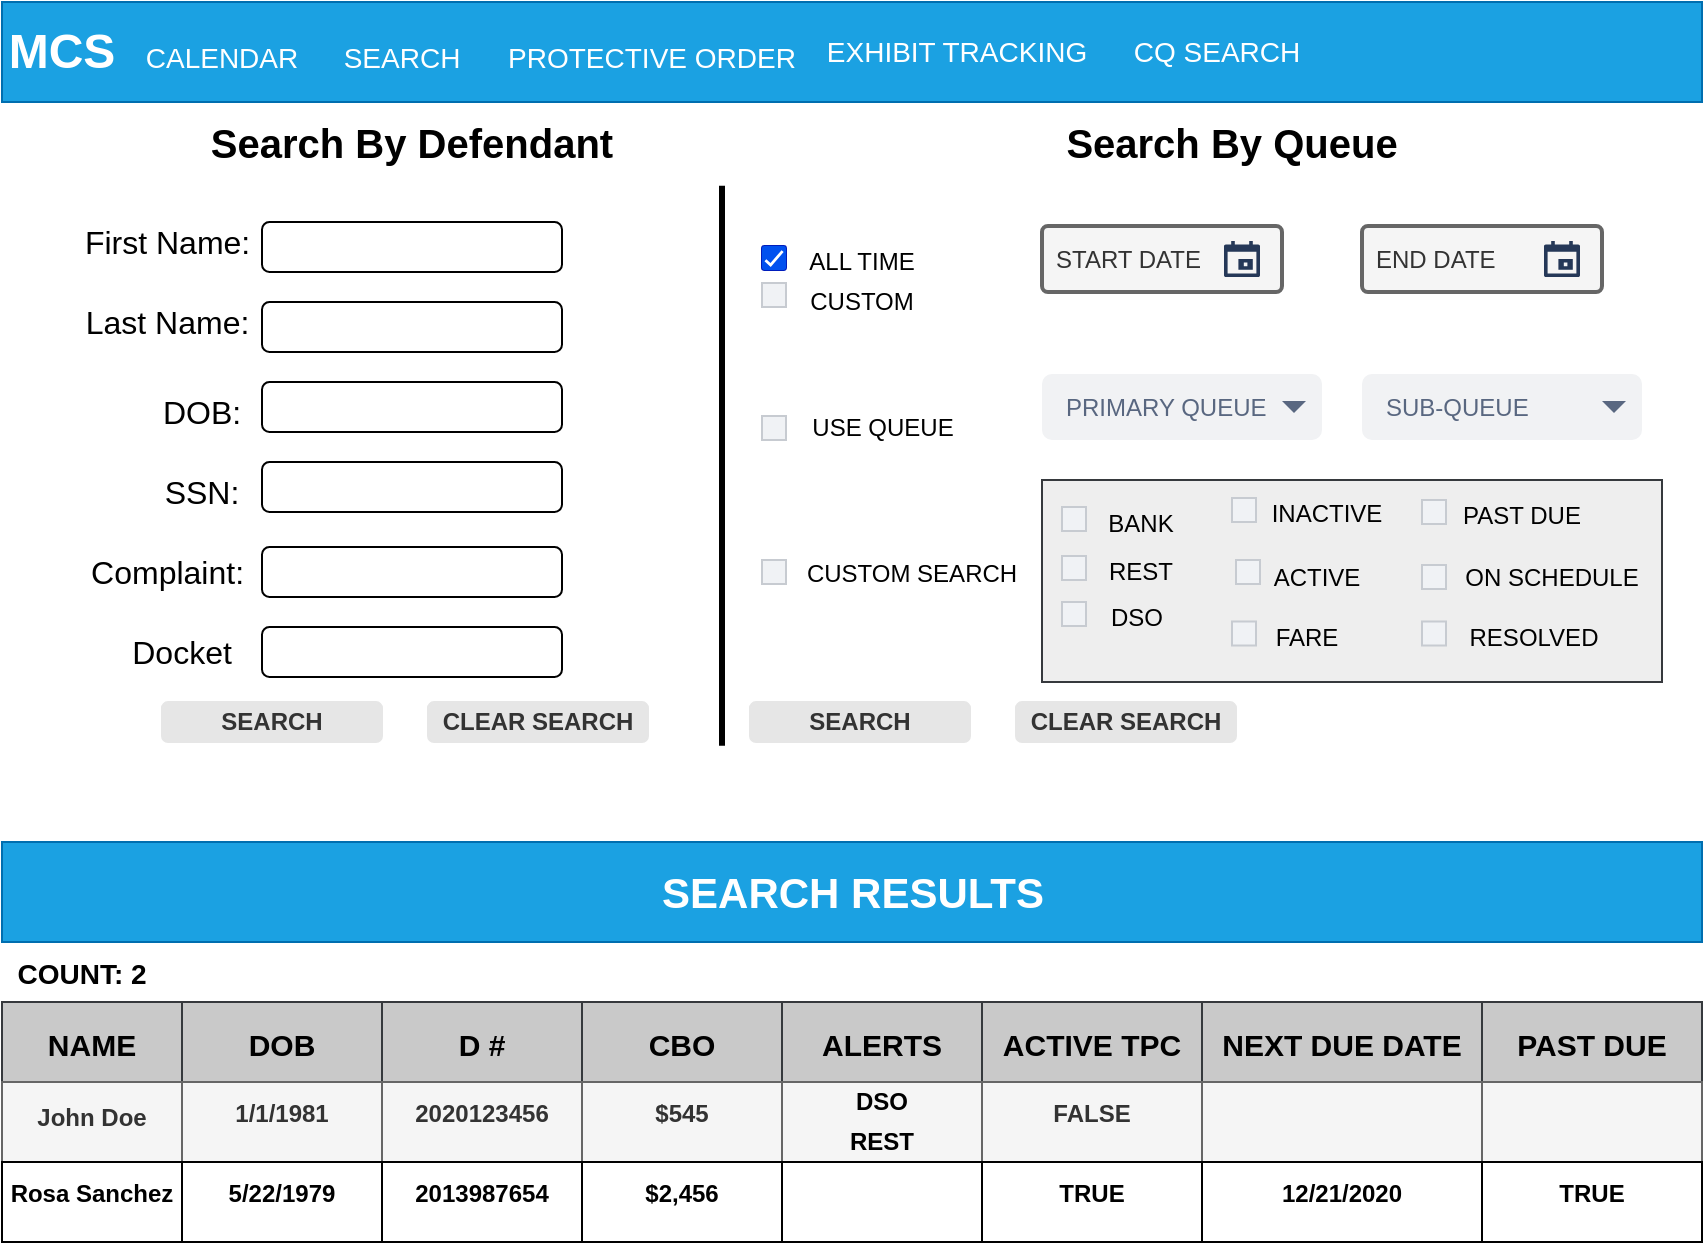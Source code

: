 <mxfile version="13.9.9" type="device" pages="5"><diagram name="CQ Search Screen" id="xwB5GQibjj2BEUvXXo_k"><mxGraphModel dx="1422" dy="816" grid="1" gridSize="10" guides="1" tooltips="1" connect="1" arrows="1" fold="1" page="1" pageScale="1" pageWidth="850" pageHeight="1100" math="0" shadow="0"><root><mxCell id="3sblUxXiPvLo0cFg7onT-0"/><mxCell id="3sblUxXiPvLo0cFg7onT-1" parent="3sblUxXiPvLo0cFg7onT-0"/><mxCell id="3sblUxXiPvLo0cFg7onT-2" value="&lt;span style=&quot;color: rgba(0 , 0 , 0 , 0) ; font-family: monospace ; font-size: 0px&quot;&gt;%3CmxGraphModel%3E%3Croot%3E%3CmxCell%20id%3D%220%22%2F%3E%3CmxCell%20id%3D%221%22%20parent%3D%220%22%2F%3E%3CmxCell%20id%3D%222%22%20value%3D%22Search%22%20style%3D%22rounded%3D1%3Bhtml%3D1%3Bshadow%3D0%3Bdashed%3D0%3BwhiteSpace%3Dwrap%3BfontSize%3D10%3BfillColor%3D%23E6E6E6%3Balign%3Dcenter%3BstrokeColor%3D%23B3B3B3%3BfontColor%3D%23333333%3B%22%20vertex%3D%221%22%20parent%3D%221%22%3E%3CmxGeometry%20x%3D%22130%22%20y%3D%22355%22%20width%3D%2250%22%20height%3D%2216.88%22%20as%3D%22geometry%22%2F%3E%3C%2FmxCell%3E%3CmxCell%20id%3D%223%22%20value%3D%22Clear%20Search%22%20style%3D%22rounded%3D1%3Bhtml%3D1%3Bshadow%3D0%3Bdashed%3D0%3BwhiteSpace%3Dwrap%3BfontSize%3D10%3BfillColor%3D%23E6E6E6%3Balign%3Dcenter%3BstrokeColor%3D%23B3B3B3%3BfontColor%3D%23333333%3B%22%20vertex%3D%221%22%20parent%3D%221%22%3E%3CmxGeometry%20x%3D%22210%22%20y%3D%22355%22%20width%3D%2270%22%20height%3D%2216.88%22%20as%3D%22geometry%22%2F%3E%3C%2FmxCell%3E%3C%2Froot%3E%3C%2FmxGraphModel%3E&lt;/span&gt;" style="rounded=0;whiteSpace=wrap;html=1;fillColor=#1ba1e2;strokeColor=#006EAF;fontColor=#ffffff;" parent="3sblUxXiPvLo0cFg7onT-1" vertex="1"><mxGeometry width="850" height="50" as="geometry"/></mxCell><mxCell id="3sblUxXiPvLo0cFg7onT-3" value="&lt;font size=&quot;1&quot;&gt;&lt;b style=&quot;font-size: 24px&quot;&gt;MCS&lt;/b&gt;&lt;/font&gt;" style="text;html=1;strokeColor=none;fillColor=none;align=center;verticalAlign=middle;whiteSpace=wrap;rounded=0;fontColor=#FFFFFF;" parent="3sblUxXiPvLo0cFg7onT-1" vertex="1"><mxGeometry x="10" y="15" width="40" height="20" as="geometry"/></mxCell><mxCell id="3sblUxXiPvLo0cFg7onT-4" value="&lt;font color=&quot;#000000&quot; style=&quot;font-size: 16px&quot;&gt;SSN:&lt;/font&gt;" style="text;html=1;strokeColor=none;fillColor=none;align=center;verticalAlign=middle;whiteSpace=wrap;rounded=0;fontColor=#FFFFFF;" parent="3sblUxXiPvLo0cFg7onT-1" vertex="1"><mxGeometry x="80" y="235" width="40" height="20" as="geometry"/></mxCell><mxCell id="3sblUxXiPvLo0cFg7onT-5" value="&lt;font color=&quot;#000000&quot; style=&quot;font-size: 16px&quot;&gt;First Name:&amp;nbsp;&lt;/font&gt;" style="text;html=1;strokeColor=none;fillColor=none;align=center;verticalAlign=middle;whiteSpace=wrap;rounded=0;fontColor=#FFFFFF;" parent="3sblUxXiPvLo0cFg7onT-1" vertex="1"><mxGeometry x="40" y="110" width="90" height="20" as="geometry"/></mxCell><mxCell id="3sblUxXiPvLo0cFg7onT-6" value="&lt;font color=&quot;#000000&quot; style=&quot;font-size: 16px&quot;&gt;Last&amp;nbsp;Name:&amp;nbsp;&lt;/font&gt;" style="text;html=1;strokeColor=none;fillColor=none;align=center;verticalAlign=middle;whiteSpace=wrap;rounded=0;fontColor=#FFFFFF;" parent="3sblUxXiPvLo0cFg7onT-1" vertex="1"><mxGeometry x="40" y="150" width="90" height="20" as="geometry"/></mxCell><mxCell id="3sblUxXiPvLo0cFg7onT-7" value="&lt;font color=&quot;#000000&quot; style=&quot;font-size: 16px&quot;&gt;Complaint:&amp;nbsp;&lt;/font&gt;" style="text;html=1;strokeColor=none;fillColor=none;align=center;verticalAlign=middle;whiteSpace=wrap;rounded=0;fontColor=#FFFFFF;" parent="3sblUxXiPvLo0cFg7onT-1" vertex="1"><mxGeometry x="65" y="275" width="40" height="20" as="geometry"/></mxCell><mxCell id="3sblUxXiPvLo0cFg7onT-8" value="&lt;font color=&quot;#000000&quot; style=&quot;font-size: 16px&quot;&gt;Docket&lt;br&gt;&lt;/font&gt;" style="text;html=1;strokeColor=none;fillColor=none;align=center;verticalAlign=middle;whiteSpace=wrap;rounded=0;fontColor=#FFFFFF;" parent="3sblUxXiPvLo0cFg7onT-1" vertex="1"><mxGeometry x="70" y="315" width="40" height="20" as="geometry"/></mxCell><mxCell id="3sblUxXiPvLo0cFg7onT-9" value="" style="rounded=1;whiteSpace=wrap;html=1;fontColor=#FFFFFF;" parent="3sblUxXiPvLo0cFg7onT-1" vertex="1"><mxGeometry x="130" y="110" width="150" height="25" as="geometry"/></mxCell><mxCell id="3sblUxXiPvLo0cFg7onT-10" value="" style="rounded=1;whiteSpace=wrap;html=1;fontColor=#FFFFFF;" parent="3sblUxXiPvLo0cFg7onT-1" vertex="1"><mxGeometry x="130" y="150" width="150" height="25" as="geometry"/></mxCell><mxCell id="3sblUxXiPvLo0cFg7onT-11" value="" style="rounded=1;whiteSpace=wrap;html=1;fontColor=#FFFFFF;" parent="3sblUxXiPvLo0cFg7onT-1" vertex="1"><mxGeometry x="130" y="230" width="150" height="25" as="geometry"/></mxCell><mxCell id="3sblUxXiPvLo0cFg7onT-12" value="" style="rounded=1;whiteSpace=wrap;html=1;fontColor=#FFFFFF;" parent="3sblUxXiPvLo0cFg7onT-1" vertex="1"><mxGeometry x="130" y="272.5" width="150" height="25" as="geometry"/></mxCell><mxCell id="3sblUxXiPvLo0cFg7onT-13" value="" style="rounded=1;whiteSpace=wrap;html=1;fontColor=#FFFFFF;" parent="3sblUxXiPvLo0cFg7onT-1" vertex="1"><mxGeometry x="130" y="312.5" width="150" height="25" as="geometry"/></mxCell><mxCell id="3sblUxXiPvLo0cFg7onT-16" value="&lt;b style=&quot;color: rgb(0 , 0 , 0) ; font-size: 20px&quot;&gt;Search By Defendant&lt;/b&gt;" style="text;html=1;strokeColor=none;fillColor=none;align=center;verticalAlign=middle;whiteSpace=wrap;rounded=0;fontColor=#FFFFFF;" parent="3sblUxXiPvLo0cFg7onT-1" vertex="1"><mxGeometry x="80" y="60" width="250" height="20" as="geometry"/></mxCell><mxCell id="3sblUxXiPvLo0cFg7onT-17" value="&lt;b style=&quot;color: rgb(0 , 0 , 0) ; font-size: 20px&quot;&gt;Search By Queue&lt;/b&gt;" style="text;html=1;strokeColor=none;fillColor=none;align=center;verticalAlign=middle;whiteSpace=wrap;rounded=0;fontColor=#FFFFFF;" parent="3sblUxXiPvLo0cFg7onT-1" vertex="1"><mxGeometry x="490" y="60" width="250" height="20" as="geometry"/></mxCell><mxCell id="3sblUxXiPvLo0cFg7onT-18" value="" style="endArrow=none;html=1;strokeWidth=3;fontColor=#FFFFFF;" parent="3sblUxXiPvLo0cFg7onT-1" edge="1"><mxGeometry width="50" height="50" relative="1" as="geometry"><mxPoint x="360" y="371.88" as="sourcePoint"/><mxPoint x="360" y="91.88" as="targetPoint"/></mxGeometry></mxCell><mxCell id="3sblUxXiPvLo0cFg7onT-19" value="&lt;font color=&quot;#000000&quot; style=&quot;font-size: 16px&quot;&gt;DOB:&lt;/font&gt;" style="text;html=1;strokeColor=none;fillColor=none;align=center;verticalAlign=middle;whiteSpace=wrap;rounded=0;fontColor=#FFFFFF;" parent="3sblUxXiPvLo0cFg7onT-1" vertex="1"><mxGeometry x="80" y="195" width="40" height="20" as="geometry"/></mxCell><mxCell id="3sblUxXiPvLo0cFg7onT-20" value="" style="rounded=1;whiteSpace=wrap;html=1;fontColor=#FFFFFF;" parent="3sblUxXiPvLo0cFg7onT-1" vertex="1"><mxGeometry x="130" y="190" width="150" height="25" as="geometry"/></mxCell><mxCell id="3sblUxXiPvLo0cFg7onT-21" value="PRIMARY QUEUE" style="rounded=1;fillColor=#F1F2F4;strokeColor=none;html=1;fontColor=#596780;align=left;fontSize=12;spacingLeft=10" parent="3sblUxXiPvLo0cFg7onT-1" vertex="1"><mxGeometry x="520" y="186" width="140" height="33" as="geometry"/></mxCell><mxCell id="3sblUxXiPvLo0cFg7onT-22" value="" style="shape=triangle;direction=south;fillColor=#596780;strokeColor=none;html=1" parent="3sblUxXiPvLo0cFg7onT-21" vertex="1"><mxGeometry x="1" y="0.5" width="12" height="6" relative="1" as="geometry"><mxPoint x="-20" y="-3" as="offset"/></mxGeometry></mxCell><mxCell id="3sblUxXiPvLo0cFg7onT-27" value="SUB-QUEUE" style="rounded=1;fillColor=#F1F2F4;strokeColor=none;html=1;fontColor=#596780;align=left;fontSize=12;spacingLeft=10" parent="3sblUxXiPvLo0cFg7onT-1" vertex="1"><mxGeometry x="680" y="186" width="140" height="33" as="geometry"/></mxCell><mxCell id="3sblUxXiPvLo0cFg7onT-28" value="" style="shape=triangle;direction=south;fillColor=#596780;strokeColor=none;html=1" parent="3sblUxXiPvLo0cFg7onT-27" vertex="1"><mxGeometry x="1" y="0.5" width="12" height="6" relative="1" as="geometry"><mxPoint x="-20" y="-3" as="offset"/></mxGeometry></mxCell><mxCell id="3sblUxXiPvLo0cFg7onT-32" value="START DATE" style="rounded=1;arcSize=9;fillColor=#f5f5f5;align=left;spacingLeft=5;strokeColor=#666666;html=1;strokeWidth=2;fontColor=#333333;fontSize=12" parent="3sblUxXiPvLo0cFg7onT-1" vertex="1"><mxGeometry x="520" y="112" width="120" height="33" as="geometry"/></mxCell><mxCell id="3sblUxXiPvLo0cFg7onT-33" value="" style="shape=mxgraph.gmdl.calendar;fillColor=#253858;strokeColor=none" parent="3sblUxXiPvLo0cFg7onT-32" vertex="1"><mxGeometry x="1" y="0.5" width="18" height="18" relative="1" as="geometry"><mxPoint x="-29" y="-9" as="offset"/></mxGeometry></mxCell><mxCell id="3sblUxXiPvLo0cFg7onT-34" value="END DATE" style="rounded=1;arcSize=9;fillColor=#f5f5f5;align=left;spacingLeft=5;strokeColor=#666666;html=1;strokeWidth=2;fontColor=#333333;fontSize=12" parent="3sblUxXiPvLo0cFg7onT-1" vertex="1"><mxGeometry x="680" y="112" width="120" height="33" as="geometry"/></mxCell><mxCell id="3sblUxXiPvLo0cFg7onT-35" value="" style="shape=mxgraph.gmdl.calendar;fillColor=#253858;strokeColor=none" parent="3sblUxXiPvLo0cFg7onT-34" vertex="1"><mxGeometry x="1" y="0.5" width="18" height="18" relative="1" as="geometry"><mxPoint x="-29" y="-9" as="offset"/></mxGeometry></mxCell><mxCell id="UWWRerrIPLqUTrZNu8Jy-0" value="&lt;span style=&quot;color: rgba(0 , 0 , 0 , 0) ; font-family: monospace ; font-size: 0px&quot;&gt;%3CmxGraphModel%3E%3Croot%3E%3CmxCell%20id%3D%220%22%2F%3E%3CmxCell%20id%3D%221%22%20parent%3D%220%22%2F%3E%3CmxCell%20id%3D%222%22%20value%3D%22Search%22%20style%3D%22rounded%3D1%3Bhtml%3D1%3Bshadow%3D0%3Bdashed%3D0%3BwhiteSpace%3Dwrap%3BfontSize%3D10%3BfillColor%3D%23E6E6E6%3Balign%3Dcenter%3BstrokeColor%3D%23B3B3B3%3BfontColor%3D%23333333%3B%22%20vertex%3D%221%22%20parent%3D%221%22%3E%3CmxGeometry%20x%3D%22130%22%20y%3D%22355%22%20width%3D%2250%22%20height%3D%2216.88%22%20as%3D%22geometry%22%2F%3E%3C%2FmxCell%3E%3CmxCell%20id%3D%223%22%20value%3D%22Clear%20Search%22%20style%3D%22rounded%3D1%3Bhtml%3D1%3Bshadow%3D0%3Bdashed%3D0%3BwhiteSpace%3Dwrap%3BfontSize%3D10%3BfillColor%3D%23E6E6E6%3Balign%3Dcenter%3BstrokeColor%3D%23B3B3B3%3BfontColor%3D%23333333%3B%22%20vertex%3D%221%22%20parent%3D%221%22%3E%3CmxGeometry%20x%3D%22210%22%20y%3D%22355%22%20width%3D%2270%22%20height%3D%2216.88%22%20as%3D%22geometry%22%2F%3E%3C%2FmxCell%3E%3C%2Froot%3E%3C%2FmxGraphModel%3E&lt;/span&gt;" style="rounded=0;whiteSpace=wrap;html=1;fillColor=#1ba1e2;strokeColor=#006EAF;fontColor=#ffffff;" parent="3sblUxXiPvLo0cFg7onT-1" vertex="1"><mxGeometry y="420" width="850" height="50" as="geometry"/></mxCell><mxCell id="UWWRerrIPLqUTrZNu8Jy-1" value="&lt;font style=&quot;font-size: 21px&quot;&gt;&lt;b&gt;SEARCH RESULTS&lt;/b&gt;&lt;/font&gt;" style="text;html=1;strokeColor=none;fillColor=none;align=center;verticalAlign=middle;whiteSpace=wrap;rounded=0;fontColor=#FFFFFF;" parent="3sblUxXiPvLo0cFg7onT-1" vertex="1"><mxGeometry x="323" y="435" width="205" height="20" as="geometry"/></mxCell><mxCell id="UWWRerrIPLqUTrZNu8Jy-2" value="&lt;span style=&quot;font-size: 14px&quot;&gt;&lt;b&gt;COUNT: 2&lt;/b&gt;&lt;/span&gt;" style="text;html=1;strokeColor=none;fillColor=none;align=center;verticalAlign=middle;whiteSpace=wrap;rounded=0;fontSize=30;" parent="3sblUxXiPvLo0cFg7onT-1" vertex="1"><mxGeometry y="470" width="80" height="20" as="geometry"/></mxCell><mxCell id="gM76UuoiaoeyhbWHSJk8-0" value="&lt;font style=&quot;font-size: 15px&quot;&gt;&lt;b&gt;NAME&lt;/b&gt;&lt;/font&gt;" style="rounded=0;whiteSpace=wrap;html=1;strokeColor=#36393d;fontSize=30;fillColor=#C9C9C9;spacingBottom=8;" parent="3sblUxXiPvLo0cFg7onT-1" vertex="1"><mxGeometry y="500" width="90" height="40" as="geometry"/></mxCell><mxCell id="gM76UuoiaoeyhbWHSJk8-1" value="&lt;span style=&quot;font-size: 15px&quot;&gt;&lt;b&gt;CBO&lt;/b&gt;&lt;/span&gt;" style="rounded=0;whiteSpace=wrap;html=1;strokeColor=#36393d;fontSize=30;fillColor=#C9C9C9;spacingBottom=8;" parent="3sblUxXiPvLo0cFg7onT-1" vertex="1"><mxGeometry x="290" y="500" width="100" height="40" as="geometry"/></mxCell><mxCell id="gM76UuoiaoeyhbWHSJk8-2" value="&lt;span style=&quot;font-size: 15px&quot;&gt;&lt;b&gt;ACTIVE TPC&lt;/b&gt;&lt;/span&gt;" style="rounded=0;whiteSpace=wrap;html=1;strokeColor=#36393d;fontSize=30;fillColor=#C9C9C9;spacingBottom=8;" parent="3sblUxXiPvLo0cFg7onT-1" vertex="1"><mxGeometry x="490" y="500" width="110" height="40" as="geometry"/></mxCell><mxCell id="gM76UuoiaoeyhbWHSJk8-3" value="&lt;span style=&quot;font-size: 15px&quot;&gt;&lt;b&gt;NEXT DUE DATE&lt;/b&gt;&lt;/span&gt;" style="rounded=0;whiteSpace=wrap;html=1;strokeColor=#36393d;fontSize=30;fillColor=#C9C9C9;spacingBottom=8;" parent="3sblUxXiPvLo0cFg7onT-1" vertex="1"><mxGeometry x="600" y="500" width="140" height="40" as="geometry"/></mxCell><mxCell id="gM76UuoiaoeyhbWHSJk8-4" value="&lt;font style=&quot;font-size: 15px&quot;&gt;&lt;b&gt;DOB&lt;/b&gt;&lt;/font&gt;" style="rounded=0;whiteSpace=wrap;html=1;strokeColor=#36393d;fontSize=30;fillColor=#C9C9C9;spacingBottom=8;" parent="3sblUxXiPvLo0cFg7onT-1" vertex="1"><mxGeometry x="90" y="500" width="100" height="40" as="geometry"/></mxCell><mxCell id="gM76UuoiaoeyhbWHSJk8-5" value="&lt;font style=&quot;font-size: 15px&quot;&gt;&lt;b&gt;D #&lt;/b&gt;&lt;/font&gt;" style="rounded=0;whiteSpace=wrap;html=1;strokeColor=#36393d;fontSize=30;fillColor=#C9C9C9;spacingBottom=8;" parent="3sblUxXiPvLo0cFg7onT-1" vertex="1"><mxGeometry x="190" y="500" width="100" height="40" as="geometry"/></mxCell><mxCell id="gM76UuoiaoeyhbWHSJk8-6" value="&lt;font style=&quot;font-size: 15px&quot;&gt;&lt;b&gt;ALERTS&lt;/b&gt;&lt;/font&gt;" style="rounded=0;whiteSpace=wrap;html=1;strokeColor=#36393d;fontSize=30;fillColor=#C9C9C9;spacingBottom=8;" parent="3sblUxXiPvLo0cFg7onT-1" vertex="1"><mxGeometry x="390" y="500" width="100" height="40" as="geometry"/></mxCell><mxCell id="gM76UuoiaoeyhbWHSJk8-7" value="&lt;span style=&quot;font-size: 15px&quot;&gt;&lt;b&gt;PAST DUE&lt;/b&gt;&lt;/span&gt;" style="rounded=0;whiteSpace=wrap;html=1;strokeColor=#36393d;fontSize=30;fillColor=#C9C9C9;spacingBottom=8;" parent="3sblUxXiPvLo0cFg7onT-1" vertex="1"><mxGeometry x="740" y="500" width="110" height="40" as="geometry"/></mxCell><mxCell id="951qSOkILKqAHq0hBpm--7" value="" style="rounded=0;whiteSpace=wrap;html=1;fontSize=30;fillColor=#eeeeee;strokeColor=#36393d;" parent="3sblUxXiPvLo0cFg7onT-1" vertex="1"><mxGeometry x="520" y="239" width="310" height="101" as="geometry"/></mxCell><mxCell id="951qSOkILKqAHq0hBpm--22" value="" style="group" parent="3sblUxXiPvLo0cFg7onT-1" vertex="1" connectable="0"><mxGeometry x="620" y="240" width="80" height="21" as="geometry"/></mxCell><mxCell id="951qSOkILKqAHq0hBpm--13" value="" style="group" parent="951qSOkILKqAHq0hBpm--22" vertex="1" connectable="0"><mxGeometry width="80" height="21" as="geometry"/></mxCell><mxCell id="951qSOkILKqAHq0hBpm--16" value="" style="group" parent="951qSOkILKqAHq0hBpm--13" vertex="1" connectable="0"><mxGeometry x="-20" width="90" height="21" as="geometry"/></mxCell><mxCell id="951qSOkILKqAHq0hBpm--30" value="" style="group" parent="3sblUxXiPvLo0cFg7onT-1" vertex="1" connectable="0"><mxGeometry x="620" y="272.5" width="110" height="21" as="geometry"/></mxCell><mxCell id="951qSOkILKqAHq0hBpm--31" value="" style="group" parent="951qSOkILKqAHq0hBpm--30" vertex="1" connectable="0"><mxGeometry width="110" height="21" as="geometry"/></mxCell><mxCell id="951qSOkILKqAHq0hBpm--32" value="" style="group" parent="951qSOkILKqAHq0hBpm--31" vertex="1" connectable="0"><mxGeometry x="-20" width="130" height="21" as="geometry"/></mxCell><mxCell id="951qSOkILKqAHq0hBpm--26" value="&lt;span style=&quot;font-size: 12px&quot;&gt;ACTIVE&lt;/span&gt;" style="text;html=1;strokeColor=none;fillColor=none;align=center;verticalAlign=middle;whiteSpace=wrap;rounded=0;fontSize=30;" parent="3sblUxXiPvLo0cFg7onT-1" vertex="1"><mxGeometry x="640" y="271" width="35" height="20" as="geometry"/></mxCell><mxCell id="951qSOkILKqAHq0hBpm--27" value="" style="rounded=1;fillColor=#F0F2F5;align=left;verticalAlign=middle;fontStyle=0;fontSize=30;labelPosition=right;verticalLabelPosition=middle;spacingLeft=10;shadow=0;dashed=0;arcSize=0;strokeColor=#C7CBD1;" parent="3sblUxXiPvLo0cFg7onT-1" vertex="1"><mxGeometry x="617" y="279" width="12" height="12" as="geometry"/></mxCell><mxCell id="951qSOkILKqAHq0hBpm--19" value="" style="rounded=1;fillColor=#F0F2F5;align=left;verticalAlign=middle;fontStyle=0;fontSize=30;labelPosition=right;verticalLabelPosition=middle;spacingLeft=10;shadow=0;dashed=0;arcSize=0;strokeColor=#C7CBD1;" parent="3sblUxXiPvLo0cFg7onT-1" vertex="1"><mxGeometry x="615" y="248" width="12" height="12" as="geometry"/></mxCell><mxCell id="951qSOkILKqAHq0hBpm--18" value="&lt;span style=&quot;font-size: 12px&quot;&gt;INACTIVE&lt;/span&gt;" style="text;html=1;strokeColor=none;fillColor=none;align=center;verticalAlign=middle;whiteSpace=wrap;rounded=0;fontSize=30;" parent="3sblUxXiPvLo0cFg7onT-1" vertex="1"><mxGeometry x="645" y="239" width="35" height="20" as="geometry"/></mxCell><mxCell id="951qSOkILKqAHq0hBpm--14" value="&lt;span style=&quot;font-size: 12px&quot;&gt;PAST DUE&lt;/span&gt;" style="text;html=1;strokeColor=none;fillColor=none;align=center;verticalAlign=middle;whiteSpace=wrap;rounded=0;fontSize=30;" parent="3sblUxXiPvLo0cFg7onT-1" vertex="1"><mxGeometry x="726" y="240" width="68" height="20" as="geometry"/></mxCell><mxCell id="951qSOkILKqAHq0hBpm--15" value="" style="rounded=1;fillColor=#F0F2F5;align=left;verticalAlign=middle;fontStyle=0;fontSize=30;labelPosition=right;verticalLabelPosition=middle;spacingLeft=10;shadow=0;dashed=0;arcSize=0;strokeColor=#C7CBD1;" parent="3sblUxXiPvLo0cFg7onT-1" vertex="1"><mxGeometry x="710" y="249" width="12" height="12" as="geometry"/></mxCell><mxCell id="951qSOkILKqAHq0hBpm--36" value="" style="rounded=1;fillColor=#F0F2F5;align=left;verticalAlign=middle;fontStyle=0;fontSize=30;labelPosition=right;verticalLabelPosition=middle;spacingLeft=10;shadow=0;dashed=0;arcSize=0;strokeColor=#C7CBD1;" parent="3sblUxXiPvLo0cFg7onT-1" vertex="1"><mxGeometry x="710" y="281.5" width="12" height="12" as="geometry"/></mxCell><mxCell id="951qSOkILKqAHq0hBpm--35" value="&lt;span style=&quot;font-size: 12px&quot;&gt;ON SCHEDULE&lt;/span&gt;" style="text;html=1;strokeColor=none;fillColor=none;align=center;verticalAlign=middle;whiteSpace=wrap;rounded=0;fontSize=30;" parent="3sblUxXiPvLo0cFg7onT-1" vertex="1"><mxGeometry x="726" y="271" width="98" height="20" as="geometry"/></mxCell><mxCell id="951qSOkILKqAHq0hBpm--45" value="" style="group" parent="3sblUxXiPvLo0cFg7onT-1" vertex="1" connectable="0"><mxGeometry x="720" y="300.75" width="80" height="21" as="geometry"/></mxCell><mxCell id="951qSOkILKqAHq0hBpm--46" value="" style="group" parent="951qSOkILKqAHq0hBpm--45" vertex="1" connectable="0"><mxGeometry width="80" height="21" as="geometry"/></mxCell><mxCell id="951qSOkILKqAHq0hBpm--47" value="" style="group" parent="951qSOkILKqAHq0hBpm--46" vertex="1" connectable="0"><mxGeometry x="-20" width="90" height="21" as="geometry"/></mxCell><mxCell id="951qSOkILKqAHq0hBpm--48" value="" style="group" parent="951qSOkILKqAHq0hBpm--47" vertex="1" connectable="0"><mxGeometry width="90" height="21" as="geometry"/></mxCell><mxCell id="951qSOkILKqAHq0hBpm--49" value="" style="group" parent="951qSOkILKqAHq0hBpm--48" vertex="1" connectable="0"><mxGeometry x="10" width="90" height="21" as="geometry"/></mxCell><mxCell id="951qSOkILKqAHq0hBpm--50" value="&lt;span style=&quot;font-size: 12px&quot;&gt;RESOLVED&lt;/span&gt;" style="text;html=1;strokeColor=none;fillColor=none;align=center;verticalAlign=middle;whiteSpace=wrap;rounded=0;fontSize=30;" parent="951qSOkILKqAHq0hBpm--49" vertex="1"><mxGeometry x="22" width="68" height="20" as="geometry"/></mxCell><mxCell id="951qSOkILKqAHq0hBpm--51" value="" style="rounded=1;fillColor=#F0F2F5;align=left;verticalAlign=middle;fontStyle=0;fontSize=30;labelPosition=right;verticalLabelPosition=middle;spacingLeft=10;shadow=0;dashed=0;arcSize=0;strokeColor=#C7CBD1;" parent="951qSOkILKqAHq0hBpm--49" vertex="1"><mxGeometry y="9" width="12" height="12" as="geometry"/></mxCell><mxCell id="wjx5wFeFA8VhcqtM2QJ4-0" value="&lt;font style=&quot;font-size: 12px&quot;&gt;ALL TIME&lt;/font&gt;" style="text;html=1;strokeColor=none;fillColor=none;align=center;verticalAlign=middle;whiteSpace=wrap;rounded=0;fontSize=30;" parent="3sblUxXiPvLo0cFg7onT-1" vertex="1"><mxGeometry x="400" y="112.5" width="60" height="20" as="geometry"/></mxCell><mxCell id="wjx5wFeFA8VhcqtM2QJ4-1" value="" style="rounded=1;fillColor=#F0F2F5;align=left;verticalAlign=middle;fontStyle=0;fontSize=30;labelPosition=right;verticalLabelPosition=middle;spacingLeft=10;shadow=0;dashed=0;arcSize=0;strokeColor=#C7CBD1;" parent="3sblUxXiPvLo0cFg7onT-1" vertex="1"><mxGeometry x="380" y="140.5" width="12" height="12" as="geometry"/></mxCell><mxCell id="wjx5wFeFA8VhcqtM2QJ4-2" value="&lt;span style=&quot;font-size: 12px&quot;&gt;CUSTOM&lt;/span&gt;" style="text;html=1;strokeColor=none;fillColor=none;align=center;verticalAlign=middle;whiteSpace=wrap;rounded=0;fontSize=30;" parent="3sblUxXiPvLo0cFg7onT-1" vertex="1"><mxGeometry x="400" y="132.5" width="60" height="20" as="geometry"/></mxCell><mxCell id="wjx5wFeFA8VhcqtM2QJ4-3" value="" style="html=1;shadow=0;dashed=0;shape=mxgraph.atlassian.checkbox_2;align=left;verticalAlign=middle;fontStyle=0;fontSize=30;labelPosition=right;verticalLabelPosition=middle;spacingLeft=10;fillColor=#0050ef;strokeColor=#001DBC;fontColor=#ffffff;" parent="3sblUxXiPvLo0cFg7onT-1" vertex="1"><mxGeometry x="380" y="122" width="12" height="12" as="geometry"/></mxCell><mxCell id="wjx5wFeFA8VhcqtM2QJ4-4" value="&lt;span style=&quot;font-size: 12px&quot;&gt;USE QUEUE&lt;/span&gt;" style="text;html=1;strokeColor=none;fillColor=none;align=center;verticalAlign=middle;whiteSpace=wrap;rounded=0;fontSize=30;" parent="3sblUxXiPvLo0cFg7onT-1" vertex="1"><mxGeometry x="400.75" y="196" width="79.25" height="20" as="geometry"/></mxCell><mxCell id="wjx5wFeFA8VhcqtM2QJ4-5" value="&lt;span style=&quot;font-size: 12px&quot;&gt;CUSTOM SEARCH&lt;/span&gt;" style="text;html=1;strokeColor=none;fillColor=none;align=center;verticalAlign=middle;whiteSpace=wrap;rounded=0;fontSize=30;" parent="3sblUxXiPvLo0cFg7onT-1" vertex="1"><mxGeometry x="400" y="268.5" width="110" height="20" as="geometry"/></mxCell><mxCell id="wjx5wFeFA8VhcqtM2QJ4-6" value="" style="rounded=1;fillColor=#F0F2F5;align=left;verticalAlign=middle;fontStyle=0;fontSize=30;labelPosition=right;verticalLabelPosition=middle;spacingLeft=10;shadow=0;dashed=0;arcSize=0;strokeColor=#C7CBD1;" parent="3sblUxXiPvLo0cFg7onT-1" vertex="1"><mxGeometry x="380" y="279" width="12" height="12" as="geometry"/></mxCell><mxCell id="gFK3xUeMz_tn0QYhDWGv-1" value="" style="rounded=1;fillColor=#F0F2F5;align=left;verticalAlign=middle;fontStyle=0;fontSize=30;labelPosition=right;verticalLabelPosition=middle;spacingLeft=10;shadow=0;dashed=0;arcSize=0;strokeColor=#C7CBD1;" parent="3sblUxXiPvLo0cFg7onT-1" vertex="1"><mxGeometry x="380" y="207" width="12" height="12" as="geometry"/></mxCell><mxCell id="tL43CxCq3I8jrw0RZ2Oe-1" value="&lt;font size=&quot;1&quot;&gt;&lt;b style=&quot;font-size: 12px&quot;&gt;John Doe&lt;/b&gt;&lt;/font&gt;" style="rounded=0;whiteSpace=wrap;html=1;strokeColor=#666666;fontSize=15;fillColor=#f5f5f5;spacingBottom=8;fontColor=#333333;align=center;" parent="3sblUxXiPvLo0cFg7onT-1" vertex="1"><mxGeometry y="540" width="90" height="40" as="geometry"/></mxCell><mxCell id="tL43CxCq3I8jrw0RZ2Oe-2" value="&lt;b&gt;$545&lt;/b&gt;" style="rounded=0;whiteSpace=wrap;html=1;strokeColor=#666666;fontSize=12;fillColor=#f5f5f5;spacingBottom=8;fontColor=#333333;align=center;" parent="3sblUxXiPvLo0cFg7onT-1" vertex="1"><mxGeometry x="290" y="540" width="100" height="40" as="geometry"/></mxCell><mxCell id="tL43CxCq3I8jrw0RZ2Oe-3" value="&lt;span style=&quot;font-size: 12px&quot;&gt;&lt;b style=&quot;font-size: 12px&quot;&gt;FALSE&lt;/b&gt;&lt;/span&gt;" style="rounded=0;whiteSpace=wrap;html=1;strokeColor=#666666;fontSize=12;fillColor=#f5f5f5;spacingBottom=8;fontColor=#333333;align=center;" parent="3sblUxXiPvLo0cFg7onT-1" vertex="1"><mxGeometry x="490" y="540" width="110" height="40" as="geometry"/></mxCell><mxCell id="tL43CxCq3I8jrw0RZ2Oe-4" value="" style="rounded=0;whiteSpace=wrap;html=1;strokeColor=#666666;fontSize=12;fillColor=#f5f5f5;spacingBottom=8;fontColor=#333333;align=center;" parent="3sblUxXiPvLo0cFg7onT-1" vertex="1"><mxGeometry x="600" y="540" width="140" height="40" as="geometry"/></mxCell><mxCell id="tL43CxCq3I8jrw0RZ2Oe-5" value="1/1/1981" style="rounded=0;whiteSpace=wrap;html=1;strokeColor=#666666;fontSize=12;fillColor=#f5f5f5;spacingBottom=8;fontColor=#333333;align=center;fontStyle=1" parent="3sblUxXiPvLo0cFg7onT-1" vertex="1"><mxGeometry x="90" y="540" width="100" height="40" as="geometry"/></mxCell><mxCell id="tL43CxCq3I8jrw0RZ2Oe-6" value="&lt;font style=&quot;font-size: 12px&quot;&gt;&lt;b style=&quot;font-size: 12px&quot;&gt;2020123456&lt;/b&gt;&lt;/font&gt;" style="rounded=0;whiteSpace=wrap;html=1;strokeColor=#666666;fontSize=12;fillColor=#f5f5f5;spacingBottom=8;fontColor=#333333;align=center;" parent="3sblUxXiPvLo0cFg7onT-1" vertex="1"><mxGeometry x="190" y="540" width="100" height="40" as="geometry"/></mxCell><mxCell id="tL43CxCq3I8jrw0RZ2Oe-7" value="&lt;font style=&quot;font-size: 12px&quot;&gt;&lt;b style=&quot;font-size: 12px&quot;&gt;&lt;br&gt;&lt;/b&gt;&lt;/font&gt;" style="rounded=0;whiteSpace=wrap;html=1;strokeColor=#666666;fontSize=12;fillColor=#f5f5f5;spacingBottom=8;fontColor=#333333;align=center;" parent="3sblUxXiPvLo0cFg7onT-1" vertex="1"><mxGeometry x="390" y="540" width="100" height="40" as="geometry"/></mxCell><mxCell id="tL43CxCq3I8jrw0RZ2Oe-8" value="" style="rounded=0;whiteSpace=wrap;html=1;strokeColor=#666666;fontSize=12;fillColor=#f5f5f5;spacingBottom=8;fontColor=#333333;align=center;" parent="3sblUxXiPvLo0cFg7onT-1" vertex="1"><mxGeometry x="740" y="540" width="110" height="40" as="geometry"/></mxCell><mxCell id="tL43CxCq3I8jrw0RZ2Oe-17" value="&lt;b&gt;DSO&lt;/b&gt;" style="text;html=1;strokeColor=none;fillColor=none;align=center;verticalAlign=middle;whiteSpace=wrap;rounded=0;fontSize=12;fontColor=#000000;" parent="3sblUxXiPvLo0cFg7onT-1" vertex="1"><mxGeometry x="420" y="540" width="40" height="20" as="geometry"/></mxCell><mxCell id="tL43CxCq3I8jrw0RZ2Oe-18" value="&lt;b&gt;REST&lt;/b&gt;" style="text;html=1;strokeColor=none;fillColor=none;align=center;verticalAlign=middle;whiteSpace=wrap;rounded=0;fontSize=12;fontColor=#000000;" parent="3sblUxXiPvLo0cFg7onT-1" vertex="1"><mxGeometry x="420" y="560" width="40" height="20" as="geometry"/></mxCell><mxCell id="tL43CxCq3I8jrw0RZ2Oe-19" value="Rosa Sanchez" style="rounded=0;whiteSpace=wrap;html=1;fontSize=12;spacingBottom=8;align=center;fontStyle=1" parent="3sblUxXiPvLo0cFg7onT-1" vertex="1"><mxGeometry y="580" width="90" height="40" as="geometry"/></mxCell><mxCell id="tL43CxCq3I8jrw0RZ2Oe-20" value="&lt;b&gt;$2,456&lt;/b&gt;" style="rounded=0;whiteSpace=wrap;html=1;fontSize=12;spacingBottom=8;align=center;" parent="3sblUxXiPvLo0cFg7onT-1" vertex="1"><mxGeometry x="290" y="580" width="100" height="40" as="geometry"/></mxCell><mxCell id="tL43CxCq3I8jrw0RZ2Oe-21" value="&lt;span style=&quot;font-size: 12px&quot;&gt;&lt;b style=&quot;font-size: 12px&quot;&gt;TRUE&lt;/b&gt;&lt;/span&gt;" style="rounded=0;whiteSpace=wrap;html=1;fontSize=12;spacingBottom=8;align=center;" parent="3sblUxXiPvLo0cFg7onT-1" vertex="1"><mxGeometry x="490" y="580" width="110" height="40" as="geometry"/></mxCell><mxCell id="tL43CxCq3I8jrw0RZ2Oe-22" value="&lt;span style=&quot;font-size: 12px&quot;&gt;&lt;b style=&quot;font-size: 12px&quot;&gt;12/21/2020&lt;/b&gt;&lt;/span&gt;" style="rounded=0;whiteSpace=wrap;html=1;fontSize=12;spacingBottom=8;align=center;" parent="3sblUxXiPvLo0cFg7onT-1" vertex="1"><mxGeometry x="600" y="580" width="140" height="40" as="geometry"/></mxCell><mxCell id="tL43CxCq3I8jrw0RZ2Oe-23" value="5/22/1979" style="rounded=0;whiteSpace=wrap;html=1;fontSize=12;spacingBottom=8;align=center;fontStyle=1;" parent="3sblUxXiPvLo0cFg7onT-1" vertex="1"><mxGeometry x="90" y="580" width="100" height="40" as="geometry"/></mxCell><mxCell id="tL43CxCq3I8jrw0RZ2Oe-24" value="&lt;font style=&quot;font-size: 12px&quot;&gt;&lt;b style=&quot;font-size: 12px&quot;&gt;2013987654&lt;/b&gt;&lt;/font&gt;" style="rounded=0;whiteSpace=wrap;html=1;fontSize=12;spacingBottom=8;align=center;" parent="3sblUxXiPvLo0cFg7onT-1" vertex="1"><mxGeometry x="190" y="580" width="100" height="40" as="geometry"/></mxCell><mxCell id="tL43CxCq3I8jrw0RZ2Oe-25" value="&lt;font style=&quot;font-size: 12px&quot;&gt;&lt;b style=&quot;font-size: 12px&quot;&gt;&lt;br&gt;&lt;/b&gt;&lt;/font&gt;" style="rounded=0;whiteSpace=wrap;html=1;fontSize=12;spacingBottom=8;align=center;" parent="3sblUxXiPvLo0cFg7onT-1" vertex="1"><mxGeometry x="390" y="580" width="100" height="40" as="geometry"/></mxCell><mxCell id="tL43CxCq3I8jrw0RZ2Oe-26" value="&lt;span style=&quot;font-size: 12px&quot;&gt;&lt;b style=&quot;font-size: 12px&quot;&gt;TRUE&lt;/b&gt;&lt;/span&gt;" style="rounded=0;whiteSpace=wrap;html=1;fontSize=12;spacingBottom=8;align=center;" parent="3sblUxXiPvLo0cFg7onT-1" vertex="1"><mxGeometry x="740" y="580" width="110" height="40" as="geometry"/></mxCell><mxCell id="M051JzI1woqr8zSybpKy-0" value="&lt;font style=&quot;font-size: 21px&quot;&gt;&lt;span style=&quot;font-size: 14px&quot;&gt;CALENDAR&lt;/span&gt;&lt;/font&gt;" style="text;html=1;strokeColor=none;fillColor=none;align=center;verticalAlign=middle;whiteSpace=wrap;rounded=0;fontColor=#FFFFFF;" parent="3sblUxXiPvLo0cFg7onT-1" vertex="1"><mxGeometry x="90" y="15" width="40" height="20" as="geometry"/></mxCell><mxCell id="M051JzI1woqr8zSybpKy-1" value="&lt;font style=&quot;font-size: 21px&quot;&gt;&lt;span style=&quot;font-size: 14px&quot;&gt;SEARCH&lt;/span&gt;&lt;/font&gt;" style="text;html=1;strokeColor=none;fillColor=none;align=center;verticalAlign=middle;whiteSpace=wrap;rounded=0;fontColor=#FFFFFF;" parent="3sblUxXiPvLo0cFg7onT-1" vertex="1"><mxGeometry x="180" y="15" width="40" height="20" as="geometry"/></mxCell><mxCell id="M051JzI1woqr8zSybpKy-2" value="&lt;font style=&quot;font-size: 21px&quot;&gt;&lt;span style=&quot;font-size: 14px&quot;&gt;PROTECTIVE ORDER&lt;/span&gt;&lt;/font&gt;" style="text;html=1;strokeColor=none;fillColor=none;align=center;verticalAlign=middle;whiteSpace=wrap;rounded=0;fontColor=#FFFFFF;" parent="3sblUxXiPvLo0cFg7onT-1" vertex="1"><mxGeometry x="250" y="15" width="150" height="20" as="geometry"/></mxCell><mxCell id="M051JzI1woqr8zSybpKy-4" value="&lt;span style=&quot;font-size: 14px&quot;&gt;EXHIBIT TRACKING&lt;/span&gt;" style="text;html=1;strokeColor=none;fillColor=none;align=center;verticalAlign=middle;whiteSpace=wrap;rounded=0;fontColor=#FFFFFF;" parent="3sblUxXiPvLo0cFg7onT-1" vertex="1"><mxGeometry x="410" y="15" width="135" height="20" as="geometry"/></mxCell><mxCell id="M051JzI1woqr8zSybpKy-5" value="&lt;span style=&quot;font-size: 14px&quot;&gt;CQ SEARCH&lt;/span&gt;" style="text;html=1;strokeColor=none;fillColor=none;align=center;verticalAlign=middle;whiteSpace=wrap;rounded=0;fontColor=#FFFFFF;" parent="3sblUxXiPvLo0cFg7onT-1" vertex="1"><mxGeometry x="540" y="15" width="135" height="20" as="geometry"/></mxCell><mxCell id="027kWeFdjbxr323-ex8d-0" value="&lt;font style=&quot;font-size: 12px&quot;&gt;&lt;b&gt;SEARCH&lt;br&gt;&lt;/b&gt;&lt;/font&gt;" style="rounded=1;html=1;shadow=0;dashed=0;whiteSpace=wrap;fontSize=10;fillColor=#E6E6E6;align=center;strokeColor=#E6E6E6;fontColor=#333333;" parent="3sblUxXiPvLo0cFg7onT-1" vertex="1"><mxGeometry x="80" y="350.04" width="110" height="19.96" as="geometry"/></mxCell><mxCell id="027kWeFdjbxr323-ex8d-1" value="&lt;font style=&quot;font-size: 12px&quot;&gt;&lt;b&gt;CLEAR SEARCH&lt;br&gt;&lt;/b&gt;&lt;/font&gt;" style="rounded=1;html=1;shadow=0;dashed=0;whiteSpace=wrap;fontSize=10;fillColor=#E6E6E6;align=center;strokeColor=#E6E6E6;fontColor=#333333;" parent="3sblUxXiPvLo0cFg7onT-1" vertex="1"><mxGeometry x="213" y="350.04" width="110" height="19.96" as="geometry"/></mxCell><mxCell id="027kWeFdjbxr323-ex8d-2" value="&lt;font style=&quot;font-size: 12px&quot;&gt;&lt;b&gt;SEARCH&lt;br&gt;&lt;/b&gt;&lt;/font&gt;" style="rounded=1;html=1;shadow=0;dashed=0;whiteSpace=wrap;fontSize=10;fillColor=#E6E6E6;align=center;strokeColor=#E6E6E6;fontColor=#333333;" parent="3sblUxXiPvLo0cFg7onT-1" vertex="1"><mxGeometry x="374" y="350.04" width="110" height="19.96" as="geometry"/></mxCell><mxCell id="027kWeFdjbxr323-ex8d-3" value="&lt;font style=&quot;font-size: 12px&quot;&gt;&lt;b&gt;CLEAR SEARCH&lt;br&gt;&lt;/b&gt;&lt;/font&gt;" style="rounded=1;html=1;shadow=0;dashed=0;whiteSpace=wrap;fontSize=10;fillColor=#E6E6E6;align=center;strokeColor=#E6E6E6;fontColor=#333333;" parent="3sblUxXiPvLo0cFg7onT-1" vertex="1"><mxGeometry x="507" y="350.04" width="110" height="19.96" as="geometry"/></mxCell><mxCell id="027kWeFdjbxr323-ex8d-5" value="&lt;span style=&quot;font-size: 12px&quot;&gt;FARE&lt;/span&gt;" style="text;html=1;strokeColor=none;fillColor=none;align=center;verticalAlign=middle;whiteSpace=wrap;rounded=0;fontSize=30;" parent="3sblUxXiPvLo0cFg7onT-1" vertex="1"><mxGeometry x="635" y="300.75" width="35" height="20" as="geometry"/></mxCell><mxCell id="027kWeFdjbxr323-ex8d-6" value="" style="rounded=1;fillColor=#F0F2F5;align=left;verticalAlign=middle;fontStyle=0;fontSize=30;labelPosition=right;verticalLabelPosition=middle;spacingLeft=10;shadow=0;dashed=0;arcSize=0;strokeColor=#C7CBD1;" parent="3sblUxXiPvLo0cFg7onT-1" vertex="1"><mxGeometry x="615" y="309.75" width="12" height="12" as="geometry"/></mxCell><mxCell id="951qSOkILKqAHq0hBpm--54" value="" style="rounded=1;fillColor=#F0F2F5;align=left;verticalAlign=middle;fontStyle=0;fontSize=30;labelPosition=right;verticalLabelPosition=middle;spacingLeft=10;shadow=0;dashed=0;arcSize=0;strokeColor=#C7CBD1;" parent="3sblUxXiPvLo0cFg7onT-1" vertex="1"><mxGeometry x="530" y="300" width="12" height="12" as="geometry"/></mxCell><mxCell id="951qSOkILKqAHq0hBpm--53" value="&lt;span style=&quot;font-size: 12px&quot;&gt;DSO&lt;/span&gt;" style="text;html=1;strokeColor=none;fillColor=none;align=center;verticalAlign=middle;whiteSpace=wrap;rounded=0;fontSize=30;" parent="3sblUxXiPvLo0cFg7onT-1" vertex="1"><mxGeometry x="550" y="291" width="35" height="20" as="geometry"/></mxCell><mxCell id="951qSOkILKqAHq0hBpm--9" value="" style="rounded=1;fillColor=#F0F2F5;align=left;verticalAlign=middle;fontStyle=0;fontSize=30;labelPosition=right;verticalLabelPosition=middle;spacingLeft=10;shadow=0;dashed=0;arcSize=0;strokeColor=#C7CBD1;" parent="3sblUxXiPvLo0cFg7onT-1" vertex="1"><mxGeometry x="530" y="277" width="12" height="12" as="geometry"/></mxCell><mxCell id="951qSOkILKqAHq0hBpm--8" value="&lt;span style=&quot;font-size: 12px&quot;&gt;REST&lt;/span&gt;" style="text;html=1;strokeColor=none;fillColor=none;align=center;verticalAlign=middle;whiteSpace=wrap;rounded=0;fontSize=30;" parent="3sblUxXiPvLo0cFg7onT-1" vertex="1"><mxGeometry x="552" y="268" width="35" height="20" as="geometry"/></mxCell><mxCell id="Sh7An6oqyr8c6xs1DEr0-7" value="" style="rounded=1;fillColor=#F0F2F5;align=left;verticalAlign=middle;fontStyle=0;fontSize=30;labelPosition=right;verticalLabelPosition=middle;spacingLeft=10;shadow=0;dashed=0;arcSize=0;strokeColor=#C7CBD1;" parent="3sblUxXiPvLo0cFg7onT-1" vertex="1"><mxGeometry x="530" y="252.5" width="12" height="12" as="geometry"/></mxCell><mxCell id="Sh7An6oqyr8c6xs1DEr0-8" value="&lt;span style=&quot;font-size: 12px&quot;&gt;BANK&lt;/span&gt;" style="text;html=1;strokeColor=none;fillColor=none;align=center;verticalAlign=middle;whiteSpace=wrap;rounded=0;fontSize=30;" parent="3sblUxXiPvLo0cFg7onT-1" vertex="1"><mxGeometry x="552" y="243.5" width="35" height="20" as="geometry"/></mxCell></root></mxGraphModel></diagram><diagram id="6ECUrNqzCqRnH2MJHbee" name="SBQ  - ACTIVE TPC"><mxGraphModel dx="1422" dy="816" grid="1" gridSize="10" guides="1" tooltips="1" connect="1" arrows="1" fold="1" page="1" pageScale="1" pageWidth="850" pageHeight="1100" math="0" shadow="0"><root><mxCell id="0"/><mxCell id="1" parent="0"/><mxCell id="sstbnQof-5oLPmw2Wxs0-3" value="&lt;font color=&quot;#000000&quot; style=&quot;font-size: 16px&quot;&gt;SSN:&lt;/font&gt;" style="text;html=1;strokeColor=none;fillColor=none;align=center;verticalAlign=middle;whiteSpace=wrap;rounded=0;fontColor=#FFFFFF;" parent="1" vertex="1"><mxGeometry x="80" y="235" width="40" height="20" as="geometry"/></mxCell><mxCell id="sstbnQof-5oLPmw2Wxs0-5" value="&lt;font color=&quot;#000000&quot; style=&quot;font-size: 16px&quot;&gt;First Name:&amp;nbsp;&lt;/font&gt;" style="text;html=1;strokeColor=none;fillColor=none;align=center;verticalAlign=middle;whiteSpace=wrap;rounded=0;fontColor=#FFFFFF;" parent="1" vertex="1"><mxGeometry x="40" y="110" width="90" height="20" as="geometry"/></mxCell><mxCell id="sstbnQof-5oLPmw2Wxs0-6" value="&lt;font color=&quot;#000000&quot; style=&quot;font-size: 16px&quot;&gt;Last&amp;nbsp;Name:&amp;nbsp;&lt;/font&gt;" style="text;html=1;strokeColor=none;fillColor=none;align=center;verticalAlign=middle;whiteSpace=wrap;rounded=0;fontColor=#FFFFFF;" parent="1" vertex="1"><mxGeometry x="40" y="150" width="90" height="20" as="geometry"/></mxCell><mxCell id="sstbnQof-5oLPmw2Wxs0-8" value="&lt;font color=&quot;#000000&quot; style=&quot;font-size: 16px&quot;&gt;Complaint:&amp;nbsp;&lt;/font&gt;" style="text;html=1;strokeColor=none;fillColor=none;align=center;verticalAlign=middle;whiteSpace=wrap;rounded=0;fontColor=#FFFFFF;" parent="1" vertex="1"><mxGeometry x="65" y="275" width="40" height="20" as="geometry"/></mxCell><mxCell id="sstbnQof-5oLPmw2Wxs0-9" value="&lt;font color=&quot;#000000&quot; style=&quot;font-size: 16px&quot;&gt;Docket&lt;br&gt;&lt;/font&gt;" style="text;html=1;strokeColor=none;fillColor=none;align=center;verticalAlign=middle;whiteSpace=wrap;rounded=0;fontColor=#FFFFFF;" parent="1" vertex="1"><mxGeometry x="70" y="315" width="40" height="20" as="geometry"/></mxCell><mxCell id="sstbnQof-5oLPmw2Wxs0-10" value="" style="rounded=1;whiteSpace=wrap;html=1;fontColor=#FFFFFF;" parent="1" vertex="1"><mxGeometry x="130" y="110" width="150" height="25" as="geometry"/></mxCell><mxCell id="sstbnQof-5oLPmw2Wxs0-11" value="" style="rounded=1;whiteSpace=wrap;html=1;fontColor=#FFFFFF;" parent="1" vertex="1"><mxGeometry x="130" y="150" width="150" height="25" as="geometry"/></mxCell><mxCell id="sstbnQof-5oLPmw2Wxs0-12" value="" style="rounded=1;whiteSpace=wrap;html=1;fontColor=#FFFFFF;" parent="1" vertex="1"><mxGeometry x="130" y="230" width="150" height="25" as="geometry"/></mxCell><mxCell id="sstbnQof-5oLPmw2Wxs0-13" value="" style="rounded=1;whiteSpace=wrap;html=1;fontColor=#FFFFFF;" parent="1" vertex="1"><mxGeometry x="130" y="272.5" width="150" height="25" as="geometry"/></mxCell><mxCell id="sstbnQof-5oLPmw2Wxs0-14" value="" style="rounded=1;whiteSpace=wrap;html=1;fontColor=#FFFFFF;" parent="1" vertex="1"><mxGeometry x="130" y="312.5" width="150" height="25" as="geometry"/></mxCell><mxCell id="sstbnQof-5oLPmw2Wxs0-16" value="Search" style="rounded=1;html=1;shadow=0;dashed=0;whiteSpace=wrap;fontSize=10;fillColor=#E6E6E6;align=center;strokeColor=#B3B3B3;fontColor=#333333;" parent="1" vertex="1"><mxGeometry x="130" y="355" width="50" height="16.88" as="geometry"/></mxCell><mxCell id="sstbnQof-5oLPmw2Wxs0-17" value="Clear Search" style="rounded=1;html=1;shadow=0;dashed=0;whiteSpace=wrap;fontSize=10;fillColor=#E6E6E6;align=center;strokeColor=#B3B3B3;fontColor=#333333;" parent="1" vertex="1"><mxGeometry x="210" y="355" width="70" height="16.88" as="geometry"/></mxCell><mxCell id="sstbnQof-5oLPmw2Wxs0-19" value="&lt;b style=&quot;color: rgb(0 , 0 , 0) ; font-size: 20px&quot;&gt;Search By Defendant&lt;/b&gt;" style="text;html=1;strokeColor=none;fillColor=none;align=center;verticalAlign=middle;whiteSpace=wrap;rounded=0;fontColor=#FFFFFF;" parent="1" vertex="1"><mxGeometry x="80" y="60" width="250" height="20" as="geometry"/></mxCell><mxCell id="sstbnQof-5oLPmw2Wxs0-21" value="&lt;b style=&quot;color: rgb(0 , 0 , 0) ; font-size: 20px&quot;&gt;Search By Queue&lt;/b&gt;" style="text;html=1;strokeColor=none;fillColor=none;align=center;verticalAlign=middle;whiteSpace=wrap;rounded=0;fontColor=#FFFFFF;" parent="1" vertex="1"><mxGeometry x="490" y="60" width="250" height="20" as="geometry"/></mxCell><mxCell id="sstbnQof-5oLPmw2Wxs0-24" value="" style="endArrow=none;html=1;strokeWidth=3;fontColor=#FFFFFF;" parent="1" edge="1"><mxGeometry width="50" height="50" relative="1" as="geometry"><mxPoint x="360" y="371.88" as="sourcePoint"/><mxPoint x="360" y="91.88" as="targetPoint"/></mxGeometry></mxCell><mxCell id="sstbnQof-5oLPmw2Wxs0-27" value="&lt;font color=&quot;#000000&quot; style=&quot;font-size: 16px&quot;&gt;DOB:&lt;/font&gt;" style="text;html=1;strokeColor=none;fillColor=none;align=center;verticalAlign=middle;whiteSpace=wrap;rounded=0;fontColor=#FFFFFF;" parent="1" vertex="1"><mxGeometry x="80" y="195" width="40" height="20" as="geometry"/></mxCell><mxCell id="sstbnQof-5oLPmw2Wxs0-28" value="" style="rounded=1;whiteSpace=wrap;html=1;fontColor=#FFFFFF;" parent="1" vertex="1"><mxGeometry x="130" y="190" width="150" height="25" as="geometry"/></mxCell><mxCell id="frAiOnNBICjl8DuP2OIv-1" value="&lt;span style=&quot;color: rgba(0 , 0 , 0 , 0) ; font-family: monospace ; font-size: 0px&quot;&gt;%3CmxGraphModel%3E%3Croot%3E%3CmxCell%20id%3D%220%22%2F%3E%3CmxCell%20id%3D%221%22%20parent%3D%220%22%2F%3E%3CmxCell%20id%3D%222%22%20value%3D%22Search%22%20style%3D%22rounded%3D1%3Bhtml%3D1%3Bshadow%3D0%3Bdashed%3D0%3BwhiteSpace%3Dwrap%3BfontSize%3D10%3BfillColor%3D%23E6E6E6%3Balign%3Dcenter%3BstrokeColor%3D%23B3B3B3%3BfontColor%3D%23333333%3B%22%20vertex%3D%221%22%20parent%3D%221%22%3E%3CmxGeometry%20x%3D%22130%22%20y%3D%22355%22%20width%3D%2250%22%20height%3D%2216.88%22%20as%3D%22geometry%22%2F%3E%3C%2FmxCell%3E%3CmxCell%20id%3D%223%22%20value%3D%22Clear%20Search%22%20style%3D%22rounded%3D1%3Bhtml%3D1%3Bshadow%3D0%3Bdashed%3D0%3BwhiteSpace%3Dwrap%3BfontSize%3D10%3BfillColor%3D%23E6E6E6%3Balign%3Dcenter%3BstrokeColor%3D%23B3B3B3%3BfontColor%3D%23333333%3B%22%20vertex%3D%221%22%20parent%3D%221%22%3E%3CmxGeometry%20x%3D%22210%22%20y%3D%22355%22%20width%3D%2270%22%20height%3D%2216.88%22%20as%3D%22geometry%22%2F%3E%3C%2FmxCell%3E%3C%2Froot%3E%3C%2FmxGraphModel%3E&lt;/span&gt;" style="rounded=0;whiteSpace=wrap;html=1;fillColor=#1ba1e2;strokeColor=#006EAF;fontColor=#ffffff;" parent="1" vertex="1"><mxGeometry y="420" width="850" height="50" as="geometry"/></mxCell><mxCell id="frAiOnNBICjl8DuP2OIv-2" value="&lt;font style=&quot;font-size: 21px&quot;&gt;&lt;b&gt;SEARCH RESULTS&lt;/b&gt;&lt;/font&gt;" style="text;html=1;strokeColor=none;fillColor=none;align=center;verticalAlign=middle;whiteSpace=wrap;rounded=0;fontColor=#FFFFFF;" parent="1" vertex="1"><mxGeometry x="323" y="435" width="205" height="20" as="geometry"/></mxCell><mxCell id="frAiOnNBICjl8DuP2OIv-3" value="&lt;span style=&quot;font-size: 14px&quot;&gt;&lt;b&gt;COUNT: 0&lt;/b&gt;&lt;/span&gt;" style="text;html=1;strokeColor=none;fillColor=none;align=center;verticalAlign=middle;whiteSpace=wrap;rounded=0;fontSize=30;" parent="1" vertex="1"><mxGeometry y="470" width="80" height="20" as="geometry"/></mxCell><mxCell id="frAiOnNBICjl8DuP2OIv-4" value="&lt;font style=&quot;font-size: 15px&quot;&gt;&lt;b&gt;NAME&lt;/b&gt;&lt;/font&gt;" style="rounded=0;whiteSpace=wrap;html=1;strokeColor=#36393d;fontSize=30;fillColor=#C9C9C9;spacingBottom=8;" parent="1" vertex="1"><mxGeometry y="500" width="90" height="40" as="geometry"/></mxCell><mxCell id="frAiOnNBICjl8DuP2OIv-5" value="&lt;span style=&quot;font-size: 15px&quot;&gt;&lt;b&gt;CBO&lt;/b&gt;&lt;/span&gt;" style="rounded=0;whiteSpace=wrap;html=1;strokeColor=#36393d;fontSize=30;fillColor=#C9C9C9;spacingBottom=8;" parent="1" vertex="1"><mxGeometry x="290" y="500" width="100" height="40" as="geometry"/></mxCell><mxCell id="frAiOnNBICjl8DuP2OIv-6" value="&lt;span style=&quot;font-size: 15px&quot;&gt;&lt;b&gt;ACTIVE TPC&lt;/b&gt;&lt;/span&gt;" style="rounded=0;whiteSpace=wrap;html=1;strokeColor=#36393d;fontSize=30;fillColor=#C9C9C9;spacingBottom=8;" parent="1" vertex="1"><mxGeometry x="490" y="500" width="110" height="40" as="geometry"/></mxCell><mxCell id="frAiOnNBICjl8DuP2OIv-7" value="&lt;span style=&quot;font-size: 15px&quot;&gt;&lt;b&gt;NEXT DUE DATE&lt;/b&gt;&lt;/span&gt;" style="rounded=0;whiteSpace=wrap;html=1;strokeColor=#36393d;fontSize=30;fillColor=#C9C9C9;spacingBottom=8;" parent="1" vertex="1"><mxGeometry x="600" y="500" width="140" height="40" as="geometry"/></mxCell><mxCell id="frAiOnNBICjl8DuP2OIv-8" value="&lt;font style=&quot;font-size: 15px&quot;&gt;&lt;b&gt;DOB&lt;/b&gt;&lt;/font&gt;" style="rounded=0;whiteSpace=wrap;html=1;strokeColor=#36393d;fontSize=30;fillColor=#C9C9C9;spacingBottom=8;" parent="1" vertex="1"><mxGeometry x="90" y="500" width="100" height="40" as="geometry"/></mxCell><mxCell id="frAiOnNBICjl8DuP2OIv-9" value="&lt;font style=&quot;font-size: 15px&quot;&gt;&lt;b&gt;D #&lt;/b&gt;&lt;/font&gt;" style="rounded=0;whiteSpace=wrap;html=1;strokeColor=#36393d;fontSize=30;fillColor=#C9C9C9;spacingBottom=8;" parent="1" vertex="1"><mxGeometry x="190" y="500" width="100" height="40" as="geometry"/></mxCell><mxCell id="frAiOnNBICjl8DuP2OIv-10" value="&lt;font style=&quot;font-size: 15px&quot;&gt;&lt;b&gt;ALERTS&lt;/b&gt;&lt;/font&gt;" style="rounded=0;whiteSpace=wrap;html=1;strokeColor=#36393d;fontSize=30;fillColor=#C9C9C9;spacingBottom=8;" parent="1" vertex="1"><mxGeometry x="390" y="500" width="100" height="40" as="geometry"/></mxCell><mxCell id="frAiOnNBICjl8DuP2OIv-11" value="&lt;span style=&quot;font-size: 15px&quot;&gt;&lt;b&gt;PAST DUE&lt;/b&gt;&lt;/span&gt;" style="rounded=0;whiteSpace=wrap;html=1;strokeColor=#36393d;fontSize=30;fillColor=#C9C9C9;spacingBottom=8;" parent="1" vertex="1"><mxGeometry x="740" y="500" width="110" height="40" as="geometry"/></mxCell><mxCell id="lOvTNIDj4EoZvqrbnID_-5" value="START DATE" style="rounded=1;arcSize=9;fillColor=#f5f5f5;align=left;spacingLeft=5;strokeColor=#666666;html=1;strokeWidth=2;fontColor=#333333;fontSize=12" parent="1" vertex="1"><mxGeometry x="530" y="122" width="120" height="33" as="geometry"/></mxCell><mxCell id="lOvTNIDj4EoZvqrbnID_-6" value="" style="shape=mxgraph.gmdl.calendar;fillColor=#253858;strokeColor=none" parent="lOvTNIDj4EoZvqrbnID_-5" vertex="1"><mxGeometry x="1" y="0.5" width="18" height="18" relative="1" as="geometry"><mxPoint x="-29" y="-9" as="offset"/></mxGeometry></mxCell><mxCell id="lOvTNIDj4EoZvqrbnID_-7" value="END DATE" style="rounded=1;arcSize=9;fillColor=#f5f5f5;align=left;spacingLeft=5;strokeColor=#666666;html=1;strokeWidth=2;fontColor=#333333;fontSize=12" parent="1" vertex="1"><mxGeometry x="690" y="122" width="120" height="33" as="geometry"/></mxCell><mxCell id="lOvTNIDj4EoZvqrbnID_-8" value="" style="shape=mxgraph.gmdl.calendar;fillColor=#253858;strokeColor=none" parent="lOvTNIDj4EoZvqrbnID_-7" vertex="1"><mxGeometry x="1" y="0.5" width="18" height="18" relative="1" as="geometry"><mxPoint x="-29" y="-9" as="offset"/></mxGeometry></mxCell><mxCell id="lOvTNIDj4EoZvqrbnID_-9" value="&lt;font style=&quot;font-size: 12px&quot;&gt;ALL TIME&lt;/font&gt;" style="text;html=1;strokeColor=none;fillColor=none;align=center;verticalAlign=middle;whiteSpace=wrap;rounded=0;fontSize=30;" parent="1" vertex="1"><mxGeometry x="400" y="112.5" width="60" height="20" as="geometry"/></mxCell><mxCell id="lOvTNIDj4EoZvqrbnID_-10" value="" style="rounded=1;fillColor=#F0F2F5;align=left;verticalAlign=middle;fontStyle=0;fontSize=30;labelPosition=right;verticalLabelPosition=middle;spacingLeft=10;shadow=0;dashed=0;arcSize=0;strokeColor=#C7CBD1;" parent="1" vertex="1"><mxGeometry x="380" y="140.5" width="12" height="12" as="geometry"/></mxCell><mxCell id="lOvTNIDj4EoZvqrbnID_-11" value="&lt;span style=&quot;font-size: 12px&quot;&gt;CUSTOM&lt;/span&gt;" style="text;html=1;strokeColor=none;fillColor=none;align=center;verticalAlign=middle;whiteSpace=wrap;rounded=0;fontSize=30;" parent="1" vertex="1"><mxGeometry x="400" y="132.5" width="60" height="20" as="geometry"/></mxCell><mxCell id="lOvTNIDj4EoZvqrbnID_-12" value="" style="html=1;shadow=0;dashed=0;shape=mxgraph.atlassian.checkbox_2;align=left;verticalAlign=middle;fontStyle=0;fontSize=30;labelPosition=right;verticalLabelPosition=middle;spacingLeft=10;fillColor=#0050ef;strokeColor=#001DBC;fontColor=#ffffff;" parent="1" vertex="1"><mxGeometry x="380" y="122" width="12" height="12" as="geometry"/></mxCell><mxCell id="-Z_vltOgkUxxXj4jNfKh-1" value="&lt;span style=&quot;color: rgba(0 , 0 , 0 , 0) ; font-family: monospace ; font-size: 0px&quot;&gt;%3CmxGraphModel%3E%3Croot%3E%3CmxCell%20id%3D%220%22%2F%3E%3CmxCell%20id%3D%221%22%20parent%3D%220%22%2F%3E%3CmxCell%20id%3D%222%22%20value%3D%22Search%22%20style%3D%22rounded%3D1%3Bhtml%3D1%3Bshadow%3D0%3Bdashed%3D0%3BwhiteSpace%3Dwrap%3BfontSize%3D10%3BfillColor%3D%23E6E6E6%3Balign%3Dcenter%3BstrokeColor%3D%23B3B3B3%3BfontColor%3D%23333333%3B%22%20vertex%3D%221%22%20parent%3D%221%22%3E%3CmxGeometry%20x%3D%22130%22%20y%3D%22355%22%20width%3D%2250%22%20height%3D%2216.88%22%20as%3D%22geometry%22%2F%3E%3C%2FmxCell%3E%3CmxCell%20id%3D%223%22%20value%3D%22Clear%20Search%22%20style%3D%22rounded%3D1%3Bhtml%3D1%3Bshadow%3D0%3Bdashed%3D0%3BwhiteSpace%3Dwrap%3BfontSize%3D10%3BfillColor%3D%23E6E6E6%3Balign%3Dcenter%3BstrokeColor%3D%23B3B3B3%3BfontColor%3D%23333333%3B%22%20vertex%3D%221%22%20parent%3D%221%22%3E%3CmxGeometry%20x%3D%22210%22%20y%3D%22355%22%20width%3D%2270%22%20height%3D%2216.88%22%20as%3D%22geometry%22%2F%3E%3C%2FmxCell%3E%3C%2Froot%3E%3C%2FmxGraphModel%3E&lt;/span&gt;" style="rounded=0;whiteSpace=wrap;html=1;fillColor=#1ba1e2;strokeColor=#006EAF;fontColor=#ffffff;" parent="1" vertex="1"><mxGeometry width="850" height="50" as="geometry"/></mxCell><mxCell id="-Z_vltOgkUxxXj4jNfKh-2" value="&lt;font size=&quot;1&quot;&gt;&lt;b style=&quot;font-size: 24px&quot;&gt;MCS&lt;/b&gt;&lt;/font&gt;" style="text;html=1;strokeColor=none;fillColor=none;align=center;verticalAlign=middle;whiteSpace=wrap;rounded=0;fontColor=#FFFFFF;" parent="1" vertex="1"><mxGeometry x="10" y="15" width="40" height="20" as="geometry"/></mxCell><mxCell id="-Z_vltOgkUxxXj4jNfKh-3" value="&lt;font style=&quot;font-size: 21px&quot;&gt;&lt;span style=&quot;font-size: 14px&quot;&gt;CALENDAR&lt;/span&gt;&lt;/font&gt;" style="text;html=1;strokeColor=none;fillColor=none;align=center;verticalAlign=middle;whiteSpace=wrap;rounded=0;fontColor=#FFFFFF;" parent="1" vertex="1"><mxGeometry x="90" y="15" width="40" height="20" as="geometry"/></mxCell><mxCell id="-Z_vltOgkUxxXj4jNfKh-4" value="&lt;font style=&quot;font-size: 21px&quot;&gt;&lt;span style=&quot;font-size: 14px&quot;&gt;SEARCH&lt;/span&gt;&lt;/font&gt;" style="text;html=1;strokeColor=none;fillColor=none;align=center;verticalAlign=middle;whiteSpace=wrap;rounded=0;fontColor=#FFFFFF;" parent="1" vertex="1"><mxGeometry x="180" y="15" width="40" height="20" as="geometry"/></mxCell><mxCell id="-Z_vltOgkUxxXj4jNfKh-5" value="&lt;font style=&quot;font-size: 21px&quot;&gt;&lt;span style=&quot;font-size: 14px&quot;&gt;PROTECTIVE ORDER&lt;/span&gt;&lt;/font&gt;" style="text;html=1;strokeColor=none;fillColor=none;align=center;verticalAlign=middle;whiteSpace=wrap;rounded=0;fontColor=#FFFFFF;" parent="1" vertex="1"><mxGeometry x="250" y="15" width="150" height="20" as="geometry"/></mxCell><mxCell id="-Z_vltOgkUxxXj4jNfKh-6" value="&lt;span style=&quot;font-size: 14px&quot;&gt;EXHIBIT TRACKING&lt;/span&gt;" style="text;html=1;strokeColor=none;fillColor=none;align=center;verticalAlign=middle;whiteSpace=wrap;rounded=0;fontColor=#FFFFFF;" parent="1" vertex="1"><mxGeometry x="410" y="15" width="135" height="20" as="geometry"/></mxCell><mxCell id="xRk-_mTBp891-9USwM-Y-1" value="&lt;span style=&quot;font-size: 14px&quot;&gt;CQ SEARCH&lt;/span&gt;" style="text;html=1;strokeColor=none;fillColor=none;align=center;verticalAlign=middle;whiteSpace=wrap;rounded=0;fontColor=#FFFFFF;" parent="1" vertex="1"><mxGeometry x="540" y="15" width="135" height="20" as="geometry"/></mxCell><mxCell id="6z09aNN3rD3zdv4N_r1g-1" value="&lt;span style=&quot;font-size: 12px&quot;&gt;USE QUEUE&lt;/span&gt;" style="text;html=1;strokeColor=none;fillColor=none;align=center;verticalAlign=middle;whiteSpace=wrap;rounded=0;fontSize=30;" parent="1" vertex="1"><mxGeometry x="400.75" y="196" width="79.25" height="20" as="geometry"/></mxCell><mxCell id="6z09aNN3rD3zdv4N_r1g-2" value="" style="html=1;shadow=0;dashed=0;shape=mxgraph.atlassian.checkbox_2;align=left;verticalAlign=middle;fontStyle=0;fontSize=30;labelPosition=right;verticalLabelPosition=middle;spacingLeft=10;fillColor=#0050ef;strokeColor=#001DBC;fontColor=#ffffff;" parent="1" vertex="1"><mxGeometry x="380" y="206.5" width="12" height="12" as="geometry"/></mxCell><mxCell id="6z09aNN3rD3zdv4N_r1g-3" value="INACTIVE TPC" style="rounded=1;html=1;align=left;fontSize=12;spacingLeft=10;" parent="1" vertex="1"><mxGeometry x="520" y="195" width="140" height="33" as="geometry"/></mxCell><mxCell id="6z09aNN3rD3zdv4N_r1g-4" value="" style="shape=triangle;direction=south;fillColor=#596780;strokeColor=none;html=1" parent="6z09aNN3rD3zdv4N_r1g-3" vertex="1"><mxGeometry x="1" y="0.5" width="12" height="6" relative="1" as="geometry"><mxPoint x="-20" y="-3" as="offset"/></mxGeometry></mxCell><mxCell id="6z09aNN3rD3zdv4N_r1g-5" value="SUB-QUEUE" style="rounded=1;html=1;align=left;fontSize=12;spacingLeft=10;" parent="1" vertex="1"><mxGeometry x="680" y="195" width="140" height="33" as="geometry"/></mxCell><mxCell id="6z09aNN3rD3zdv4N_r1g-6" value="" style="shape=triangle;direction=south;fillColor=#596780;strokeColor=none;html=1" parent="6z09aNN3rD3zdv4N_r1g-5" vertex="1"><mxGeometry x="1" y="0.5" width="12" height="6" relative="1" as="geometry"><mxPoint x="-20" y="-3" as="offset"/></mxGeometry></mxCell><mxCell id="6z09aNN3rD3zdv4N_r1g-7" value="" style="rounded=0;whiteSpace=wrap;html=1;fontSize=30;fillColor=#eeeeee;strokeColor=#36393d;" parent="1" vertex="1"><mxGeometry x="530" y="249" width="310" height="101" as="geometry"/></mxCell><mxCell id="6z09aNN3rD3zdv4N_r1g-8" value="" style="group" parent="1" vertex="1" connectable="0"><mxGeometry x="630" y="250" width="80" height="21" as="geometry"/></mxCell><mxCell id="6z09aNN3rD3zdv4N_r1g-9" value="" style="group" parent="6z09aNN3rD3zdv4N_r1g-8" vertex="1" connectable="0"><mxGeometry width="80" height="21" as="geometry"/></mxCell><mxCell id="6z09aNN3rD3zdv4N_r1g-10" value="" style="group" parent="6z09aNN3rD3zdv4N_r1g-9" vertex="1" connectable="0"><mxGeometry x="-20" width="90" height="21" as="geometry"/></mxCell><mxCell id="6z09aNN3rD3zdv4N_r1g-11" value="" style="group" parent="1" vertex="1" connectable="0"><mxGeometry x="630" y="282.5" width="110" height="21" as="geometry"/></mxCell><mxCell id="6z09aNN3rD3zdv4N_r1g-12" value="" style="group" parent="6z09aNN3rD3zdv4N_r1g-11" vertex="1" connectable="0"><mxGeometry width="110" height="21" as="geometry"/></mxCell><mxCell id="6z09aNN3rD3zdv4N_r1g-13" value="" style="group" parent="6z09aNN3rD3zdv4N_r1g-12" vertex="1" connectable="0"><mxGeometry x="-20" width="130" height="21" as="geometry"/></mxCell><mxCell id="6z09aNN3rD3zdv4N_r1g-14" value="&lt;span style=&quot;font-size: 12px&quot;&gt;ACTIVE&lt;/span&gt;" style="text;html=1;strokeColor=none;fillColor=none;align=center;verticalAlign=middle;whiteSpace=wrap;rounded=0;fontSize=30;" parent="1" vertex="1"><mxGeometry x="650" y="281" width="35" height="20" as="geometry"/></mxCell><mxCell id="6z09aNN3rD3zdv4N_r1g-15" value="" style="rounded=1;fillColor=#F0F2F5;align=left;verticalAlign=middle;fontStyle=0;fontSize=30;labelPosition=right;verticalLabelPosition=middle;spacingLeft=10;shadow=0;dashed=0;arcSize=0;strokeColor=#C7CBD1;" parent="1" vertex="1"><mxGeometry x="627" y="289" width="12" height="12" as="geometry"/></mxCell><mxCell id="6z09aNN3rD3zdv4N_r1g-16" value="" style="rounded=1;fillColor=#F0F2F5;align=left;verticalAlign=middle;fontStyle=0;fontSize=30;labelPosition=right;verticalLabelPosition=middle;spacingLeft=10;shadow=0;dashed=0;arcSize=0;strokeColor=#C7CBD1;" parent="1" vertex="1"><mxGeometry x="625" y="258" width="12" height="12" as="geometry"/></mxCell><mxCell id="6z09aNN3rD3zdv4N_r1g-17" value="&lt;span style=&quot;font-size: 12px&quot;&gt;INACTIVE&lt;/span&gt;" style="text;html=1;strokeColor=none;fillColor=none;align=center;verticalAlign=middle;whiteSpace=wrap;rounded=0;fontSize=30;" parent="1" vertex="1"><mxGeometry x="655" y="249" width="35" height="20" as="geometry"/></mxCell><mxCell id="6z09aNN3rD3zdv4N_r1g-18" value="&lt;span style=&quot;font-size: 12px&quot;&gt;PAST DUE&lt;/span&gt;" style="text;html=1;strokeColor=none;fillColor=none;align=center;verticalAlign=middle;whiteSpace=wrap;rounded=0;fontSize=30;" parent="1" vertex="1"><mxGeometry x="736" y="250" width="68" height="20" as="geometry"/></mxCell><mxCell id="6z09aNN3rD3zdv4N_r1g-19" value="" style="rounded=1;fillColor=#F0F2F5;align=left;verticalAlign=middle;fontStyle=0;fontSize=30;labelPosition=right;verticalLabelPosition=middle;spacingLeft=10;shadow=0;dashed=0;arcSize=0;strokeColor=#C7CBD1;" parent="1" vertex="1"><mxGeometry x="720" y="259" width="12" height="12" as="geometry"/></mxCell><mxCell id="6z09aNN3rD3zdv4N_r1g-20" value="" style="rounded=1;fillColor=#F0F2F5;align=left;verticalAlign=middle;fontStyle=0;fontSize=30;labelPosition=right;verticalLabelPosition=middle;spacingLeft=10;shadow=0;dashed=0;arcSize=0;strokeColor=#C7CBD1;" parent="1" vertex="1"><mxGeometry x="720" y="291.5" width="12" height="12" as="geometry"/></mxCell><mxCell id="6z09aNN3rD3zdv4N_r1g-21" value="&lt;span style=&quot;font-size: 12px&quot;&gt;ON SCHEDULE&lt;/span&gt;" style="text;html=1;strokeColor=none;fillColor=none;align=center;verticalAlign=middle;whiteSpace=wrap;rounded=0;fontSize=30;" parent="1" vertex="1"><mxGeometry x="736" y="281" width="98" height="20" as="geometry"/></mxCell><mxCell id="6z09aNN3rD3zdv4N_r1g-34" value="&lt;span style=&quot;font-size: 12px&quot;&gt;CUSTOM SEARCH&lt;/span&gt;" style="text;html=1;strokeColor=none;fillColor=none;align=center;verticalAlign=middle;whiteSpace=wrap;rounded=0;fontSize=30;" parent="1" vertex="1"><mxGeometry x="410" y="278.5" width="110" height="20" as="geometry"/></mxCell><mxCell id="6z09aNN3rD3zdv4N_r1g-35" value="" style="rounded=1;fillColor=#F0F2F5;align=left;verticalAlign=middle;fontStyle=0;fontSize=30;labelPosition=right;verticalLabelPosition=middle;spacingLeft=10;shadow=0;dashed=0;arcSize=0;strokeColor=#C7CBD1;" parent="1" vertex="1"><mxGeometry x="390" y="289" width="12" height="12" as="geometry"/></mxCell><mxCell id="6z09aNN3rD3zdv4N_r1g-36" value="&lt;font style=&quot;font-size: 12px&quot;&gt;&lt;b&gt;SEARCH&lt;br&gt;&lt;/b&gt;&lt;/font&gt;" style="rounded=1;html=1;shadow=0;dashed=0;whiteSpace=wrap;fontSize=10;fillColor=#E6E6E6;align=center;strokeColor=#E6E6E6;fontColor=#333333;" parent="1" vertex="1"><mxGeometry x="384" y="360.04" width="110" height="19.96" as="geometry"/></mxCell><mxCell id="6z09aNN3rD3zdv4N_r1g-37" value="&lt;font style=&quot;font-size: 12px&quot;&gt;&lt;b&gt;CLEAR SEARCH&lt;br&gt;&lt;/b&gt;&lt;/font&gt;" style="rounded=1;html=1;shadow=0;dashed=0;whiteSpace=wrap;fontSize=10;fillColor=#E6E6E6;align=center;strokeColor=#E6E6E6;fontColor=#333333;" parent="1" vertex="1"><mxGeometry x="517" y="360.04" width="110" height="19.96" as="geometry"/></mxCell><mxCell id="6z09aNN3rD3zdv4N_r1g-38" value="&lt;span style=&quot;font-size: 12px&quot;&gt;FARE&lt;/span&gt;" style="text;html=1;strokeColor=none;fillColor=none;align=center;verticalAlign=middle;whiteSpace=wrap;rounded=0;fontSize=30;" parent="1" vertex="1"><mxGeometry x="560" y="322.5" width="35" height="20" as="geometry"/></mxCell><mxCell id="6z09aNN3rD3zdv4N_r1g-39" value="" style="rounded=1;fillColor=#F0F2F5;align=left;verticalAlign=middle;fontStyle=0;fontSize=30;labelPosition=right;verticalLabelPosition=middle;spacingLeft=10;shadow=0;dashed=0;arcSize=0;strokeColor=#C7CBD1;" parent="1" vertex="1"><mxGeometry x="540" y="331.5" width="12" height="12" as="geometry"/></mxCell><mxCell id="6z09aNN3rD3zdv4N_r1g-40" value="" style="rounded=1;fillColor=#F0F2F5;align=left;verticalAlign=middle;fontStyle=0;fontSize=30;labelPosition=right;verticalLabelPosition=middle;spacingLeft=10;shadow=0;dashed=0;arcSize=0;strokeColor=#C7CBD1;" parent="1" vertex="1"><mxGeometry x="540" y="310" width="12" height="12" as="geometry"/></mxCell><mxCell id="6z09aNN3rD3zdv4N_r1g-41" value="&lt;span style=&quot;font-size: 12px&quot;&gt;DSO&lt;/span&gt;" style="text;html=1;strokeColor=none;fillColor=none;align=center;verticalAlign=middle;whiteSpace=wrap;rounded=0;fontSize=30;" parent="1" vertex="1"><mxGeometry x="560" y="301" width="35" height="20" as="geometry"/></mxCell><mxCell id="6z09aNN3rD3zdv4N_r1g-42" value="" style="rounded=1;fillColor=#F0F2F5;align=left;verticalAlign=middle;fontStyle=0;fontSize=30;labelPosition=right;verticalLabelPosition=middle;spacingLeft=10;shadow=0;dashed=0;arcSize=0;strokeColor=#C7CBD1;" parent="1" vertex="1"><mxGeometry x="540" y="287" width="12" height="12" as="geometry"/></mxCell><mxCell id="6z09aNN3rD3zdv4N_r1g-43" value="&lt;span style=&quot;font-size: 12px&quot;&gt;REST&lt;/span&gt;" style="text;html=1;strokeColor=none;fillColor=none;align=center;verticalAlign=middle;whiteSpace=wrap;rounded=0;fontSize=30;" parent="1" vertex="1"><mxGeometry x="562" y="278" width="35" height="20" as="geometry"/></mxCell><mxCell id="6z09aNN3rD3zdv4N_r1g-44" value="" style="rounded=1;fillColor=#F0F2F5;align=left;verticalAlign=middle;fontStyle=0;fontSize=30;labelPosition=right;verticalLabelPosition=middle;spacingLeft=10;shadow=0;dashed=0;arcSize=0;strokeColor=#C7CBD1;" parent="1" vertex="1"><mxGeometry x="540" y="262.5" width="12" height="12" as="geometry"/></mxCell><mxCell id="6z09aNN3rD3zdv4N_r1g-45" value="&lt;span style=&quot;font-size: 12px&quot;&gt;BANK&lt;/span&gt;" style="text;html=1;strokeColor=none;fillColor=none;align=center;verticalAlign=middle;whiteSpace=wrap;rounded=0;fontSize=30;" parent="1" vertex="1"><mxGeometry x="562" y="253.5" width="35" height="20" as="geometry"/></mxCell><mxCell id="lOvTNIDj4EoZvqrbnID_-47" value="" style="html=1;shadow=0;dashed=0;shape=mxgraph.bootstrap.rrect;rSize=5;fillColor=#ffffff;strokeColor=#999999;fontColor=#FFFFFF;" parent="1" vertex="1"><mxGeometry x="520" y="231.12" width="150" height="75" as="geometry"/></mxCell><mxCell id="lOvTNIDj4EoZvqrbnID_-48" value="ACTIVE TPC" style="fillColor=none;strokeColor=none;align=left;spacing=20;fontSize=14;" parent="lOvTNIDj4EoZvqrbnID_-47" vertex="1"><mxGeometry width="170" height="30" relative="1" as="geometry"><mxPoint y="10" as="offset"/></mxGeometry></mxCell><mxCell id="lOvTNIDj4EoZvqrbnID_-49" value="INACTIVE TPC" style="fillColor=none;strokeColor=none;align=left;spacing=20;fontSize=14;" parent="lOvTNIDj4EoZvqrbnID_-47" vertex="1"><mxGeometry width="170" height="30" relative="1" as="geometry"><mxPoint y="40" as="offset"/></mxGeometry></mxCell><mxCell id="lOvTNIDj4EoZvqrbnID_-50" value="" style="rounded=0;whiteSpace=wrap;html=1;fontSize=30;fillColor=#1ba1e2;strokeColor=#006EAF;opacity=50;fontColor=#ffffff;" parent="lOvTNIDj4EoZvqrbnID_-47" vertex="1"><mxGeometry y="11" width="150" height="32.5" as="geometry"/></mxCell><mxCell id="sstbnQof-5oLPmw2Wxs0-41" value="" style="html=1;shadow=0;dashed=0;shape=mxgraph.bootstrap.rrect;rSize=5;fillColor=#ffffff;strokeColor=#999999;fontColor=#FFFFFF;" parent="1" vertex="1"><mxGeometry x="682.5" y="230" width="167.5" height="80" as="geometry"/></mxCell><mxCell id="sstbnQof-5oLPmw2Wxs0-42" value="ON SCHEDULE" style="fillColor=none;strokeColor=none;align=left;spacing=20;fontSize=14;" parent="sstbnQof-5oLPmw2Wxs0-41" vertex="1"><mxGeometry width="150" height="30" relative="1" as="geometry"><mxPoint y="10" as="offset"/></mxGeometry></mxCell><mxCell id="sstbnQof-5oLPmw2Wxs0-43" value="BEHIND SCHEDULE" style="fillColor=none;strokeColor=none;align=left;spacing=20;fontSize=14;" parent="sstbnQof-5oLPmw2Wxs0-41" vertex="1"><mxGeometry width="160" height="30" relative="1" as="geometry"><mxPoint y="40" as="offset"/></mxGeometry></mxCell></root></mxGraphModel></diagram><diagram name="SBQ - INACTIVE TPC" id="MpQ2at5YQsL2g0Hg4PcU"><mxGraphModel dx="1422" dy="816" grid="1" gridSize="10" guides="1" tooltips="1" connect="1" arrows="1" fold="1" page="1" pageScale="1" pageWidth="850" pageHeight="1100" math="0" shadow="0"><root><mxCell id="NboeLvY5xYpNxFO5JHvP-0"/><mxCell id="NboeLvY5xYpNxFO5JHvP-1" parent="NboeLvY5xYpNxFO5JHvP-0"/><mxCell id="NboeLvY5xYpNxFO5JHvP-4" value="&lt;font color=&quot;#000000&quot; style=&quot;font-size: 16px&quot;&gt;SSN:&lt;/font&gt;" style="text;html=1;strokeColor=none;fillColor=none;align=center;verticalAlign=middle;whiteSpace=wrap;rounded=0;fontColor=#FFFFFF;" parent="NboeLvY5xYpNxFO5JHvP-1" vertex="1"><mxGeometry x="80" y="235" width="40" height="20" as="geometry"/></mxCell><mxCell id="NboeLvY5xYpNxFO5JHvP-5" value="&lt;font color=&quot;#000000&quot; style=&quot;font-size: 16px&quot;&gt;First Name:&amp;nbsp;&lt;/font&gt;" style="text;html=1;strokeColor=none;fillColor=none;align=center;verticalAlign=middle;whiteSpace=wrap;rounded=0;fontColor=#FFFFFF;" parent="NboeLvY5xYpNxFO5JHvP-1" vertex="1"><mxGeometry x="40" y="110" width="90" height="20" as="geometry"/></mxCell><mxCell id="NboeLvY5xYpNxFO5JHvP-6" value="&lt;font color=&quot;#000000&quot; style=&quot;font-size: 16px&quot;&gt;Last&amp;nbsp;Name:&amp;nbsp;&lt;/font&gt;" style="text;html=1;strokeColor=none;fillColor=none;align=center;verticalAlign=middle;whiteSpace=wrap;rounded=0;fontColor=#FFFFFF;" parent="NboeLvY5xYpNxFO5JHvP-1" vertex="1"><mxGeometry x="40" y="150" width="90" height="20" as="geometry"/></mxCell><mxCell id="NboeLvY5xYpNxFO5JHvP-7" value="&lt;font color=&quot;#000000&quot; style=&quot;font-size: 16px&quot;&gt;Complaint:&amp;nbsp;&lt;/font&gt;" style="text;html=1;strokeColor=none;fillColor=none;align=center;verticalAlign=middle;whiteSpace=wrap;rounded=0;fontColor=#FFFFFF;" parent="NboeLvY5xYpNxFO5JHvP-1" vertex="1"><mxGeometry x="65" y="275" width="40" height="20" as="geometry"/></mxCell><mxCell id="NboeLvY5xYpNxFO5JHvP-8" value="&lt;font color=&quot;#000000&quot; style=&quot;font-size: 16px&quot;&gt;Docket&lt;br&gt;&lt;/font&gt;" style="text;html=1;strokeColor=none;fillColor=none;align=center;verticalAlign=middle;whiteSpace=wrap;rounded=0;fontColor=#FFFFFF;" parent="NboeLvY5xYpNxFO5JHvP-1" vertex="1"><mxGeometry x="70" y="315" width="40" height="20" as="geometry"/></mxCell><mxCell id="NboeLvY5xYpNxFO5JHvP-9" value="" style="rounded=1;whiteSpace=wrap;html=1;fontColor=#FFFFFF;" parent="NboeLvY5xYpNxFO5JHvP-1" vertex="1"><mxGeometry x="130" y="110" width="150" height="25" as="geometry"/></mxCell><mxCell id="NboeLvY5xYpNxFO5JHvP-10" value="" style="rounded=1;whiteSpace=wrap;html=1;fontColor=#FFFFFF;" parent="NboeLvY5xYpNxFO5JHvP-1" vertex="1"><mxGeometry x="130" y="150" width="150" height="25" as="geometry"/></mxCell><mxCell id="NboeLvY5xYpNxFO5JHvP-11" value="" style="rounded=1;whiteSpace=wrap;html=1;fontColor=#FFFFFF;" parent="NboeLvY5xYpNxFO5JHvP-1" vertex="1"><mxGeometry x="130" y="230" width="150" height="25" as="geometry"/></mxCell><mxCell id="NboeLvY5xYpNxFO5JHvP-12" value="" style="rounded=1;whiteSpace=wrap;html=1;fontColor=#FFFFFF;" parent="NboeLvY5xYpNxFO5JHvP-1" vertex="1"><mxGeometry x="130" y="272.5" width="150" height="25" as="geometry"/></mxCell><mxCell id="NboeLvY5xYpNxFO5JHvP-13" value="" style="rounded=1;whiteSpace=wrap;html=1;fontColor=#FFFFFF;" parent="NboeLvY5xYpNxFO5JHvP-1" vertex="1"><mxGeometry x="130" y="312.5" width="150" height="25" as="geometry"/></mxCell><mxCell id="NboeLvY5xYpNxFO5JHvP-14" value="Search" style="rounded=1;html=1;shadow=0;dashed=0;whiteSpace=wrap;fontSize=10;fillColor=#E6E6E6;align=center;strokeColor=#B3B3B3;fontColor=#333333;" parent="NboeLvY5xYpNxFO5JHvP-1" vertex="1"><mxGeometry x="130" y="355" width="50" height="16.88" as="geometry"/></mxCell><mxCell id="NboeLvY5xYpNxFO5JHvP-15" value="Clear Search" style="rounded=1;html=1;shadow=0;dashed=0;whiteSpace=wrap;fontSize=10;fillColor=#E6E6E6;align=center;strokeColor=#B3B3B3;fontColor=#333333;" parent="NboeLvY5xYpNxFO5JHvP-1" vertex="1"><mxGeometry x="210" y="355" width="70" height="16.88" as="geometry"/></mxCell><mxCell id="NboeLvY5xYpNxFO5JHvP-16" value="&lt;b style=&quot;color: rgb(0 , 0 , 0) ; font-size: 20px&quot;&gt;Search By Defendant&lt;/b&gt;" style="text;html=1;strokeColor=none;fillColor=none;align=center;verticalAlign=middle;whiteSpace=wrap;rounded=0;fontColor=#FFFFFF;" parent="NboeLvY5xYpNxFO5JHvP-1" vertex="1"><mxGeometry x="80" y="60" width="250" height="20" as="geometry"/></mxCell><mxCell id="NboeLvY5xYpNxFO5JHvP-17" value="&lt;b style=&quot;color: rgb(0 , 0 , 0) ; font-size: 20px&quot;&gt;Search By Queue&lt;/b&gt;" style="text;html=1;strokeColor=none;fillColor=none;align=center;verticalAlign=middle;whiteSpace=wrap;rounded=0;fontColor=#FFFFFF;" parent="NboeLvY5xYpNxFO5JHvP-1" vertex="1"><mxGeometry x="490" y="60" width="250" height="20" as="geometry"/></mxCell><mxCell id="NboeLvY5xYpNxFO5JHvP-18" value="" style="endArrow=none;html=1;strokeWidth=3;fontColor=#FFFFFF;" parent="NboeLvY5xYpNxFO5JHvP-1" edge="1"><mxGeometry width="50" height="50" relative="1" as="geometry"><mxPoint x="360" y="371.88" as="sourcePoint"/><mxPoint x="360" y="91.88" as="targetPoint"/></mxGeometry></mxCell><mxCell id="NboeLvY5xYpNxFO5JHvP-19" value="&lt;font color=&quot;#000000&quot; style=&quot;font-size: 16px&quot;&gt;DOB:&lt;/font&gt;" style="text;html=1;strokeColor=none;fillColor=none;align=center;verticalAlign=middle;whiteSpace=wrap;rounded=0;fontColor=#FFFFFF;" parent="NboeLvY5xYpNxFO5JHvP-1" vertex="1"><mxGeometry x="80" y="195" width="40" height="20" as="geometry"/></mxCell><mxCell id="NboeLvY5xYpNxFO5JHvP-20" value="" style="rounded=1;whiteSpace=wrap;html=1;fontColor=#FFFFFF;" parent="NboeLvY5xYpNxFO5JHvP-1" vertex="1"><mxGeometry x="130" y="190" width="150" height="25" as="geometry"/></mxCell><mxCell id="qO6PgISNH-3JOn-jwsLx-0" value="&lt;span style=&quot;color: rgba(0 , 0 , 0 , 0) ; font-family: monospace ; font-size: 0px&quot;&gt;%3CmxGraphModel%3E%3Croot%3E%3CmxCell%20id%3D%220%22%2F%3E%3CmxCell%20id%3D%221%22%20parent%3D%220%22%2F%3E%3CmxCell%20id%3D%222%22%20value%3D%22Search%22%20style%3D%22rounded%3D1%3Bhtml%3D1%3Bshadow%3D0%3Bdashed%3D0%3BwhiteSpace%3Dwrap%3BfontSize%3D10%3BfillColor%3D%23E6E6E6%3Balign%3Dcenter%3BstrokeColor%3D%23B3B3B3%3BfontColor%3D%23333333%3B%22%20vertex%3D%221%22%20parent%3D%221%22%3E%3CmxGeometry%20x%3D%22130%22%20y%3D%22355%22%20width%3D%2250%22%20height%3D%2216.88%22%20as%3D%22geometry%22%2F%3E%3C%2FmxCell%3E%3CmxCell%20id%3D%223%22%20value%3D%22Clear%20Search%22%20style%3D%22rounded%3D1%3Bhtml%3D1%3Bshadow%3D0%3Bdashed%3D0%3BwhiteSpace%3Dwrap%3BfontSize%3D10%3BfillColor%3D%23E6E6E6%3Balign%3Dcenter%3BstrokeColor%3D%23B3B3B3%3BfontColor%3D%23333333%3B%22%20vertex%3D%221%22%20parent%3D%221%22%3E%3CmxGeometry%20x%3D%22210%22%20y%3D%22355%22%20width%3D%2270%22%20height%3D%2216.88%22%20as%3D%22geometry%22%2F%3E%3C%2FmxCell%3E%3C%2Froot%3E%3C%2FmxGraphModel%3E&lt;/span&gt;" style="rounded=0;whiteSpace=wrap;html=1;fillColor=#1ba1e2;strokeColor=#006EAF;fontColor=#ffffff;" parent="NboeLvY5xYpNxFO5JHvP-1" vertex="1"><mxGeometry y="420" width="850" height="50" as="geometry"/></mxCell><mxCell id="qO6PgISNH-3JOn-jwsLx-1" value="&lt;font style=&quot;font-size: 21px&quot;&gt;&lt;b&gt;SEARCH RESULTS&lt;/b&gt;&lt;/font&gt;" style="text;html=1;strokeColor=none;fillColor=none;align=center;verticalAlign=middle;whiteSpace=wrap;rounded=0;fontColor=#FFFFFF;" parent="NboeLvY5xYpNxFO5JHvP-1" vertex="1"><mxGeometry x="323" y="435" width="205" height="20" as="geometry"/></mxCell><mxCell id="qO6PgISNH-3JOn-jwsLx-2" value="&lt;span style=&quot;font-size: 14px&quot;&gt;&lt;b&gt;COUNT: 0&lt;/b&gt;&lt;/span&gt;" style="text;html=1;strokeColor=none;fillColor=none;align=center;verticalAlign=middle;whiteSpace=wrap;rounded=0;fontSize=30;" parent="NboeLvY5xYpNxFO5JHvP-1" vertex="1"><mxGeometry y="470" width="80" height="20" as="geometry"/></mxCell><mxCell id="qO6PgISNH-3JOn-jwsLx-3" value="&lt;font style=&quot;font-size: 15px&quot;&gt;&lt;b&gt;NAME&lt;/b&gt;&lt;/font&gt;" style="rounded=0;whiteSpace=wrap;html=1;strokeColor=#36393d;fontSize=30;fillColor=#C9C9C9;spacingBottom=8;" parent="NboeLvY5xYpNxFO5JHvP-1" vertex="1"><mxGeometry y="500" width="90" height="40" as="geometry"/></mxCell><mxCell id="qO6PgISNH-3JOn-jwsLx-7" value="&lt;span style=&quot;font-size: 15px&quot;&gt;&lt;b&gt;CBO&lt;/b&gt;&lt;/span&gt;" style="rounded=0;whiteSpace=wrap;html=1;strokeColor=#36393d;fontSize=30;fillColor=#C9C9C9;spacingBottom=8;" parent="NboeLvY5xYpNxFO5JHvP-1" vertex="1"><mxGeometry x="290" y="500" width="100" height="40" as="geometry"/></mxCell><mxCell id="qO6PgISNH-3JOn-jwsLx-8" value="&lt;span style=&quot;font-size: 15px&quot;&gt;&lt;b&gt;ACTIVE TPC&lt;/b&gt;&lt;/span&gt;" style="rounded=0;whiteSpace=wrap;html=1;strokeColor=#36393d;fontSize=30;fillColor=#C9C9C9;spacingBottom=8;" parent="NboeLvY5xYpNxFO5JHvP-1" vertex="1"><mxGeometry x="490" y="500" width="110" height="40" as="geometry"/></mxCell><mxCell id="qO6PgISNH-3JOn-jwsLx-9" value="&lt;span style=&quot;font-size: 15px&quot;&gt;&lt;b&gt;NEXT DUE DATE&lt;/b&gt;&lt;/span&gt;" style="rounded=0;whiteSpace=wrap;html=1;strokeColor=#36393d;fontSize=30;fillColor=#C9C9C9;spacingBottom=8;" parent="NboeLvY5xYpNxFO5JHvP-1" vertex="1"><mxGeometry x="600" y="500" width="140" height="40" as="geometry"/></mxCell><mxCell id="ha_VieuEdm4ikCifHjKT-0" value="&lt;font style=&quot;font-size: 15px&quot;&gt;&lt;b&gt;DOB&lt;/b&gt;&lt;/font&gt;" style="rounded=0;whiteSpace=wrap;html=1;strokeColor=#36393d;fontSize=30;fillColor=#C9C9C9;spacingBottom=8;" parent="NboeLvY5xYpNxFO5JHvP-1" vertex="1"><mxGeometry x="90" y="500" width="100" height="40" as="geometry"/></mxCell><mxCell id="ha_VieuEdm4ikCifHjKT-1" value="&lt;font style=&quot;font-size: 15px&quot;&gt;&lt;b&gt;D #&lt;/b&gt;&lt;/font&gt;" style="rounded=0;whiteSpace=wrap;html=1;strokeColor=#36393d;fontSize=30;fillColor=#C9C9C9;spacingBottom=8;" parent="NboeLvY5xYpNxFO5JHvP-1" vertex="1"><mxGeometry x="190" y="500" width="100" height="40" as="geometry"/></mxCell><mxCell id="ha_VieuEdm4ikCifHjKT-2" value="&lt;font style=&quot;font-size: 15px&quot;&gt;&lt;b&gt;ALERTS&lt;/b&gt;&lt;/font&gt;" style="rounded=0;whiteSpace=wrap;html=1;strokeColor=#36393d;fontSize=30;fillColor=#C9C9C9;spacingBottom=8;" parent="NboeLvY5xYpNxFO5JHvP-1" vertex="1"><mxGeometry x="390" y="500" width="100" height="40" as="geometry"/></mxCell><mxCell id="G35H6m_9qsPr0lzLdk1k-0" value="&lt;span style=&quot;font-size: 15px&quot;&gt;&lt;b&gt;PAST DUE&lt;/b&gt;&lt;/span&gt;" style="rounded=0;whiteSpace=wrap;html=1;strokeColor=#36393d;fontSize=30;fillColor=#C9C9C9;spacingBottom=8;" parent="NboeLvY5xYpNxFO5JHvP-1" vertex="1"><mxGeometry x="740" y="500" width="110" height="40" as="geometry"/></mxCell><mxCell id="TLuTs34LxVHoyV2eAZBZ-50" value="START DATE" style="rounded=1;arcSize=9;fillColor=#f5f5f5;align=left;spacingLeft=5;strokeColor=#666666;html=1;strokeWidth=2;fontColor=#333333;fontSize=12" parent="NboeLvY5xYpNxFO5JHvP-1" vertex="1"><mxGeometry x="530" y="122" width="120" height="33" as="geometry"/></mxCell><mxCell id="TLuTs34LxVHoyV2eAZBZ-51" value="" style="shape=mxgraph.gmdl.calendar;fillColor=#253858;strokeColor=none" parent="TLuTs34LxVHoyV2eAZBZ-50" vertex="1"><mxGeometry x="1" y="0.5" width="18" height="18" relative="1" as="geometry"><mxPoint x="-29" y="-9" as="offset"/></mxGeometry></mxCell><mxCell id="TLuTs34LxVHoyV2eAZBZ-52" value="END DATE" style="rounded=1;arcSize=9;fillColor=#f5f5f5;align=left;spacingLeft=5;strokeColor=#666666;html=1;strokeWidth=2;fontColor=#333333;fontSize=12" parent="NboeLvY5xYpNxFO5JHvP-1" vertex="1"><mxGeometry x="690" y="122" width="120" height="33" as="geometry"/></mxCell><mxCell id="TLuTs34LxVHoyV2eAZBZ-53" value="" style="shape=mxgraph.gmdl.calendar;fillColor=#253858;strokeColor=none" parent="TLuTs34LxVHoyV2eAZBZ-52" vertex="1"><mxGeometry x="1" y="0.5" width="18" height="18" relative="1" as="geometry"><mxPoint x="-29" y="-9" as="offset"/></mxGeometry></mxCell><mxCell id="qr3WwLO7irb0I0HLi0tw-0" value="&lt;font style=&quot;font-size: 12px&quot;&gt;ALL TIME&lt;/font&gt;" style="text;html=1;strokeColor=none;fillColor=none;align=center;verticalAlign=middle;whiteSpace=wrap;rounded=0;fontSize=30;" parent="NboeLvY5xYpNxFO5JHvP-1" vertex="1"><mxGeometry x="400" y="112.5" width="60" height="20" as="geometry"/></mxCell><mxCell id="qr3WwLO7irb0I0HLi0tw-1" value="" style="rounded=1;fillColor=#F0F2F5;align=left;verticalAlign=middle;fontStyle=0;fontSize=30;labelPosition=right;verticalLabelPosition=middle;spacingLeft=10;shadow=0;dashed=0;arcSize=0;strokeColor=#C7CBD1;" parent="NboeLvY5xYpNxFO5JHvP-1" vertex="1"><mxGeometry x="380" y="140.5" width="12" height="12" as="geometry"/></mxCell><mxCell id="qr3WwLO7irb0I0HLi0tw-2" value="&lt;span style=&quot;font-size: 12px&quot;&gt;CUSTOM&lt;/span&gt;" style="text;html=1;strokeColor=none;fillColor=none;align=center;verticalAlign=middle;whiteSpace=wrap;rounded=0;fontSize=30;" parent="NboeLvY5xYpNxFO5JHvP-1" vertex="1"><mxGeometry x="400" y="132.5" width="60" height="20" as="geometry"/></mxCell><mxCell id="qr3WwLO7irb0I0HLi0tw-3" value="" style="html=1;shadow=0;dashed=0;shape=mxgraph.atlassian.checkbox_2;align=left;verticalAlign=middle;fontStyle=0;fontSize=30;labelPosition=right;verticalLabelPosition=middle;spacingLeft=10;fillColor=#0050ef;strokeColor=#001DBC;fontColor=#ffffff;" parent="NboeLvY5xYpNxFO5JHvP-1" vertex="1"><mxGeometry x="380" y="122" width="12" height="12" as="geometry"/></mxCell><mxCell id="qr3WwLO7irb0I0HLi0tw-4" value="&lt;span style=&quot;font-size: 12px&quot;&gt;USE QUEUE&lt;/span&gt;" style="text;html=1;strokeColor=none;fillColor=none;align=center;verticalAlign=middle;whiteSpace=wrap;rounded=0;fontSize=30;" parent="NboeLvY5xYpNxFO5JHvP-1" vertex="1"><mxGeometry x="400.75" y="196" width="79.25" height="20" as="geometry"/></mxCell><mxCell id="qr3WwLO7irb0I0HLi0tw-7" value="" style="html=1;shadow=0;dashed=0;shape=mxgraph.atlassian.checkbox_2;align=left;verticalAlign=middle;fontStyle=0;fontSize=30;labelPosition=right;verticalLabelPosition=middle;spacingLeft=10;fillColor=#0050ef;strokeColor=#001DBC;fontColor=#ffffff;" parent="NboeLvY5xYpNxFO5JHvP-1" vertex="1"><mxGeometry x="380" y="206.5" width="12" height="12" as="geometry"/></mxCell><mxCell id="3KCqriNX4ZrYUMOF_9dm-0" value="&lt;span style=&quot;color: rgba(0 , 0 , 0 , 0) ; font-family: monospace ; font-size: 0px&quot;&gt;%3CmxGraphModel%3E%3Croot%3E%3CmxCell%20id%3D%220%22%2F%3E%3CmxCell%20id%3D%221%22%20parent%3D%220%22%2F%3E%3CmxCell%20id%3D%222%22%20value%3D%22Search%22%20style%3D%22rounded%3D1%3Bhtml%3D1%3Bshadow%3D0%3Bdashed%3D0%3BwhiteSpace%3Dwrap%3BfontSize%3D10%3BfillColor%3D%23E6E6E6%3Balign%3Dcenter%3BstrokeColor%3D%23B3B3B3%3BfontColor%3D%23333333%3B%22%20vertex%3D%221%22%20parent%3D%221%22%3E%3CmxGeometry%20x%3D%22130%22%20y%3D%22355%22%20width%3D%2250%22%20height%3D%2216.88%22%20as%3D%22geometry%22%2F%3E%3C%2FmxCell%3E%3CmxCell%20id%3D%223%22%20value%3D%22Clear%20Search%22%20style%3D%22rounded%3D1%3Bhtml%3D1%3Bshadow%3D0%3Bdashed%3D0%3BwhiteSpace%3Dwrap%3BfontSize%3D10%3BfillColor%3D%23E6E6E6%3Balign%3Dcenter%3BstrokeColor%3D%23B3B3B3%3BfontColor%3D%23333333%3B%22%20vertex%3D%221%22%20parent%3D%221%22%3E%3CmxGeometry%20x%3D%22210%22%20y%3D%22355%22%20width%3D%2270%22%20height%3D%2216.88%22%20as%3D%22geometry%22%2F%3E%3C%2FmxCell%3E%3C%2Froot%3E%3C%2FmxGraphModel%3E&lt;/span&gt;" style="rounded=0;whiteSpace=wrap;html=1;fillColor=#1ba1e2;strokeColor=#006EAF;fontColor=#ffffff;" parent="NboeLvY5xYpNxFO5JHvP-1" vertex="1"><mxGeometry width="850" height="50" as="geometry"/></mxCell><mxCell id="3KCqriNX4ZrYUMOF_9dm-1" value="&lt;font size=&quot;1&quot;&gt;&lt;b style=&quot;font-size: 24px&quot;&gt;MCS&lt;/b&gt;&lt;/font&gt;" style="text;html=1;strokeColor=none;fillColor=none;align=center;verticalAlign=middle;whiteSpace=wrap;rounded=0;fontColor=#FFFFFF;" parent="NboeLvY5xYpNxFO5JHvP-1" vertex="1"><mxGeometry x="10" y="15" width="40" height="20" as="geometry"/></mxCell><mxCell id="3KCqriNX4ZrYUMOF_9dm-2" value="&lt;font style=&quot;font-size: 21px&quot;&gt;&lt;span style=&quot;font-size: 14px&quot;&gt;CALENDAR&lt;/span&gt;&lt;/font&gt;" style="text;html=1;strokeColor=none;fillColor=none;align=center;verticalAlign=middle;whiteSpace=wrap;rounded=0;fontColor=#FFFFFF;" parent="NboeLvY5xYpNxFO5JHvP-1" vertex="1"><mxGeometry x="90" y="15" width="40" height="20" as="geometry"/></mxCell><mxCell id="3KCqriNX4ZrYUMOF_9dm-3" value="&lt;font style=&quot;font-size: 21px&quot;&gt;&lt;span style=&quot;font-size: 14px&quot;&gt;SEARCH&lt;/span&gt;&lt;/font&gt;" style="text;html=1;strokeColor=none;fillColor=none;align=center;verticalAlign=middle;whiteSpace=wrap;rounded=0;fontColor=#FFFFFF;" parent="NboeLvY5xYpNxFO5JHvP-1" vertex="1"><mxGeometry x="180" y="15" width="40" height="20" as="geometry"/></mxCell><mxCell id="3KCqriNX4ZrYUMOF_9dm-4" value="&lt;font style=&quot;font-size: 21px&quot;&gt;&lt;span style=&quot;font-size: 14px&quot;&gt;PROTECTIVE ORDER&lt;/span&gt;&lt;/font&gt;" style="text;html=1;strokeColor=none;fillColor=none;align=center;verticalAlign=middle;whiteSpace=wrap;rounded=0;fontColor=#FFFFFF;" parent="NboeLvY5xYpNxFO5JHvP-1" vertex="1"><mxGeometry x="250" y="15" width="150" height="20" as="geometry"/></mxCell><mxCell id="3KCqriNX4ZrYUMOF_9dm-5" value="&lt;span style=&quot;font-size: 14px&quot;&gt;EXHIBIT TRACKING&lt;/span&gt;" style="text;html=1;strokeColor=none;fillColor=none;align=center;verticalAlign=middle;whiteSpace=wrap;rounded=0;fontColor=#FFFFFF;" parent="NboeLvY5xYpNxFO5JHvP-1" vertex="1"><mxGeometry x="410" y="15" width="135" height="20" as="geometry"/></mxCell><mxCell id="0uE8JUId_JcH5uRC7loY-0" value="INACTIVE TPC" style="rounded=1;html=1;align=left;fontSize=12;spacingLeft=10;" parent="NboeLvY5xYpNxFO5JHvP-1" vertex="1"><mxGeometry x="520" y="195" width="140" height="33" as="geometry"/></mxCell><mxCell id="0uE8JUId_JcH5uRC7loY-1" value="" style="shape=triangle;direction=south;fillColor=#596780;strokeColor=none;html=1" parent="0uE8JUId_JcH5uRC7loY-0" vertex="1"><mxGeometry x="1" y="0.5" width="12" height="6" relative="1" as="geometry"><mxPoint x="-20" y="-3" as="offset"/></mxGeometry></mxCell><mxCell id="0uE8JUId_JcH5uRC7loY-2" value="SUB-QUEUE" style="rounded=1;html=1;align=left;fontSize=12;spacingLeft=10;" parent="NboeLvY5xYpNxFO5JHvP-1" vertex="1"><mxGeometry x="680" y="195" width="140" height="33" as="geometry"/></mxCell><mxCell id="0uE8JUId_JcH5uRC7loY-3" value="" style="shape=triangle;direction=south;fillColor=#596780;strokeColor=none;html=1" parent="0uE8JUId_JcH5uRC7loY-2" vertex="1"><mxGeometry x="1" y="0.5" width="12" height="6" relative="1" as="geometry"><mxPoint x="-20" y="-3" as="offset"/></mxGeometry></mxCell><mxCell id="KZVm9WCL6CaY1FFBJbDJ-0" value="&lt;span style=&quot;font-size: 14px&quot;&gt;CQ SEARCH&lt;/span&gt;" style="text;html=1;strokeColor=none;fillColor=none;align=center;verticalAlign=middle;whiteSpace=wrap;rounded=0;fontColor=#FFFFFF;" parent="NboeLvY5xYpNxFO5JHvP-1" vertex="1"><mxGeometry x="540" y="15" width="135" height="20" as="geometry"/></mxCell><mxCell id="J5DoUK1EHRML0ghvrysT-34" value="" style="rounded=0;whiteSpace=wrap;html=1;fontSize=30;fillColor=#eeeeee;strokeColor=#36393d;" parent="NboeLvY5xYpNxFO5JHvP-1" vertex="1"><mxGeometry x="530" y="249" width="310" height="101" as="geometry"/></mxCell><mxCell id="J5DoUK1EHRML0ghvrysT-35" value="" style="group" parent="NboeLvY5xYpNxFO5JHvP-1" vertex="1" connectable="0"><mxGeometry x="630" y="250" width="80" height="21" as="geometry"/></mxCell><mxCell id="J5DoUK1EHRML0ghvrysT-36" value="" style="group" parent="J5DoUK1EHRML0ghvrysT-35" vertex="1" connectable="0"><mxGeometry width="80" height="21" as="geometry"/></mxCell><mxCell id="J5DoUK1EHRML0ghvrysT-37" value="" style="group" parent="J5DoUK1EHRML0ghvrysT-36" vertex="1" connectable="0"><mxGeometry x="-20" width="90" height="21" as="geometry"/></mxCell><mxCell id="J5DoUK1EHRML0ghvrysT-38" value="" style="group" parent="NboeLvY5xYpNxFO5JHvP-1" vertex="1" connectable="0"><mxGeometry x="630" y="282.5" width="110" height="21" as="geometry"/></mxCell><mxCell id="J5DoUK1EHRML0ghvrysT-39" value="" style="group" parent="J5DoUK1EHRML0ghvrysT-38" vertex="1" connectable="0"><mxGeometry width="110" height="21" as="geometry"/></mxCell><mxCell id="J5DoUK1EHRML0ghvrysT-40" value="" style="group" parent="J5DoUK1EHRML0ghvrysT-39" vertex="1" connectable="0"><mxGeometry x="-20" width="130" height="21" as="geometry"/></mxCell><mxCell id="J5DoUK1EHRML0ghvrysT-41" value="&lt;span style=&quot;font-size: 12px&quot;&gt;ACTIVE&lt;/span&gt;" style="text;html=1;strokeColor=none;fillColor=none;align=center;verticalAlign=middle;whiteSpace=wrap;rounded=0;fontSize=30;" parent="NboeLvY5xYpNxFO5JHvP-1" vertex="1"><mxGeometry x="650" y="281" width="35" height="20" as="geometry"/></mxCell><mxCell id="J5DoUK1EHRML0ghvrysT-42" value="" style="rounded=1;fillColor=#F0F2F5;align=left;verticalAlign=middle;fontStyle=0;fontSize=30;labelPosition=right;verticalLabelPosition=middle;spacingLeft=10;shadow=0;dashed=0;arcSize=0;strokeColor=#C7CBD1;" parent="NboeLvY5xYpNxFO5JHvP-1" vertex="1"><mxGeometry x="627" y="289" width="12" height="12" as="geometry"/></mxCell><mxCell id="J5DoUK1EHRML0ghvrysT-43" value="" style="rounded=1;fillColor=#F0F2F5;align=left;verticalAlign=middle;fontStyle=0;fontSize=30;labelPosition=right;verticalLabelPosition=middle;spacingLeft=10;shadow=0;dashed=0;arcSize=0;strokeColor=#C7CBD1;" parent="NboeLvY5xYpNxFO5JHvP-1" vertex="1"><mxGeometry x="625" y="258" width="12" height="12" as="geometry"/></mxCell><mxCell id="J5DoUK1EHRML0ghvrysT-44" value="&lt;span style=&quot;font-size: 12px&quot;&gt;INACTIVE&lt;/span&gt;" style="text;html=1;strokeColor=none;fillColor=none;align=center;verticalAlign=middle;whiteSpace=wrap;rounded=0;fontSize=30;" parent="NboeLvY5xYpNxFO5JHvP-1" vertex="1"><mxGeometry x="655" y="249" width="35" height="20" as="geometry"/></mxCell><mxCell id="J5DoUK1EHRML0ghvrysT-45" value="&lt;span style=&quot;font-size: 12px&quot;&gt;PAST DUE&lt;/span&gt;" style="text;html=1;strokeColor=none;fillColor=none;align=center;verticalAlign=middle;whiteSpace=wrap;rounded=0;fontSize=30;" parent="NboeLvY5xYpNxFO5JHvP-1" vertex="1"><mxGeometry x="736" y="250" width="68" height="20" as="geometry"/></mxCell><mxCell id="J5DoUK1EHRML0ghvrysT-46" value="" style="rounded=1;fillColor=#F0F2F5;align=left;verticalAlign=middle;fontStyle=0;fontSize=30;labelPosition=right;verticalLabelPosition=middle;spacingLeft=10;shadow=0;dashed=0;arcSize=0;strokeColor=#C7CBD1;" parent="NboeLvY5xYpNxFO5JHvP-1" vertex="1"><mxGeometry x="720" y="259" width="12" height="12" as="geometry"/></mxCell><mxCell id="J5DoUK1EHRML0ghvrysT-47" value="" style="rounded=1;fillColor=#F0F2F5;align=left;verticalAlign=middle;fontStyle=0;fontSize=30;labelPosition=right;verticalLabelPosition=middle;spacingLeft=10;shadow=0;dashed=0;arcSize=0;strokeColor=#C7CBD1;" parent="NboeLvY5xYpNxFO5JHvP-1" vertex="1"><mxGeometry x="720" y="291.5" width="12" height="12" as="geometry"/></mxCell><mxCell id="J5DoUK1EHRML0ghvrysT-48" value="&lt;span style=&quot;font-size: 12px&quot;&gt;ON SCHEDULE&lt;/span&gt;" style="text;html=1;strokeColor=none;fillColor=none;align=center;verticalAlign=middle;whiteSpace=wrap;rounded=0;fontSize=30;" parent="NboeLvY5xYpNxFO5JHvP-1" vertex="1"><mxGeometry x="736" y="281" width="98" height="20" as="geometry"/></mxCell><mxCell id="J5DoUK1EHRML0ghvrysT-49" value="" style="group" parent="NboeLvY5xYpNxFO5JHvP-1" vertex="1" connectable="0"><mxGeometry x="730" y="310.75" width="120" height="70.25" as="geometry"/></mxCell><mxCell id="J5DoUK1EHRML0ghvrysT-50" value="" style="group" parent="J5DoUK1EHRML0ghvrysT-49" vertex="1" connectable="0"><mxGeometry width="120" height="70.25" as="geometry"/></mxCell><mxCell id="J5DoUK1EHRML0ghvrysT-51" value="" style="group" parent="J5DoUK1EHRML0ghvrysT-50" vertex="1" connectable="0"><mxGeometry x="-20" width="140" height="70.25" as="geometry"/></mxCell><mxCell id="J5DoUK1EHRML0ghvrysT-52" value="" style="group" parent="J5DoUK1EHRML0ghvrysT-51" vertex="1" connectable="0"><mxGeometry width="140" height="70.25" as="geometry"/></mxCell><mxCell id="J5DoUK1EHRML0ghvrysT-53" value="" style="group" parent="J5DoUK1EHRML0ghvrysT-52" vertex="1" connectable="0"><mxGeometry x="10" width="130" height="70.25" as="geometry"/></mxCell><mxCell id="J5DoUK1EHRML0ghvrysT-54" value="&lt;span style=&quot;font-size: 12px&quot;&gt;RESOLVED&lt;/span&gt;" style="text;html=1;strokeColor=none;fillColor=none;align=center;verticalAlign=middle;whiteSpace=wrap;rounded=0;fontSize=30;" parent="J5DoUK1EHRML0ghvrysT-53" vertex="1"><mxGeometry x="22" width="68" height="20" as="geometry"/></mxCell><mxCell id="J5DoUK1EHRML0ghvrysT-55" value="" style="rounded=1;fillColor=#F0F2F5;align=left;verticalAlign=middle;fontStyle=0;fontSize=30;labelPosition=right;verticalLabelPosition=middle;spacingLeft=10;shadow=0;dashed=0;arcSize=0;strokeColor=#C7CBD1;" parent="J5DoUK1EHRML0ghvrysT-53" vertex="1"><mxGeometry y="9" width="12" height="12" as="geometry"/></mxCell><mxCell id="NboeLvY5xYpNxFO5JHvP-39" value="" style="html=1;shadow=0;dashed=0;shape=mxgraph.bootstrap.rrect;rSize=5;fillColor=#ffffff;strokeColor=#999999;fontColor=#FFFFFF;" parent="J5DoUK1EHRML0ghvrysT-53" vertex="1"><mxGeometry x="-40" y="-80.75" width="170" height="151" as="geometry"/></mxCell><mxCell id="NboeLvY5xYpNxFO5JHvP-40" value="BANKRUPTCY" style="fillColor=none;strokeColor=none;align=left;spacing=20;fontSize=14;" parent="NboeLvY5xYpNxFO5JHvP-39" vertex="1"><mxGeometry width="170" height="30" relative="1" as="geometry"><mxPoint y="10" as="offset"/></mxGeometry></mxCell><mxCell id="NboeLvY5xYpNxFO5JHvP-41" value="FARE" style="fillColor=none;strokeColor=none;align=left;spacing=20;fontSize=14;" parent="NboeLvY5xYpNxFO5JHvP-39" vertex="1"><mxGeometry width="170" height="30" relative="1" as="geometry"><mxPoint y="42" as="offset"/></mxGeometry></mxCell><mxCell id="NboeLvY5xYpNxFO5JHvP-42" value="SKIP TRACE" style="fillColor=none;strokeColor=none;align=left;spacing=20;fontSize=14;" parent="NboeLvY5xYpNxFO5JHvP-39" vertex="1"><mxGeometry y="80.999" width="170" height="20.591" as="geometry"/></mxCell><mxCell id="NboeLvY5xYpNxFO5JHvP-43" value="RESCHEDULE &#10;ATTEMPT" style="fillColor=none;strokeColor=none;align=left;spacing=20;fontSize=14;" parent="NboeLvY5xYpNxFO5JHvP-39" vertex="1"><mxGeometry y="119.099" width="150" height="29.775" as="geometry"/></mxCell><mxCell id="J5DoUK1EHRML0ghvrysT-56" value="&lt;span style=&quot;font-size: 12px&quot;&gt;CUSTOM SEARCH&lt;/span&gt;" style="text;html=1;strokeColor=none;fillColor=none;align=center;verticalAlign=middle;whiteSpace=wrap;rounded=0;fontSize=30;" parent="NboeLvY5xYpNxFO5JHvP-1" vertex="1"><mxGeometry x="410" y="278.5" width="110" height="20" as="geometry"/></mxCell><mxCell id="J5DoUK1EHRML0ghvrysT-57" value="" style="rounded=1;fillColor=#F0F2F5;align=left;verticalAlign=middle;fontStyle=0;fontSize=30;labelPosition=right;verticalLabelPosition=middle;spacingLeft=10;shadow=0;dashed=0;arcSize=0;strokeColor=#C7CBD1;" parent="NboeLvY5xYpNxFO5JHvP-1" vertex="1"><mxGeometry x="390" y="289" width="12" height="12" as="geometry"/></mxCell><mxCell id="J5DoUK1EHRML0ghvrysT-58" value="&lt;font style=&quot;font-size: 12px&quot;&gt;&lt;b&gt;SEARCH&lt;br&gt;&lt;/b&gt;&lt;/font&gt;" style="rounded=1;html=1;shadow=0;dashed=0;whiteSpace=wrap;fontSize=10;fillColor=#E6E6E6;align=center;strokeColor=#E6E6E6;fontColor=#333333;" parent="NboeLvY5xYpNxFO5JHvP-1" vertex="1"><mxGeometry x="384" y="360.04" width="110" height="19.96" as="geometry"/></mxCell><mxCell id="J5DoUK1EHRML0ghvrysT-59" value="&lt;font style=&quot;font-size: 12px&quot;&gt;&lt;b&gt;CLEAR SEARCH&lt;br&gt;&lt;/b&gt;&lt;/font&gt;" style="rounded=1;html=1;shadow=0;dashed=0;whiteSpace=wrap;fontSize=10;fillColor=#E6E6E6;align=center;strokeColor=#E6E6E6;fontColor=#333333;" parent="NboeLvY5xYpNxFO5JHvP-1" vertex="1"><mxGeometry x="517" y="360.04" width="110" height="19.96" as="geometry"/></mxCell><mxCell id="J5DoUK1EHRML0ghvrysT-60" value="&lt;span style=&quot;font-size: 12px&quot;&gt;FARE&lt;/span&gt;" style="text;html=1;strokeColor=none;fillColor=none;align=center;verticalAlign=middle;whiteSpace=wrap;rounded=0;fontSize=30;" parent="NboeLvY5xYpNxFO5JHvP-1" vertex="1"><mxGeometry x="560" y="322.5" width="35" height="20" as="geometry"/></mxCell><mxCell id="J5DoUK1EHRML0ghvrysT-61" value="" style="rounded=1;fillColor=#F0F2F5;align=left;verticalAlign=middle;fontStyle=0;fontSize=30;labelPosition=right;verticalLabelPosition=middle;spacingLeft=10;shadow=0;dashed=0;arcSize=0;strokeColor=#C7CBD1;" parent="NboeLvY5xYpNxFO5JHvP-1" vertex="1"><mxGeometry x="540" y="331.5" width="12" height="12" as="geometry"/></mxCell><mxCell id="J5DoUK1EHRML0ghvrysT-62" value="" style="rounded=1;fillColor=#F0F2F5;align=left;verticalAlign=middle;fontStyle=0;fontSize=30;labelPosition=right;verticalLabelPosition=middle;spacingLeft=10;shadow=0;dashed=0;arcSize=0;strokeColor=#C7CBD1;" parent="NboeLvY5xYpNxFO5JHvP-1" vertex="1"><mxGeometry x="540" y="310" width="12" height="12" as="geometry"/></mxCell><mxCell id="J5DoUK1EHRML0ghvrysT-63" value="&lt;span style=&quot;font-size: 12px&quot;&gt;DSO&lt;/span&gt;" style="text;html=1;strokeColor=none;fillColor=none;align=center;verticalAlign=middle;whiteSpace=wrap;rounded=0;fontSize=30;" parent="NboeLvY5xYpNxFO5JHvP-1" vertex="1"><mxGeometry x="560" y="301" width="35" height="20" as="geometry"/></mxCell><mxCell id="J5DoUK1EHRML0ghvrysT-64" value="" style="rounded=1;fillColor=#F0F2F5;align=left;verticalAlign=middle;fontStyle=0;fontSize=30;labelPosition=right;verticalLabelPosition=middle;spacingLeft=10;shadow=0;dashed=0;arcSize=0;strokeColor=#C7CBD1;" parent="NboeLvY5xYpNxFO5JHvP-1" vertex="1"><mxGeometry x="540" y="287" width="12" height="12" as="geometry"/></mxCell><mxCell id="J5DoUK1EHRML0ghvrysT-65" value="&lt;span style=&quot;font-size: 12px&quot;&gt;REST&lt;/span&gt;" style="text;html=1;strokeColor=none;fillColor=none;align=center;verticalAlign=middle;whiteSpace=wrap;rounded=0;fontSize=30;" parent="NboeLvY5xYpNxFO5JHvP-1" vertex="1"><mxGeometry x="562" y="278" width="35" height="20" as="geometry"/></mxCell><mxCell id="J5DoUK1EHRML0ghvrysT-66" value="" style="rounded=1;fillColor=#F0F2F5;align=left;verticalAlign=middle;fontStyle=0;fontSize=30;labelPosition=right;verticalLabelPosition=middle;spacingLeft=10;shadow=0;dashed=0;arcSize=0;strokeColor=#C7CBD1;" parent="NboeLvY5xYpNxFO5JHvP-1" vertex="1"><mxGeometry x="540" y="262.5" width="12" height="12" as="geometry"/></mxCell><mxCell id="J5DoUK1EHRML0ghvrysT-67" value="&lt;span style=&quot;font-size: 12px&quot;&gt;BANK&lt;/span&gt;" style="text;html=1;strokeColor=none;fillColor=none;align=center;verticalAlign=middle;whiteSpace=wrap;rounded=0;fontSize=30;" parent="NboeLvY5xYpNxFO5JHvP-1" vertex="1"><mxGeometry x="562" y="253.5" width="35" height="20" as="geometry"/></mxCell><mxCell id="0uE8JUId_JcH5uRC7loY-32" value="" style="html=1;shadow=0;dashed=0;shape=mxgraph.bootstrap.rrect;rSize=5;fillColor=#ffffff;strokeColor=#999999;fontColor=#FFFFFF;" parent="NboeLvY5xYpNxFO5JHvP-1" vertex="1"><mxGeometry x="520" y="228.5" width="150" height="75" as="geometry"/></mxCell><mxCell id="0uE8JUId_JcH5uRC7loY-33" value="ACTIVE TPC" style="fillColor=none;strokeColor=none;align=left;spacing=20;fontSize=14;" parent="0uE8JUId_JcH5uRC7loY-32" vertex="1"><mxGeometry width="170" height="30" relative="1" as="geometry"><mxPoint y="10" as="offset"/></mxGeometry></mxCell><mxCell id="0uE8JUId_JcH5uRC7loY-34" value="INACTIVE TPC" style="fillColor=none;strokeColor=none;align=left;spacing=20;fontSize=14;" parent="0uE8JUId_JcH5uRC7loY-32" vertex="1"><mxGeometry width="170" height="30" relative="1" as="geometry"><mxPoint y="40" as="offset"/></mxGeometry></mxCell><mxCell id="0uE8JUId_JcH5uRC7loY-35" value="" style="rounded=0;whiteSpace=wrap;html=1;fontSize=30;fillColor=#1ba1e2;strokeColor=#006EAF;opacity=50;fontColor=#ffffff;" parent="0uE8JUId_JcH5uRC7loY-32" vertex="1"><mxGeometry y="41" width="150" height="32.5" as="geometry"/></mxCell></root></mxGraphModel></diagram><diagram name="CQ CASE DETAIL" id="N97KmCVK8rVjcEzzr09b"><mxGraphModel dx="1422" dy="816" grid="1" gridSize="10" guides="1" tooltips="1" connect="1" arrows="1" fold="1" page="1" pageScale="1" pageWidth="850" pageHeight="1100" math="0" shadow="0"><root><mxCell id="Cw1hH8jBf3CHulVr4-yr-0"/><mxCell id="Cw1hH8jBf3CHulVr4-yr-1" parent="Cw1hH8jBf3CHulVr4-yr-0"/><mxCell id="anvC5sMdaJkjVlS5qs8t-16" value="&lt;b style=&quot;font-size: 21px&quot;&gt;MCS&lt;/b&gt;" style="text;html=1;strokeColor=none;fillColor=none;align=center;verticalAlign=middle;whiteSpace=wrap;rounded=0;fontColor=#FFFFFF;" parent="Cw1hH8jBf3CHulVr4-yr-1" vertex="1"><mxGeometry x="20" y="15" width="40" height="20" as="geometry"/></mxCell><mxCell id="anvC5sMdaJkjVlS5qs8t-46" value="&lt;span style=&quot;color: rgba(0 , 0 , 0 , 0) ; font-family: monospace ; font-size: 0px&quot;&gt;%3CmxGraphModel%3E%3Croot%3E%3CmxCell%20id%3D%220%22%2F%3E%3CmxCell%20id%3D%221%22%20parent%3D%220%22%2F%3E%3CmxCell%20id%3D%222%22%20value%3D%22Search%22%20style%3D%22rounded%3D1%3Bhtml%3D1%3Bshadow%3D0%3Bdashed%3D0%3BwhiteSpace%3Dwrap%3BfontSize%3D10%3BfillColor%3D%23E6E6E6%3Balign%3Dcenter%3BstrokeColor%3D%23B3B3B3%3BfontColor%3D%23333333%3B%22%20vertex%3D%221%22%20parent%3D%221%22%3E%3CmxGeometry%20x%3D%22130%22%20y%3D%22355%22%20width%3D%2250%22%20height%3D%2216.88%22%20as%3D%22geometry%22%2F%3E%3C%2FmxCell%3E%3CmxCell%20id%3D%223%22%20value%3D%22Clear%20Search%22%20style%3D%22rounded%3D1%3Bhtml%3D1%3Bshadow%3D0%3Bdashed%3D0%3BwhiteSpace%3Dwrap%3BfontSize%3D10%3BfillColor%3D%23E6E6E6%3Balign%3Dcenter%3BstrokeColor%3D%23B3B3B3%3BfontColor%3D%23333333%3B%22%20vertex%3D%221%22%20parent%3D%221%22%3E%3CmxGeometry%20x%3D%22210%22%20y%3D%22355%22%20width%3D%2270%22%20height%3D%2216.88%22%20as%3D%22geometry%22%2F%3E%3C%2FmxCell%3E%3C%2Froot%3E%3C%2FmxGraphModel%3E&lt;/span&gt;" style="rounded=0;whiteSpace=wrap;html=1;strokeColor=#56517e;fillColor=#d0cee2;" parent="Cw1hH8jBf3CHulVr4-yr-1" vertex="1"><mxGeometry y="50" width="850" height="30" as="geometry"/></mxCell><mxCell id="anvC5sMdaJkjVlS5qs8t-47" value="&lt;span style=&quot;font-weight: normal&quot;&gt;CASE NUMBER:&lt;/span&gt; 2020123456" style="text;html=1;strokeColor=none;fillColor=none;align=center;verticalAlign=middle;whiteSpace=wrap;rounded=0;fontSize=13;fontColor=#000000;fontStyle=1" parent="Cw1hH8jBf3CHulVr4-yr-1" vertex="1"><mxGeometry x="11.5" y="55" width="210" height="20" as="geometry"/></mxCell><mxCell id="anvC5sMdaJkjVlS5qs8t-48" value="&lt;span style=&quot;font-weight: normal&quot;&gt;NAME:&lt;/span&gt;&amp;nbsp;JEFFERSON, FLOYD" style="text;html=1;strokeColor=none;fillColor=none;align=center;verticalAlign=middle;whiteSpace=wrap;rounded=0;fontSize=13;fontColor=#000000;fontStyle=1" parent="Cw1hH8jBf3CHulVr4-yr-1" vertex="1"><mxGeometry x="240" y="55" width="210" height="20" as="geometry"/></mxCell><mxCell id="anvC5sMdaJkjVlS5qs8t-49" value="&lt;span style=&quot;font-weight: normal&quot;&gt;DOB:&lt;/span&gt; 1/1/1981" style="text;html=1;strokeColor=none;fillColor=none;align=center;verticalAlign=middle;whiteSpace=wrap;rounded=0;fontSize=13;fontColor=#000000;fontStyle=1" parent="Cw1hH8jBf3CHulVr4-yr-1" vertex="1"><mxGeometry x="437" y="55" width="210" height="20" as="geometry"/></mxCell><mxCell id="anvC5sMdaJkjVlS5qs8t-50" value="&lt;span style=&quot;font-weight: 400&quot;&gt;ALERT: &lt;/span&gt;&lt;font color=&quot;#ff3333&quot;&gt;DSO REST&lt;/font&gt;" style="text;html=1;strokeColor=none;fillColor=none;align=center;verticalAlign=middle;whiteSpace=wrap;rounded=0;fontSize=13;fontColor=#000000;fontStyle=1" parent="Cw1hH8jBf3CHulVr4-yr-1" vertex="1"><mxGeometry x="610" y="55" width="210" height="20" as="geometry"/></mxCell><mxCell id="anvC5sMdaJkjVlS5qs8t-51" value="&lt;span style=&quot;color: rgba(0 , 0 , 0 , 0) ; font-family: monospace ; font-size: 0px&quot;&gt;%3CmxGraphModel%3E%3Croot%3E%3CmxCell%20id%3D%220%22%2F%3E%3CmxCell%20id%3D%221%22%20parent%3D%220%22%2F%3E%3CmxCell%20id%3D%222%22%20value%3D%22Search%22%20style%3D%22rounded%3D1%3Bhtml%3D1%3Bshadow%3D0%3Bdashed%3D0%3BwhiteSpace%3Dwrap%3BfontSize%3D10%3BfillColor%3D%23E6E6E6%3Balign%3Dcenter%3BstrokeColor%3D%23B3B3B3%3BfontColor%3D%23333333%3B%22%20vertex%3D%221%22%20parent%3D%221%22%3E%3CmxGeometry%20x%3D%22130%22%20y%3D%22355%22%20width%3D%2250%22%20height%3D%2216.88%22%20as%3D%22geometry%22%2F%3E%3C%2FmxCell%3E%3CmxCell%20id%3D%223%22%20value%3D%22Clear%20Search%22%20style%3D%22rounded%3D1%3Bhtml%3D1%3Bshadow%3D0%3Bdashed%3D0%3BwhiteSpace%3Dwrap%3BfontSize%3D10%3BfillColor%3D%23E6E6E6%3Balign%3Dcenter%3BstrokeColor%3D%23B3B3B3%3BfontColor%3D%23333333%3B%22%20vertex%3D%221%22%20parent%3D%221%22%3E%3CmxGeometry%20x%3D%22210%22%20y%3D%22355%22%20width%3D%2270%22%20height%3D%2216.88%22%20as%3D%22geometry%22%2F%3E%3C%2FmxCell%3E%3C%2Froot%3E%3C%2FmxGraphModel%3E&lt;/span&gt;" style="rounded=0;whiteSpace=wrap;html=1;strokeColor=#3700CC;fontColor=#ffffff;fillColor=#9933FF;" parent="Cw1hH8jBf3CHulVr4-yr-1" vertex="1"><mxGeometry y="130" width="850" height="50" as="geometry"/></mxCell><mxCell id="anvC5sMdaJkjVlS5qs8t-52" value="&lt;font style=&quot;font-size: 15px;&quot; color=&quot;#000000&quot;&gt;&lt;b style=&quot;font-size: 15px;&quot;&gt;CASE DETAIL&lt;/b&gt;&lt;/font&gt;" style="text;html=1;strokeColor=none;fillColor=none;align=center;verticalAlign=middle;whiteSpace=wrap;rounded=0;fontColor=#FFFFFF;fontSize=15;" parent="Cw1hH8jBf3CHulVr4-yr-1" vertex="1"><mxGeometry x="11.5" y="93.36" width="130" height="20" as="geometry"/></mxCell><mxCell id="anvC5sMdaJkjVlS5qs8t-53" value="&lt;b style=&quot;font-size: 15px;&quot;&gt;&lt;font style=&quot;font-size: 15px;&quot;&gt;GENERAL INFORMATION&lt;/font&gt;&lt;/b&gt;" style="text;html=1;strokeColor=none;fillColor=none;align=center;verticalAlign=middle;whiteSpace=wrap;rounded=0;fontColor=#FFFFFF;fontSize=15;" parent="Cw1hH8jBf3CHulVr4-yr-1" vertex="1"><mxGeometry x="323" y="145" width="225" height="20" as="geometry"/></mxCell><mxCell id="anvC5sMdaJkjVlS5qs8t-54" value="&lt;span style=&quot;&quot;&gt;STREET ADDRESS:&lt;br&gt;&lt;/span&gt;" style="text;html=1;strokeColor=none;fillColor=none;align=center;verticalAlign=middle;whiteSpace=wrap;rounded=0;fontSize=13;fontColor=#000000;fontStyle=1" parent="Cw1hH8jBf3CHulVr4-yr-1" vertex="1"><mxGeometry x="0.5" y="200" width="130" height="20" as="geometry"/></mxCell><mxCell id="anvC5sMdaJkjVlS5qs8t-56" value="&lt;span style=&quot;&quot;&gt;CITY:&lt;br&gt;&lt;/span&gt;" style="text;html=1;strokeColor=none;fillColor=none;align=center;verticalAlign=middle;whiteSpace=wrap;rounded=0;fontSize=13;fontColor=#000000;fontStyle=1" parent="Cw1hH8jBf3CHulVr4-yr-1" vertex="1"><mxGeometry x="70.5" y="260" width="70" height="20" as="geometry"/></mxCell><mxCell id="anvC5sMdaJkjVlS5qs8t-57" value="&lt;span style=&quot;&quot;&gt;STATE:&lt;br&gt;&lt;/span&gt;" style="text;html=1;strokeColor=none;fillColor=none;align=center;verticalAlign=middle;whiteSpace=wrap;rounded=0;fontSize=13;fontColor=#000000;fontStyle=1" parent="Cw1hH8jBf3CHulVr4-yr-1" vertex="1"><mxGeometry x="40.5" y="290" width="130" height="20" as="geometry"/></mxCell><mxCell id="anvC5sMdaJkjVlS5qs8t-58" value="&lt;span style=&quot;&quot;&gt;ZIPCODE:&lt;br&gt;&lt;/span&gt;" style="text;html=1;strokeColor=none;fillColor=none;align=center;verticalAlign=middle;whiteSpace=wrap;rounded=0;fontSize=13;fontColor=#000000;fontStyle=1" parent="Cw1hH8jBf3CHulVr4-yr-1" vertex="1"><mxGeometry x="30.5" y="320" width="130" height="20" as="geometry"/></mxCell><mxCell id="anvC5sMdaJkjVlS5qs8t-59" value="&lt;span style=&quot;&quot;&gt;APT / LOT #:&lt;br&gt;&lt;/span&gt;" style="text;html=1;strokeColor=none;fillColor=none;align=center;verticalAlign=middle;whiteSpace=wrap;rounded=0;fontSize=13;fontColor=#000000;fontStyle=1" parent="Cw1hH8jBf3CHulVr4-yr-1" vertex="1"><mxGeometry x="30.5" y="230" width="100" height="20" as="geometry"/></mxCell><mxCell id="6e70dGXP9SMDmX7LGReT-2" value="&lt;span style=&quot;&quot;&gt;HOME:&amp;nbsp;&lt;br&gt;&lt;/span&gt;" style="text;html=1;strokeColor=none;fillColor=none;align=center;verticalAlign=middle;whiteSpace=wrap;rounded=0;fontSize=13;fontColor=#000000;fontStyle=1" parent="Cw1hH8jBf3CHulVr4-yr-1" vertex="1"><mxGeometry x="263" y="200" width="130" height="20" as="geometry"/></mxCell><mxCell id="6e70dGXP9SMDmX7LGReT-3" value="&lt;span style=&quot;&quot;&gt;MOBILE:&lt;br&gt;&lt;/span&gt;" style="text;html=1;strokeColor=none;fillColor=none;align=center;verticalAlign=middle;whiteSpace=wrap;rounded=0;fontSize=13;fontColor=#000000;fontStyle=1" parent="Cw1hH8jBf3CHulVr4-yr-1" vertex="1"><mxGeometry x="261" y="240" width="130" height="20" as="geometry"/></mxCell><mxCell id="6e70dGXP9SMDmX7LGReT-4" value="&lt;span style=&quot;font-weight: normal&quot;&gt;123 N LANE&lt;br&gt;&lt;/span&gt;" style="text;html=1;strokeColor=none;fillColor=none;align=center;verticalAlign=middle;whiteSpace=wrap;rounded=0;fontSize=13;fontColor=#000000;fontStyle=1" parent="Cw1hH8jBf3CHulVr4-yr-1" vertex="1"><mxGeometry x="160.5" y="200" width="130" height="20" as="geometry"/></mxCell><mxCell id="6e70dGXP9SMDmX7LGReT-5" value="&lt;span style=&quot;font-weight: normal&quot;&gt;LOT A&lt;br&gt;&lt;/span&gt;" style="text;html=1;strokeColor=none;fillColor=none;align=center;verticalAlign=middle;whiteSpace=wrap;rounded=0;fontSize=13;fontColor=#000000;fontStyle=1" parent="Cw1hH8jBf3CHulVr4-yr-1" vertex="1"><mxGeometry x="160.5" y="230" width="130" height="20" as="geometry"/></mxCell><mxCell id="6e70dGXP9SMDmX7LGReT-6" value="&lt;span style=&quot;font-weight: normal&quot;&gt;MESA&lt;br&gt;&lt;/span&gt;" style="text;html=1;strokeColor=none;fillColor=none;align=center;verticalAlign=middle;whiteSpace=wrap;rounded=0;fontSize=13;fontColor=#000000;fontStyle=1" parent="Cw1hH8jBf3CHulVr4-yr-1" vertex="1"><mxGeometry x="160.5" y="260" width="130" height="20" as="geometry"/></mxCell><mxCell id="6e70dGXP9SMDmX7LGReT-7" value="&lt;span style=&quot;font-weight: normal&quot;&gt;AZ&lt;br&gt;&lt;/span&gt;" style="text;html=1;strokeColor=none;fillColor=none;align=center;verticalAlign=middle;whiteSpace=wrap;rounded=0;fontSize=13;fontColor=#000000;fontStyle=1" parent="Cw1hH8jBf3CHulVr4-yr-1" vertex="1"><mxGeometry x="160.5" y="290" width="130" height="20" as="geometry"/></mxCell><mxCell id="6e70dGXP9SMDmX7LGReT-8" value="&lt;span style=&quot;font-weight: normal&quot;&gt;85210&lt;br&gt;&lt;/span&gt;" style="text;html=1;strokeColor=none;fillColor=none;align=center;verticalAlign=middle;whiteSpace=wrap;rounded=0;fontSize=13;fontColor=#000000;fontStyle=1" parent="Cw1hH8jBf3CHulVr4-yr-1" vertex="1"><mxGeometry x="160.5" y="320" width="130" height="20" as="geometry"/></mxCell><mxCell id="6e70dGXP9SMDmX7LGReT-9" value="(480) 555 1234" style="text;html=1;strokeColor=none;fillColor=none;align=center;verticalAlign=middle;whiteSpace=wrap;rounded=0;fontSize=13;fontColor=#000000;fontStyle=0" parent="Cw1hH8jBf3CHulVr4-yr-1" vertex="1"><mxGeometry x="369.5" y="200" width="130" height="20" as="geometry"/></mxCell><mxCell id="6e70dGXP9SMDmX7LGReT-10" value="(480) 555 9999" style="text;html=1;strokeColor=none;fillColor=none;align=center;verticalAlign=middle;whiteSpace=wrap;rounded=0;fontSize=13;fontColor=#000000;fontStyle=0" parent="Cw1hH8jBf3CHulVr4-yr-1" vertex="1"><mxGeometry x="369.5" y="240" width="130" height="20" as="geometry"/></mxCell><mxCell id="6e70dGXP9SMDmX7LGReT-11" value="&lt;span style=&quot;color: rgba(0 , 0 , 0 , 0) ; font-family: monospace ; font-size: 0px&quot;&gt;%3CmxGraphModel%3E%3Croot%3E%3CmxCell%20id%3D%220%22%2F%3E%3CmxCell%20id%3D%221%22%20parent%3D%220%22%2F%3E%3CmxCell%20id%3D%222%22%20value%3D%22Search%22%20style%3D%22rounded%3D1%3Bhtml%3D1%3Bshadow%3D0%3Bdashed%3D0%3BwhiteSpace%3Dwrap%3BfontSize%3D10%3BfillColor%3D%23E6E6E6%3Balign%3Dcenter%3BstrokeColor%3D%23B3B3B3%3BfontColor%3D%23333333%3B%22%20vertex%3D%221%22%20parent%3D%221%22%3E%3CmxGeometry%20x%3D%22130%22%20y%3D%22355%22%20width%3D%2250%22%20height%3D%2216.88%22%20as%3D%22geometry%22%2F%3E%3C%2FmxCell%3E%3CmxCell%20id%3D%223%22%20value%3D%22Clear%20Search%22%20style%3D%22rounded%3D1%3Bhtml%3D1%3Bshadow%3D0%3Bdashed%3D0%3BwhiteSpace%3Dwrap%3BfontSize%3D10%3BfillColor%3D%23E6E6E6%3Balign%3Dcenter%3BstrokeColor%3D%23B3B3B3%3BfontColor%3D%23333333%3B%22%20vertex%3D%221%22%20parent%3D%221%22%3E%3CmxGeometry%20x%3D%22210%22%20y%3D%22355%22%20width%3D%2270%22%20height%3D%2216.88%22%20as%3D%22geometry%22%2F%3E%3C%2FmxCell%3E%3C%2Froot%3E%3C%2FmxGraphModel%3E&lt;/span&gt;" style="rounded=0;whiteSpace=wrap;html=1;strokeColor=#3700CC;fontColor=#ffffff;fillColor=#9933FF;" parent="Cw1hH8jBf3CHulVr4-yr-1" vertex="1"><mxGeometry y="360" width="850" height="50" as="geometry"/></mxCell><mxCell id="6e70dGXP9SMDmX7LGReT-12" value="&lt;b style=&quot;font-size: 15px&quot;&gt;&lt;font style=&quot;font-size: 15px&quot;&gt;POINTS OF CONTACT&lt;/font&gt;&lt;/b&gt;" style="text;html=1;strokeColor=none;fillColor=none;align=center;verticalAlign=middle;whiteSpace=wrap;rounded=0;fontColor=#FFFFFF;fontSize=15;" parent="Cw1hH8jBf3CHulVr4-yr-1" vertex="1"><mxGeometry x="323" y="375" width="225" height="20" as="geometry"/></mxCell><mxCell id="6e70dGXP9SMDmX7LGReT-13" value="&lt;font style=&quot;font-size: 15px&quot;&gt;&lt;b&gt;NAME&lt;/b&gt;&lt;/font&gt;" style="rounded=0;whiteSpace=wrap;html=1;strokeColor=#36393d;fontSize=30;fillColor=#C9C9C9;spacingBottom=8;" parent="Cw1hH8jBf3CHulVr4-yr-1" vertex="1"><mxGeometry y="410" width="170" height="40" as="geometry"/></mxCell><mxCell id="6e70dGXP9SMDmX7LGReT-14" value="&lt;font style=&quot;font-size: 15px&quot;&gt;&lt;b&gt;STATE&lt;/b&gt;&lt;/font&gt;" style="rounded=0;whiteSpace=wrap;html=1;strokeColor=#36393d;fontSize=30;fillColor=#C9C9C9;spacingBottom=8;" parent="Cw1hH8jBf3CHulVr4-yr-1" vertex="1"><mxGeometry x="170" y="410" width="170" height="40" as="geometry"/></mxCell><mxCell id="6e70dGXP9SMDmX7LGReT-15" value="&lt;font style=&quot;font-size: 15px&quot;&gt;&lt;b&gt;PHONE NUMBER&lt;/b&gt;&lt;/font&gt;" style="rounded=0;whiteSpace=wrap;html=1;strokeColor=#36393d;fontSize=30;fillColor=#C9C9C9;spacingBottom=8;" parent="Cw1hH8jBf3CHulVr4-yr-1" vertex="1"><mxGeometry x="340" y="410" width="170" height="40" as="geometry"/></mxCell><mxCell id="6e70dGXP9SMDmX7LGReT-16" value="&lt;font style=&quot;font-size: 15px&quot;&gt;&lt;b&gt;RELATIONSHIP&lt;/b&gt;&lt;/font&gt;" style="rounded=0;whiteSpace=wrap;html=1;strokeColor=#36393d;fontSize=30;fillColor=#C9C9C9;spacingBottom=8;" parent="Cw1hH8jBf3CHulVr4-yr-1" vertex="1"><mxGeometry x="510" y="410" width="170" height="40" as="geometry"/></mxCell><mxCell id="6e70dGXP9SMDmX7LGReT-17" value="&lt;font style=&quot;font-size: 12px&quot;&gt;&lt;b&gt;ADD CONTACT&lt;/b&gt;&lt;/font&gt;" style="rounded=1;html=1;shadow=0;dashed=0;whiteSpace=wrap;fontSize=10;fillColor=#E6E6E6;align=center;strokeColor=#E6E6E6;fontColor=#333333;" parent="Cw1hH8jBf3CHulVr4-yr-1" vertex="1"><mxGeometry x="688" y="416.64" width="150" height="26.72" as="geometry"/></mxCell><mxCell id="6e70dGXP9SMDmX7LGReT-18" value="&lt;span style=&quot;font-size: 15px&quot;&gt;&lt;b&gt;FRANK DOE&lt;/b&gt;&lt;/span&gt;" style="rounded=0;whiteSpace=wrap;html=1;strokeColor=#36393d;fontSize=30;fillColor=#cce5ff;spacingBottom=8;" parent="Cw1hH8jBf3CHulVr4-yr-1" vertex="1"><mxGeometry y="450" width="170" height="40" as="geometry"/></mxCell><mxCell id="6e70dGXP9SMDmX7LGReT-19" value="&lt;font style=&quot;font-size: 15px&quot;&gt;&lt;b&gt;AZ&lt;/b&gt;&lt;/font&gt;" style="rounded=0;whiteSpace=wrap;html=1;strokeColor=#36393d;fontSize=30;fillColor=#cce5ff;spacingBottom=8;" parent="Cw1hH8jBf3CHulVr4-yr-1" vertex="1"><mxGeometry x="170" y="450" width="170" height="40" as="geometry"/></mxCell><mxCell id="6e70dGXP9SMDmX7LGReT-20" value="&lt;span style=&quot;font-size: 15px&quot;&gt;&lt;b&gt;(123) 456 67890&lt;/b&gt;&lt;/span&gt;" style="rounded=0;whiteSpace=wrap;html=1;strokeColor=#36393d;fontSize=30;fillColor=#cce5ff;spacingBottom=8;" parent="Cw1hH8jBf3CHulVr4-yr-1" vertex="1"><mxGeometry x="340" y="450" width="170" height="40" as="geometry"/></mxCell><mxCell id="6e70dGXP9SMDmX7LGReT-21" value="&lt;font style=&quot;font-size: 15px&quot;&gt;&lt;b&gt;BROTHER&lt;/b&gt;&lt;/font&gt;" style="rounded=0;whiteSpace=wrap;html=1;strokeColor=#36393d;fontSize=30;fillColor=#cce5ff;spacingBottom=8;" parent="Cw1hH8jBf3CHulVr4-yr-1" vertex="1"><mxGeometry x="510" y="450" width="170" height="40" as="geometry"/></mxCell><mxCell id="6e70dGXP9SMDmX7LGReT-22" value="&lt;font style=&quot;font-size: 12px&quot; color=&quot;#ff3333&quot;&gt;&lt;b&gt;REMOVE&lt;/b&gt;&lt;/font&gt;" style="rounded=1;html=1;shadow=0;dashed=0;whiteSpace=wrap;fontSize=10;fillColor=#E6E6E6;align=center;strokeColor=#E6E6E6;fontColor=#333333;" parent="Cw1hH8jBf3CHulVr4-yr-1" vertex="1"><mxGeometry x="688" y="456.64" width="150" height="26.72" as="geometry"/></mxCell><mxCell id="6e70dGXP9SMDmX7LGReT-23" value="&lt;span style=&quot;font-size: 15px&quot;&gt;&lt;b&gt;JOE DIRT&lt;/b&gt;&lt;/span&gt;" style="rounded=0;whiteSpace=wrap;html=1;strokeColor=#36393d;fontSize=30;fillColor=#cce5ff;spacingBottom=8;" parent="Cw1hH8jBf3CHulVr4-yr-1" vertex="1"><mxGeometry y="490" width="170" height="40" as="geometry"/></mxCell><mxCell id="6e70dGXP9SMDmX7LGReT-24" value="&lt;font style=&quot;font-size: 15px&quot;&gt;&lt;b&gt;AZ&lt;/b&gt;&lt;/font&gt;" style="rounded=0;whiteSpace=wrap;html=1;strokeColor=#36393d;fontSize=30;fillColor=#cce5ff;spacingBottom=8;" parent="Cw1hH8jBf3CHulVr4-yr-1" vertex="1"><mxGeometry x="170" y="490" width="170" height="40" as="geometry"/></mxCell><mxCell id="6e70dGXP9SMDmX7LGReT-25" value="&lt;span style=&quot;font-size: 15px&quot;&gt;&lt;b&gt;(480) 222 3333&lt;/b&gt;&lt;/span&gt;" style="rounded=0;whiteSpace=wrap;html=1;strokeColor=#36393d;fontSize=30;fillColor=#cce5ff;spacingBottom=8;" parent="Cw1hH8jBf3CHulVr4-yr-1" vertex="1"><mxGeometry x="340" y="490" width="170" height="40" as="geometry"/></mxCell><mxCell id="6e70dGXP9SMDmX7LGReT-26" value="&lt;font style=&quot;font-size: 15px&quot;&gt;&lt;b&gt;FRIEND&lt;/b&gt;&lt;/font&gt;" style="rounded=0;whiteSpace=wrap;html=1;strokeColor=#36393d;fontSize=30;fillColor=#cce5ff;spacingBottom=8;" parent="Cw1hH8jBf3CHulVr4-yr-1" vertex="1"><mxGeometry x="510" y="490" width="170" height="40" as="geometry"/></mxCell><mxCell id="6e70dGXP9SMDmX7LGReT-27" value="&lt;font style=&quot;font-size: 12px&quot; color=&quot;#ff3333&quot;&gt;&lt;b&gt;REMOVE&lt;/b&gt;&lt;/font&gt;" style="rounded=1;html=1;shadow=0;dashed=0;whiteSpace=wrap;fontSize=10;fillColor=#E6E6E6;align=center;strokeColor=#E6E6E6;fontColor=#333333;" parent="Cw1hH8jBf3CHulVr4-yr-1" vertex="1"><mxGeometry x="690" y="495" width="150" height="30" as="geometry"/></mxCell><mxCell id="clpUo8_WJo_XKFKqW9u0-0" value="" style="endArrow=none;html=1;strokeWidth=2;fontColor=#FFFFFF;" parent="Cw1hH8jBf3CHulVr4-yr-1" edge="1"><mxGeometry width="50" height="50" relative="1" as="geometry"><mxPoint x="550" y="351.5" as="sourcePoint"/><mxPoint x="550" y="188.5" as="targetPoint"/></mxGeometry></mxCell><mxCell id="clpUo8_WJo_XKFKqW9u0-1" value="&lt;span&gt;PAST DUE&lt;br&gt;&lt;/span&gt;" style="text;html=1;strokeColor=none;fillColor=none;align=center;verticalAlign=middle;whiteSpace=wrap;rounded=0;fontSize=13;fontColor=#000000;fontStyle=1" parent="Cw1hH8jBf3CHulVr4-yr-1" vertex="1"><mxGeometry x="562" y="270" width="130" height="20" as="geometry"/></mxCell><mxCell id="clpUo8_WJo_XKFKqW9u0-2" value="&lt;span&gt;LAST DATE PAID:&lt;br&gt;&lt;/span&gt;" style="text;html=1;strokeColor=none;fillColor=none;align=center;verticalAlign=middle;whiteSpace=wrap;rounded=0;fontSize=13;fontColor=#000000;fontStyle=1" parent="Cw1hH8jBf3CHulVr4-yr-1" vertex="1"><mxGeometry x="566.5" y="231.5" width="130" height="20" as="geometry"/></mxCell><mxCell id="clpUo8_WJo_XKFKqW9u0-3" value="&lt;span&gt;ACTIVE TPC&lt;br&gt;&lt;/span&gt;" style="text;html=1;strokeColor=none;fillColor=none;align=center;verticalAlign=middle;whiteSpace=wrap;rounded=0;fontSize=13;fontColor=#000000;fontStyle=1" parent="Cw1hH8jBf3CHulVr4-yr-1" vertex="1"><mxGeometry x="566.5" y="192" width="130" height="20" as="geometry"/></mxCell><mxCell id="clpUo8_WJo_XKFKqW9u0-5" value="&lt;span&gt;YES&lt;br&gt;&lt;/span&gt;" style="text;html=1;strokeColor=#36393d;fillColor=#ffcccc;align=center;verticalAlign=middle;whiteSpace=wrap;rounded=0;fontSize=13;fontStyle=0" parent="Cw1hH8jBf3CHulVr4-yr-1" vertex="1"><mxGeometry x="696.5" y="270" width="130" height="20" as="geometry"/></mxCell><mxCell id="clpUo8_WJo_XKFKqW9u0-6" value="&lt;span&gt;YES&lt;br&gt;&lt;/span&gt;" style="text;html=1;strokeColor=#36393d;fillColor=#cdeb8b;align=center;verticalAlign=middle;whiteSpace=wrap;rounded=0;fontSize=13;fontStyle=0" parent="Cw1hH8jBf3CHulVr4-yr-1" vertex="1"><mxGeometry x="696.5" y="192" width="130" height="20" as="geometry"/></mxCell><mxCell id="clpUo8_WJo_XKFKqW9u0-7" value="&lt;span&gt;10/12/2021&lt;br&gt;&lt;/span&gt;" style="text;html=1;strokeColor=#36393d;fillColor=#eeeeee;align=center;verticalAlign=middle;whiteSpace=wrap;rounded=0;fontSize=13;fontStyle=0;" parent="Cw1hH8jBf3CHulVr4-yr-1" vertex="1"><mxGeometry x="694.5" y="231.5" width="130" height="20" as="geometry"/></mxCell><mxCell id="clpUo8_WJo_XKFKqW9u0-8" value="&lt;span&gt;CBO&lt;br&gt;&lt;/span&gt;" style="text;html=1;strokeColor=none;fillColor=none;align=center;verticalAlign=middle;whiteSpace=wrap;rounded=0;fontSize=13;fontColor=#000000;fontStyle=1" parent="Cw1hH8jBf3CHulVr4-yr-1" vertex="1"><mxGeometry x="562" y="310" width="130" height="20" as="geometry"/></mxCell><mxCell id="clpUo8_WJo_XKFKqW9u0-9" value="&lt;span&gt;$1,200&lt;br&gt;&lt;/span&gt;" style="text;html=1;align=center;verticalAlign=middle;whiteSpace=wrap;rounded=0;fontSize=13;fontStyle=0;fillColor=#eeeeee;strokeColor=#36393d;" parent="Cw1hH8jBf3CHulVr4-yr-1" vertex="1"><mxGeometry x="696.5" y="310" width="130" height="20" as="geometry"/></mxCell><mxCell id="clpUo8_WJo_XKFKqW9u0-12" value="&lt;span style=&quot;color: rgba(0 , 0 , 0 , 0) ; font-family: monospace ; font-size: 0px&quot;&gt;%3CmxGraphModel%3E%3Croot%3E%3CmxCell%20id%3D%220%22%2F%3E%3CmxCell%20id%3D%221%22%20parent%3D%220%22%2F%3E%3CmxCell%20id%3D%222%22%20value%3D%22Search%22%20style%3D%22rounded%3D1%3Bhtml%3D1%3Bshadow%3D0%3Bdashed%3D0%3BwhiteSpace%3Dwrap%3BfontSize%3D10%3BfillColor%3D%23E6E6E6%3Balign%3Dcenter%3BstrokeColor%3D%23B3B3B3%3BfontColor%3D%23333333%3B%22%20vertex%3D%221%22%20parent%3D%221%22%3E%3CmxGeometry%20x%3D%22130%22%20y%3D%22355%22%20width%3D%2250%22%20height%3D%2216.88%22%20as%3D%22geometry%22%2F%3E%3C%2FmxCell%3E%3CmxCell%20id%3D%223%22%20value%3D%22Clear%20Search%22%20style%3D%22rounded%3D1%3Bhtml%3D1%3Bshadow%3D0%3Bdashed%3D0%3BwhiteSpace%3Dwrap%3BfontSize%3D10%3BfillColor%3D%23E6E6E6%3Balign%3Dcenter%3BstrokeColor%3D%23B3B3B3%3BfontColor%3D%23333333%3B%22%20vertex%3D%221%22%20parent%3D%221%22%3E%3CmxGeometry%20x%3D%22210%22%20y%3D%22355%22%20width%3D%2270%22%20height%3D%2216.88%22%20as%3D%22geometry%22%2F%3E%3C%2FmxCell%3E%3C%2Froot%3E%3C%2FmxGraphModel%3E&lt;/span&gt;" style="rounded=0;whiteSpace=wrap;html=1;strokeColor=#3700CC;fontColor=#ffffff;fillColor=#9933FF;" parent="Cw1hH8jBf3CHulVr4-yr-1" vertex="1"><mxGeometry y="580" width="850" height="50" as="geometry"/></mxCell><mxCell id="clpUo8_WJo_XKFKqW9u0-13" value="&lt;b&gt;COLLECTOR QUEUE ROA&lt;/b&gt;" style="text;html=1;strokeColor=none;fillColor=none;align=center;verticalAlign=middle;whiteSpace=wrap;rounded=0;fontColor=#FFFFFF;fontSize=15;" parent="Cw1hH8jBf3CHulVr4-yr-1" vertex="1"><mxGeometry x="323" y="595" width="225" height="20" as="geometry"/></mxCell><mxCell id="clpUo8_WJo_XKFKqW9u0-29" value="&lt;span style=&quot;font-size: 15px&quot;&gt;&lt;b&gt;DATE&lt;/b&gt;&lt;/span&gt;" style="rounded=0;whiteSpace=wrap;html=1;strokeColor=#36393d;fontSize=30;fillColor=#C9C9C9;spacingBottom=8;" parent="Cw1hH8jBf3CHulVr4-yr-1" vertex="1"><mxGeometry y="630" width="82" height="30" as="geometry"/></mxCell><mxCell id="clpUo8_WJo_XKFKqW9u0-30" value="&lt;span style=&quot;font-size: 15px&quot;&gt;&lt;b&gt;EVENT NOTE&lt;/b&gt;&lt;/span&gt;" style="rounded=0;whiteSpace=wrap;html=1;strokeColor=#36393d;fontSize=30;fillColor=#C9C9C9;spacingBottom=8;" parent="Cw1hH8jBf3CHulVr4-yr-1" vertex="1"><mxGeometry x="82" y="630" width="355" height="30" as="geometry"/></mxCell><mxCell id="clpUo8_WJo_XKFKqW9u0-31" value="&lt;span style=&quot;font-size: 15px&quot;&gt;&lt;b&gt;USER NOTE&lt;/b&gt;&lt;/span&gt;" style="rounded=0;whiteSpace=wrap;html=1;strokeColor=#36393d;fontSize=30;fillColor=#C9C9C9;spacingBottom=8;" parent="Cw1hH8jBf3CHulVr4-yr-1" vertex="1"><mxGeometry x="437" y="630" width="239" height="30" as="geometry"/></mxCell><mxCell id="clpUo8_WJo_XKFKqW9u0-32" value="&lt;span style=&quot;font-size: 15px&quot;&gt;&lt;b&gt;USER&lt;/b&gt;&lt;/span&gt;" style="rounded=0;whiteSpace=wrap;html=1;strokeColor=#36393d;fontSize=30;fillColor=#C9C9C9;spacingBottom=8;" parent="Cw1hH8jBf3CHulVr4-yr-1" vertex="1"><mxGeometry x="676" y="630" width="174" height="30" as="geometry"/></mxCell><mxCell id="clpUo8_WJo_XKFKqW9u0-35" value="&lt;span style=&quot;font-size: 15px&quot;&gt;&lt;b&gt;9/10/2020&lt;br&gt;&lt;/b&gt;&lt;/span&gt;" style="rounded=0;whiteSpace=wrap;html=1;strokeColor=#36393d;fontSize=30;fillColor=#f9f7ed;spacingBottom=8;" parent="Cw1hH8jBf3CHulVr4-yr-1" vertex="1"><mxGeometry y="690" width="82" height="30" as="geometry"/></mxCell><mxCell id="clpUo8_WJo_XKFKqW9u0-36" value="&lt;span style=&quot;font-size: 15px&quot;&gt;&lt;b&gt;INITIAL INTERVIEW / ACTION COMPLETED&lt;/b&gt;&lt;/span&gt;" style="rounded=0;whiteSpace=wrap;html=1;strokeColor=#36393d;fontSize=30;fillColor=#f9f7ed;spacingBottom=8;" parent="Cw1hH8jBf3CHulVr4-yr-1" vertex="1"><mxGeometry x="82" y="690" width="355" height="30" as="geometry"/></mxCell><mxCell id="clpUo8_WJo_XKFKqW9u0-37" value="" style="rounded=0;whiteSpace=wrap;html=1;strokeColor=#36393d;fontSize=12;fillColor=#f9f7ed;spacingBottom=8;fontStyle=0" parent="Cw1hH8jBf3CHulVr4-yr-1" vertex="1"><mxGeometry x="437" y="690" width="239" height="30" as="geometry"/></mxCell><mxCell id="clpUo8_WJo_XKFKqW9u0-38" value="&lt;span style=&quot;font-size: 12px;&quot;&gt;&lt;span style=&quot;font-size: 12px;&quot;&gt;JK&lt;/span&gt;&lt;/span&gt;" style="rounded=0;whiteSpace=wrap;html=1;strokeColor=#36393d;fontSize=12;fillColor=#f9f7ed;spacingBottom=8;fontStyle=0" parent="Cw1hH8jBf3CHulVr4-yr-1" vertex="1"><mxGeometry x="676" y="690" width="173.5" height="30" as="geometry"/></mxCell><mxCell id="clpUo8_WJo_XKFKqW9u0-39" value="&lt;font style=&quot;font-size: 12px&quot;&gt;&lt;b&gt;ADD ENTRY&lt;/b&gt;&lt;/font&gt;" style="rounded=1;html=1;shadow=0;dashed=0;whiteSpace=wrap;fontSize=10;fillColor=#E6E6E6;align=center;strokeColor=#E6E6E6;fontColor=#333333;" parent="Cw1hH8jBf3CHulVr4-yr-1" vertex="1"><mxGeometry x="688.5" y="591.64" width="150" height="26.72" as="geometry"/></mxCell><mxCell id="clpUo8_WJo_XKFKqW9u0-40" value="&lt;font style=&quot;font-size: 12px&quot;&gt;&lt;b&gt;MAKE PAYMENT&lt;/b&gt;&lt;/font&gt;" style="rounded=1;html=1;shadow=0;dashed=0;whiteSpace=wrap;fontSize=10;fillColor=#E6E6E6;align=center;strokeColor=#E6E6E6;fontColor=#333333;" parent="Cw1hH8jBf3CHulVr4-yr-1" vertex="1"><mxGeometry x="690" y="90.0" width="150" height="26.72" as="geometry"/></mxCell><mxCell id="clpUo8_WJo_XKFKqW9u0-41" value="&lt;span style=&quot;font-size: 15px&quot;&gt;&lt;b&gt;11/3/2020&lt;br&gt;&lt;/b&gt;&lt;/span&gt;" style="rounded=0;whiteSpace=wrap;html=1;strokeColor=#36393d;fontSize=30;fillColor=#f9f7ed;spacingBottom=8;" parent="Cw1hH8jBf3CHulVr4-yr-1" vertex="1"><mxGeometry y="660" width="82" height="30" as="geometry"/></mxCell><mxCell id="clpUo8_WJo_XKFKqW9u0-42" value="&lt;span style=&quot;font-size: 15px&quot;&gt;&lt;b&gt;OUTBOUND / LEFT FIRST MESSAGE&lt;/b&gt;&lt;/span&gt;" style="rounded=0;whiteSpace=wrap;html=1;strokeColor=#36393d;fontSize=30;fillColor=#f9f7ed;spacingBottom=8;" parent="Cw1hH8jBf3CHulVr4-yr-1" vertex="1"><mxGeometry x="82" y="660" width="355" height="30" as="geometry"/></mxCell><mxCell id="clpUo8_WJo_XKFKqW9u0-43" value="&lt;font size=&quot;1&quot;&gt;LEFT MSG ON DEFT VM&lt;/font&gt;" style="rounded=0;whiteSpace=wrap;html=1;strokeColor=#36393d;fontSize=30;fillColor=#f9f7ed;spacingBottom=8;fontStyle=1" parent="Cw1hH8jBf3CHulVr4-yr-1" vertex="1"><mxGeometry x="437" y="660" width="239" height="30" as="geometry"/></mxCell><mxCell id="clpUo8_WJo_XKFKqW9u0-44" value="&lt;span style=&quot;font-size: 12px&quot;&gt;&lt;span style=&quot;font-size: 12px&quot;&gt;LD&lt;/span&gt;&lt;/span&gt;" style="rounded=0;whiteSpace=wrap;html=1;strokeColor=#36393d;fontSize=12;fillColor=#f9f7ed;spacingBottom=8;fontStyle=0" parent="Cw1hH8jBf3CHulVr4-yr-1" vertex="1"><mxGeometry x="676" y="660" width="173.5" height="30" as="geometry"/></mxCell><mxCell id="clpUo8_WJo_XKFKqW9u0-45" value="&lt;span style=&quot;font-size: 12px;&quot;&gt;&lt;span style=&quot;font-size: 12px;&quot;&gt;OUTBOUND / LEFT FIRST MESSAGE&lt;/span&gt;&lt;/span&gt;" style="rounded=0;whiteSpace=wrap;html=1;strokeColor=#36393d;fontSize=12;fillColor=#f9f7ed;spacingBottom=8;fontStyle=0" parent="Cw1hH8jBf3CHulVr4-yr-1" vertex="1"><mxGeometry x="82.5" y="660" width="355" height="30" as="geometry"/></mxCell><mxCell id="clpUo8_WJo_XKFKqW9u0-46" value="&lt;span style=&quot;font-size: 12px;&quot;&gt;&lt;span style=&quot;font-size: 12px;&quot;&gt;INITIAL INTERVIEW / ACTION COMPLETED&lt;/span&gt;&lt;/span&gt;" style="rounded=0;whiteSpace=wrap;html=1;strokeColor=#36393d;fontSize=12;fillColor=#f9f7ed;spacingBottom=8;fontStyle=0" parent="Cw1hH8jBf3CHulVr4-yr-1" vertex="1"><mxGeometry x="82.5" y="690" width="355" height="30" as="geometry"/></mxCell><mxCell id="clpUo8_WJo_XKFKqW9u0-47" value="&lt;span style=&quot;font-size: 12px;&quot;&gt;&lt;span style=&quot;font-size: 12px;&quot;&gt;11/3/2020&lt;br style=&quot;font-size: 12px;&quot;&gt;&lt;/span&gt;&lt;/span&gt;" style="rounded=0;whiteSpace=wrap;html=1;strokeColor=#36393d;fontSize=12;fillColor=#f9f7ed;spacingBottom=8;fontStyle=0" parent="Cw1hH8jBf3CHulVr4-yr-1" vertex="1"><mxGeometry x="0.5" y="660" width="82" height="30" as="geometry"/></mxCell><mxCell id="clpUo8_WJo_XKFKqW9u0-48" value="&lt;span style=&quot;font-size: 12px;&quot;&gt;&lt;span style=&quot;font-size: 12px;&quot;&gt;9/10/2020&lt;br style=&quot;font-size: 12px;&quot;&gt;&lt;/span&gt;&lt;/span&gt;" style="rounded=0;whiteSpace=wrap;html=1;strokeColor=#36393d;fontSize=12;fillColor=#f9f7ed;spacingBottom=8;fontStyle=0" parent="Cw1hH8jBf3CHulVr4-yr-1" vertex="1"><mxGeometry x="0.5" y="690" width="82" height="30" as="geometry"/></mxCell><mxCell id="clpUo8_WJo_XKFKqW9u0-49" value="&lt;font style=&quot;font-size: 12px;&quot;&gt;LEFT MSG ON DEFT VM&lt;/font&gt;" style="rounded=0;whiteSpace=wrap;html=1;strokeColor=#36393d;fontSize=12;fillColor=#f9f7ed;spacingBottom=8;fontStyle=0" parent="Cw1hH8jBf3CHulVr4-yr-1" vertex="1"><mxGeometry x="437.5" y="660" width="239" height="30" as="geometry"/></mxCell><mxCell id="clpUo8_WJo_XKFKqW9u0-50" value="&lt;font style=&quot;font-size: 12px&quot;&gt;&lt;b&gt;VIEW TPC&lt;/b&gt;&lt;/font&gt;" style="rounded=1;html=1;shadow=0;dashed=0;whiteSpace=wrap;fontSize=10;fillColor=#E6E6E6;align=center;strokeColor=#E6E6E6;fontColor=#333333;" parent="Cw1hH8jBf3CHulVr4-yr-1" vertex="1"><mxGeometry x="520.5" y="90.0" width="150" height="26.72" as="geometry"/></mxCell><mxCell id="HtC8p7luKhL1FlbRlGI_-0" value="&lt;span style=&quot;color: rgba(0 , 0 , 0 , 0) ; font-family: monospace ; font-size: 0px&quot;&gt;%3CmxGraphModel%3E%3Croot%3E%3CmxCell%20id%3D%220%22%2F%3E%3CmxCell%20id%3D%221%22%20parent%3D%220%22%2F%3E%3CmxCell%20id%3D%222%22%20value%3D%22Search%22%20style%3D%22rounded%3D1%3Bhtml%3D1%3Bshadow%3D0%3Bdashed%3D0%3BwhiteSpace%3Dwrap%3BfontSize%3D10%3BfillColor%3D%23E6E6E6%3Balign%3Dcenter%3BstrokeColor%3D%23B3B3B3%3BfontColor%3D%23333333%3B%22%20vertex%3D%221%22%20parent%3D%221%22%3E%3CmxGeometry%20x%3D%22130%22%20y%3D%22355%22%20width%3D%2250%22%20height%3D%2216.88%22%20as%3D%22geometry%22%2F%3E%3C%2FmxCell%3E%3CmxCell%20id%3D%223%22%20value%3D%22Clear%20Search%22%20style%3D%22rounded%3D1%3Bhtml%3D1%3Bshadow%3D0%3Bdashed%3D0%3BwhiteSpace%3Dwrap%3BfontSize%3D10%3BfillColor%3D%23E6E6E6%3Balign%3Dcenter%3BstrokeColor%3D%23B3B3B3%3BfontColor%3D%23333333%3B%22%20vertex%3D%221%22%20parent%3D%221%22%3E%3CmxGeometry%20x%3D%22210%22%20y%3D%22355%22%20width%3D%2270%22%20height%3D%2216.88%22%20as%3D%22geometry%22%2F%3E%3C%2FmxCell%3E%3C%2Froot%3E%3C%2FmxGraphModel%3E&lt;/span&gt;" style="rounded=0;whiteSpace=wrap;html=1;strokeColor=#006EAF;fontColor=#ffffff;fillColor=#9933FF;" parent="Cw1hH8jBf3CHulVr4-yr-1" vertex="1"><mxGeometry width="850" height="50" as="geometry"/></mxCell><mxCell id="HtC8p7luKhL1FlbRlGI_-1" value="&lt;font size=&quot;1&quot;&gt;&lt;b style=&quot;font-size: 24px&quot;&gt;MCS&lt;/b&gt;&lt;/font&gt;" style="text;html=1;strokeColor=none;fillColor=none;align=center;verticalAlign=middle;whiteSpace=wrap;rounded=0;fontColor=#FFFFFF;" parent="Cw1hH8jBf3CHulVr4-yr-1" vertex="1"><mxGeometry x="10" y="15" width="40" height="20" as="geometry"/></mxCell><mxCell id="HtC8p7luKhL1FlbRlGI_-2" value="&lt;font style=&quot;font-size: 21px&quot;&gt;&lt;span style=&quot;font-size: 14px&quot;&gt;CALENDAR&lt;/span&gt;&lt;/font&gt;" style="text;html=1;strokeColor=none;fillColor=none;align=center;verticalAlign=middle;whiteSpace=wrap;rounded=0;fontColor=#FFFFFF;" parent="Cw1hH8jBf3CHulVr4-yr-1" vertex="1"><mxGeometry x="90" y="15" width="40" height="20" as="geometry"/></mxCell><mxCell id="HtC8p7luKhL1FlbRlGI_-3" value="&lt;font style=&quot;font-size: 21px&quot;&gt;&lt;span style=&quot;font-size: 14px&quot;&gt;CASE DETAIL&lt;/span&gt;&lt;/font&gt;" style="text;html=1;strokeColor=none;fillColor=none;align=center;verticalAlign=middle;whiteSpace=wrap;rounded=0;fontColor=#FFFFFF;" parent="Cw1hH8jBf3CHulVr4-yr-1" vertex="1"><mxGeometry x="163" y="15" width="100" height="20" as="geometry"/></mxCell><mxCell id="HtC8p7luKhL1FlbRlGI_-6" value="&lt;span style=&quot;font-size: 14px&quot;&gt;CQ SEARCH&lt;/span&gt;" style="text;html=1;strokeColor=none;fillColor=none;align=center;verticalAlign=middle;whiteSpace=wrap;rounded=0;fontColor=#FFFFFF;" parent="Cw1hH8jBf3CHulVr4-yr-1" vertex="1"><mxGeometry x="258" y="15" width="135" height="20" as="geometry"/></mxCell><mxCell id="HtC8p7luKhL1FlbRlGI_-7" value="&lt;span style=&quot;font-size: 14px&quot;&gt;CQ CASE DETAIL&lt;/span&gt;" style="text;html=1;strokeColor=none;fillColor=none;align=center;verticalAlign=middle;whiteSpace=wrap;rounded=0;fontColor=#FFFFFF;" parent="Cw1hH8jBf3CHulVr4-yr-1" vertex="1"><mxGeometry x="385.5" y="15" width="135" height="20" as="geometry"/></mxCell><mxCell id="zFEIEGWVq-cpx8-VR8vR-0" value="&lt;span&gt;LANGUAGE:&lt;br&gt;&lt;/span&gt;" style="text;html=1;strokeColor=none;fillColor=none;align=center;verticalAlign=middle;whiteSpace=wrap;rounded=0;fontSize=13;fontColor=#000000;fontStyle=1" parent="Cw1hH8jBf3CHulVr4-yr-1" vertex="1"><mxGeometry x="260.5" y="280" width="130" height="20" as="geometry"/></mxCell><mxCell id="zFEIEGWVq-cpx8-VR8vR-1" value="&lt;span style=&quot;&quot;&gt;SPANISH&lt;br&gt;&lt;/span&gt;" style="text;html=1;align=center;verticalAlign=middle;whiteSpace=wrap;rounded=0;fontSize=13;fontStyle=1;fontColor=#FF8000;" parent="Cw1hH8jBf3CHulVr4-yr-1" vertex="1"><mxGeometry x="370.5" y="280" width="130" height="20" as="geometry"/></mxCell><mxCell id="ZIGXRxogN3JT3hwHzogC-0" value="&lt;font style=&quot;font-size: 12px&quot;&gt;&lt;b&gt;EDIT ADDRESS INFO&lt;/b&gt;&lt;/font&gt;" style="rounded=1;html=1;shadow=0;dashed=0;whiteSpace=wrap;fontSize=10;fillColor=#E6E6E6;align=center;strokeColor=#E6E6E6;fontColor=#333333;" vertex="1" parent="Cw1hH8jBf3CHulVr4-yr-1"><mxGeometry x="290.5" y="310" width="150" height="26.72" as="geometry"/></mxCell></root></mxGraphModel></diagram><diagram name="CQ SEARCH BREAKDOWN" id="CFy9W1I_kxRxrrmGnVqc"><mxGraphModel dx="2272" dy="816" grid="1" gridSize="10" guides="1" tooltips="1" connect="1" arrows="1" fold="1" page="1" pageScale="1" pageWidth="850" pageHeight="1100" math="0" shadow="0"><root><mxCell id="0K5MnCVPGh2l7uYORkuA-0"/><mxCell id="0K5MnCVPGh2l7uYORkuA-1" parent="0K5MnCVPGh2l7uYORkuA-0"/><mxCell id="0K5MnCVPGh2l7uYORkuA-2" value="&lt;span style=&quot;color: rgba(0 , 0 , 0 , 0) ; font-family: monospace ; font-size: 0px&quot;&gt;%3CmxGraphModel%3E%3Croot%3E%3CmxCell%20id%3D%220%22%2F%3E%3CmxCell%20id%3D%221%22%20parent%3D%220%22%2F%3E%3CmxCell%20id%3D%222%22%20value%3D%22Search%22%20style%3D%22rounded%3D1%3Bhtml%3D1%3Bshadow%3D0%3Bdashed%3D0%3BwhiteSpace%3Dwrap%3BfontSize%3D10%3BfillColor%3D%23E6E6E6%3Balign%3Dcenter%3BstrokeColor%3D%23B3B3B3%3BfontColor%3D%23333333%3B%22%20vertex%3D%221%22%20parent%3D%221%22%3E%3CmxGeometry%20x%3D%22130%22%20y%3D%22355%22%20width%3D%2250%22%20height%3D%2216.88%22%20as%3D%22geometry%22%2F%3E%3C%2FmxCell%3E%3CmxCell%20id%3D%223%22%20value%3D%22Clear%20Search%22%20style%3D%22rounded%3D1%3Bhtml%3D1%3Bshadow%3D0%3Bdashed%3D0%3BwhiteSpace%3Dwrap%3BfontSize%3D10%3BfillColor%3D%23E6E6E6%3Balign%3Dcenter%3BstrokeColor%3D%23B3B3B3%3BfontColor%3D%23333333%3B%22%20vertex%3D%221%22%20parent%3D%221%22%3E%3CmxGeometry%20x%3D%22210%22%20y%3D%22355%22%20width%3D%2270%22%20height%3D%2216.88%22%20as%3D%22geometry%22%2F%3E%3C%2FmxCell%3E%3C%2Froot%3E%3C%2FmxGraphModel%3E&lt;/span&gt;" style="rounded=0;whiteSpace=wrap;html=1;fillColor=#1ba1e2;strokeColor=#006EAF;fontColor=#ffffff;" parent="0K5MnCVPGh2l7uYORkuA-1" vertex="1"><mxGeometry width="850" height="50" as="geometry"/></mxCell><mxCell id="0K5MnCVPGh2l7uYORkuA-3" value="&lt;font size=&quot;1&quot;&gt;&lt;b style=&quot;font-size: 24px&quot;&gt;MCS&lt;/b&gt;&lt;/font&gt;" style="text;html=1;strokeColor=none;fillColor=none;align=center;verticalAlign=middle;whiteSpace=wrap;rounded=0;fontColor=#FFFFFF;" parent="0K5MnCVPGh2l7uYORkuA-1" vertex="1"><mxGeometry x="10" y="15" width="40" height="20" as="geometry"/></mxCell><mxCell id="0K5MnCVPGh2l7uYORkuA-4" value="&lt;font color=&quot;#000000&quot; style=&quot;font-size: 16px&quot;&gt;SSN:&lt;/font&gt;" style="text;html=1;strokeColor=none;fillColor=none;align=center;verticalAlign=middle;whiteSpace=wrap;rounded=0;fontColor=#FFFFFF;" parent="0K5MnCVPGh2l7uYORkuA-1" vertex="1"><mxGeometry x="80" y="235" width="40" height="20" as="geometry"/></mxCell><mxCell id="0K5MnCVPGh2l7uYORkuA-5" value="&lt;font color=&quot;#000000&quot; style=&quot;font-size: 16px&quot;&gt;First Name:&amp;nbsp;&lt;/font&gt;" style="text;html=1;strokeColor=none;fillColor=none;align=center;verticalAlign=middle;whiteSpace=wrap;rounded=0;fontColor=#FFFFFF;" parent="0K5MnCVPGh2l7uYORkuA-1" vertex="1"><mxGeometry x="40" y="110" width="90" height="20" as="geometry"/></mxCell><mxCell id="0K5MnCVPGh2l7uYORkuA-6" value="&lt;font color=&quot;#000000&quot; style=&quot;font-size: 16px&quot;&gt;Last&amp;nbsp;Name:&amp;nbsp;&lt;/font&gt;" style="text;html=1;strokeColor=none;fillColor=none;align=center;verticalAlign=middle;whiteSpace=wrap;rounded=0;fontColor=#FFFFFF;" parent="0K5MnCVPGh2l7uYORkuA-1" vertex="1"><mxGeometry x="40" y="150" width="90" height="20" as="geometry"/></mxCell><mxCell id="0K5MnCVPGh2l7uYORkuA-7" value="&lt;font color=&quot;#000000&quot; style=&quot;font-size: 16px&quot;&gt;Complaint:&amp;nbsp;&lt;/font&gt;" style="text;html=1;strokeColor=none;fillColor=none;align=center;verticalAlign=middle;whiteSpace=wrap;rounded=0;fontColor=#FFFFFF;" parent="0K5MnCVPGh2l7uYORkuA-1" vertex="1"><mxGeometry x="65" y="275" width="40" height="20" as="geometry"/></mxCell><mxCell id="0K5MnCVPGh2l7uYORkuA-8" value="&lt;font color=&quot;#000000&quot; style=&quot;font-size: 16px&quot;&gt;Docket&lt;br&gt;&lt;/font&gt;" style="text;html=1;strokeColor=none;fillColor=none;align=center;verticalAlign=middle;whiteSpace=wrap;rounded=0;fontColor=#FFFFFF;" parent="0K5MnCVPGh2l7uYORkuA-1" vertex="1"><mxGeometry x="70" y="315" width="40" height="20" as="geometry"/></mxCell><mxCell id="0K5MnCVPGh2l7uYORkuA-9" value="" style="rounded=1;whiteSpace=wrap;html=1;fontColor=#FFFFFF;" parent="0K5MnCVPGh2l7uYORkuA-1" vertex="1"><mxGeometry x="130" y="110" width="150" height="25" as="geometry"/></mxCell><mxCell id="0K5MnCVPGh2l7uYORkuA-10" value="" style="rounded=1;whiteSpace=wrap;html=1;fontColor=#FFFFFF;" parent="0K5MnCVPGh2l7uYORkuA-1" vertex="1"><mxGeometry x="130" y="150" width="150" height="25" as="geometry"/></mxCell><mxCell id="0K5MnCVPGh2l7uYORkuA-11" value="" style="rounded=1;whiteSpace=wrap;html=1;fontColor=#FFFFFF;" parent="0K5MnCVPGh2l7uYORkuA-1" vertex="1"><mxGeometry x="130" y="230" width="150" height="25" as="geometry"/></mxCell><mxCell id="0K5MnCVPGh2l7uYORkuA-12" value="" style="rounded=1;whiteSpace=wrap;html=1;fontColor=#FFFFFF;" parent="0K5MnCVPGh2l7uYORkuA-1" vertex="1"><mxGeometry x="130" y="272.5" width="150" height="25" as="geometry"/></mxCell><mxCell id="0K5MnCVPGh2l7uYORkuA-13" value="" style="rounded=1;whiteSpace=wrap;html=1;fontColor=#FFFFFF;" parent="0K5MnCVPGh2l7uYORkuA-1" vertex="1"><mxGeometry x="130" y="312.5" width="150" height="25" as="geometry"/></mxCell><mxCell id="0K5MnCVPGh2l7uYORkuA-14" value="&lt;b style=&quot;color: rgb(0 , 0 , 0) ; font-size: 20px&quot;&gt;Search By Defendant&lt;/b&gt;" style="text;html=1;strokeColor=none;fillColor=none;align=center;verticalAlign=middle;whiteSpace=wrap;rounded=0;fontColor=#FFFFFF;" parent="0K5MnCVPGh2l7uYORkuA-1" vertex="1"><mxGeometry x="80" y="60" width="250" height="20" as="geometry"/></mxCell><mxCell id="0K5MnCVPGh2l7uYORkuA-15" value="&lt;b style=&quot;color: rgb(0 , 0 , 0) ; font-size: 20px&quot;&gt;Search By Queue&lt;/b&gt;" style="text;html=1;strokeColor=none;fillColor=none;align=center;verticalAlign=middle;whiteSpace=wrap;rounded=0;fontColor=#FFFFFF;" parent="0K5MnCVPGh2l7uYORkuA-1" vertex="1"><mxGeometry x="490" y="60" width="250" height="20" as="geometry"/></mxCell><mxCell id="0K5MnCVPGh2l7uYORkuA-16" value="" style="endArrow=none;html=1;strokeWidth=3;fontColor=#FFFFFF;" parent="0K5MnCVPGh2l7uYORkuA-1" edge="1"><mxGeometry width="50" height="50" relative="1" as="geometry"><mxPoint x="360" y="371.88" as="sourcePoint"/><mxPoint x="360" y="91.88" as="targetPoint"/></mxGeometry></mxCell><mxCell id="0K5MnCVPGh2l7uYORkuA-17" value="&lt;font color=&quot;#000000&quot; style=&quot;font-size: 16px&quot;&gt;DOB:&lt;/font&gt;" style="text;html=1;strokeColor=none;fillColor=none;align=center;verticalAlign=middle;whiteSpace=wrap;rounded=0;fontColor=#FFFFFF;" parent="0K5MnCVPGh2l7uYORkuA-1" vertex="1"><mxGeometry x="80" y="195" width="40" height="20" as="geometry"/></mxCell><mxCell id="0K5MnCVPGh2l7uYORkuA-18" value="" style="rounded=1;whiteSpace=wrap;html=1;fontColor=#FFFFFF;" parent="0K5MnCVPGh2l7uYORkuA-1" vertex="1"><mxGeometry x="130" y="190" width="150" height="25" as="geometry"/></mxCell><mxCell id="0K5MnCVPGh2l7uYORkuA-19" value="PRIMARY QUEUE" style="rounded=1;fillColor=#F1F2F4;strokeColor=none;html=1;fontColor=#596780;align=left;fontSize=12;spacingLeft=10" parent="0K5MnCVPGh2l7uYORkuA-1" vertex="1"><mxGeometry x="520" y="186" width="140" height="33" as="geometry"/></mxCell><mxCell id="0K5MnCVPGh2l7uYORkuA-20" value="" style="shape=triangle;direction=south;fillColor=#596780;strokeColor=none;html=1" parent="0K5MnCVPGh2l7uYORkuA-19" vertex="1"><mxGeometry x="1" y="0.5" width="12" height="6" relative="1" as="geometry"><mxPoint x="-20" y="-3" as="offset"/></mxGeometry></mxCell><mxCell id="0K5MnCVPGh2l7uYORkuA-21" value="SUB-QUEUE" style="rounded=1;fillColor=#F1F2F4;strokeColor=none;html=1;fontColor=#596780;align=left;fontSize=12;spacingLeft=10" parent="0K5MnCVPGh2l7uYORkuA-1" vertex="1"><mxGeometry x="680" y="186" width="140" height="33" as="geometry"/></mxCell><mxCell id="0K5MnCVPGh2l7uYORkuA-22" value="" style="shape=triangle;direction=south;fillColor=#596780;strokeColor=none;html=1" parent="0K5MnCVPGh2l7uYORkuA-21" vertex="1"><mxGeometry x="1" y="0.5" width="12" height="6" relative="1" as="geometry"><mxPoint x="-20" y="-3" as="offset"/></mxGeometry></mxCell><mxCell id="0K5MnCVPGh2l7uYORkuA-23" value="START DATE" style="rounded=1;arcSize=9;fillColor=#f5f5f5;align=left;spacingLeft=5;strokeColor=#666666;html=1;strokeWidth=2;fontColor=#333333;fontSize=12" parent="0K5MnCVPGh2l7uYORkuA-1" vertex="1"><mxGeometry x="520" y="112" width="120" height="33" as="geometry"/></mxCell><mxCell id="0K5MnCVPGh2l7uYORkuA-24" value="" style="shape=mxgraph.gmdl.calendar;fillColor=#253858;strokeColor=none" parent="0K5MnCVPGh2l7uYORkuA-23" vertex="1"><mxGeometry x="1" y="0.5" width="18" height="18" relative="1" as="geometry"><mxPoint x="-29" y="-9" as="offset"/></mxGeometry></mxCell><mxCell id="0K5MnCVPGh2l7uYORkuA-25" value="END DATE" style="rounded=1;arcSize=9;fillColor=#f5f5f5;align=left;spacingLeft=5;strokeColor=#666666;html=1;strokeWidth=2;fontColor=#333333;fontSize=12" parent="0K5MnCVPGh2l7uYORkuA-1" vertex="1"><mxGeometry x="680" y="112" width="120" height="33" as="geometry"/></mxCell><mxCell id="0K5MnCVPGh2l7uYORkuA-26" value="" style="shape=mxgraph.gmdl.calendar;fillColor=#253858;strokeColor=none" parent="0K5MnCVPGh2l7uYORkuA-25" vertex="1"><mxGeometry x="1" y="0.5" width="18" height="18" relative="1" as="geometry"><mxPoint x="-29" y="-9" as="offset"/></mxGeometry></mxCell><mxCell id="0K5MnCVPGh2l7uYORkuA-27" value="&lt;span style=&quot;color: rgba(0 , 0 , 0 , 0) ; font-family: monospace ; font-size: 0px&quot;&gt;%3CmxGraphModel%3E%3Croot%3E%3CmxCell%20id%3D%220%22%2F%3E%3CmxCell%20id%3D%221%22%20parent%3D%220%22%2F%3E%3CmxCell%20id%3D%222%22%20value%3D%22Search%22%20style%3D%22rounded%3D1%3Bhtml%3D1%3Bshadow%3D0%3Bdashed%3D0%3BwhiteSpace%3Dwrap%3BfontSize%3D10%3BfillColor%3D%23E6E6E6%3Balign%3Dcenter%3BstrokeColor%3D%23B3B3B3%3BfontColor%3D%23333333%3B%22%20vertex%3D%221%22%20parent%3D%221%22%3E%3CmxGeometry%20x%3D%22130%22%20y%3D%22355%22%20width%3D%2250%22%20height%3D%2216.88%22%20as%3D%22geometry%22%2F%3E%3C%2FmxCell%3E%3CmxCell%20id%3D%223%22%20value%3D%22Clear%20Search%22%20style%3D%22rounded%3D1%3Bhtml%3D1%3Bshadow%3D0%3Bdashed%3D0%3BwhiteSpace%3Dwrap%3BfontSize%3D10%3BfillColor%3D%23E6E6E6%3Balign%3Dcenter%3BstrokeColor%3D%23B3B3B3%3BfontColor%3D%23333333%3B%22%20vertex%3D%221%22%20parent%3D%221%22%3E%3CmxGeometry%20x%3D%22210%22%20y%3D%22355%22%20width%3D%2270%22%20height%3D%2216.88%22%20as%3D%22geometry%22%2F%3E%3C%2FmxCell%3E%3C%2Froot%3E%3C%2FmxGraphModel%3E&lt;/span&gt;" style="rounded=0;whiteSpace=wrap;html=1;fillColor=#1ba1e2;strokeColor=#006EAF;fontColor=#ffffff;" parent="0K5MnCVPGh2l7uYORkuA-1" vertex="1"><mxGeometry y="420" width="850" height="50" as="geometry"/></mxCell><mxCell id="0K5MnCVPGh2l7uYORkuA-28" value="&lt;font style=&quot;font-size: 21px&quot;&gt;&lt;b&gt;SEARCH RESULTS&lt;/b&gt;&lt;/font&gt;" style="text;html=1;strokeColor=none;fillColor=none;align=center;verticalAlign=middle;whiteSpace=wrap;rounded=0;fontColor=#FFFFFF;" parent="0K5MnCVPGh2l7uYORkuA-1" vertex="1"><mxGeometry x="323" y="435" width="205" height="20" as="geometry"/></mxCell><mxCell id="0K5MnCVPGh2l7uYORkuA-29" value="&lt;span style=&quot;font-size: 14px&quot;&gt;&lt;b&gt;COUNT: 2&lt;/b&gt;&lt;/span&gt;" style="text;html=1;strokeColor=none;fillColor=none;align=center;verticalAlign=middle;whiteSpace=wrap;rounded=0;fontSize=30;" parent="0K5MnCVPGh2l7uYORkuA-1" vertex="1"><mxGeometry y="470" width="80" height="20" as="geometry"/></mxCell><mxCell id="0K5MnCVPGh2l7uYORkuA-30" value="&lt;font style=&quot;font-size: 15px&quot;&gt;&lt;b&gt;NAME&lt;/b&gt;&lt;/font&gt;" style="rounded=0;whiteSpace=wrap;html=1;strokeColor=#36393d;fontSize=30;fillColor=#C9C9C9;spacingBottom=8;" parent="0K5MnCVPGh2l7uYORkuA-1" vertex="1"><mxGeometry y="500" width="90" height="40" as="geometry"/></mxCell><mxCell id="0K5MnCVPGh2l7uYORkuA-31" value="&lt;span style=&quot;font-size: 15px&quot;&gt;&lt;b&gt;CBO&lt;/b&gt;&lt;/span&gt;" style="rounded=0;whiteSpace=wrap;html=1;strokeColor=#36393d;fontSize=30;fillColor=#C9C9C9;spacingBottom=8;" parent="0K5MnCVPGh2l7uYORkuA-1" vertex="1"><mxGeometry x="290" y="500" width="100" height="40" as="geometry"/></mxCell><mxCell id="0K5MnCVPGh2l7uYORkuA-32" value="&lt;span style=&quot;font-size: 15px&quot;&gt;&lt;b&gt;ACTIVE TPC&lt;/b&gt;&lt;/span&gt;" style="rounded=0;whiteSpace=wrap;html=1;strokeColor=#36393d;fontSize=30;fillColor=#C9C9C9;spacingBottom=8;" parent="0K5MnCVPGh2l7uYORkuA-1" vertex="1"><mxGeometry x="490" y="500" width="110" height="40" as="geometry"/></mxCell><mxCell id="0K5MnCVPGh2l7uYORkuA-33" value="&lt;span style=&quot;font-size: 15px&quot;&gt;&lt;b&gt;NEXT DUE DATE&lt;/b&gt;&lt;/span&gt;" style="rounded=0;whiteSpace=wrap;html=1;strokeColor=#36393d;fontSize=30;fillColor=#C9C9C9;spacingBottom=8;" parent="0K5MnCVPGh2l7uYORkuA-1" vertex="1"><mxGeometry x="600" y="500" width="140" height="40" as="geometry"/></mxCell><mxCell id="0K5MnCVPGh2l7uYORkuA-34" value="&lt;font style=&quot;font-size: 15px&quot;&gt;&lt;b&gt;DOB&lt;/b&gt;&lt;/font&gt;" style="rounded=0;whiteSpace=wrap;html=1;strokeColor=#36393d;fontSize=30;fillColor=#C9C9C9;spacingBottom=8;" parent="0K5MnCVPGh2l7uYORkuA-1" vertex="1"><mxGeometry x="90" y="500" width="100" height="40" as="geometry"/></mxCell><mxCell id="0K5MnCVPGh2l7uYORkuA-35" value="&lt;font style=&quot;font-size: 15px&quot;&gt;&lt;b&gt;D #&lt;/b&gt;&lt;/font&gt;" style="rounded=0;whiteSpace=wrap;html=1;strokeColor=#36393d;fontSize=30;fillColor=#C9C9C9;spacingBottom=8;" parent="0K5MnCVPGh2l7uYORkuA-1" vertex="1"><mxGeometry x="190" y="500" width="100" height="40" as="geometry"/></mxCell><mxCell id="0K5MnCVPGh2l7uYORkuA-36" value="&lt;font style=&quot;font-size: 15px&quot;&gt;&lt;b&gt;ALERTS&lt;/b&gt;&lt;/font&gt;" style="rounded=0;whiteSpace=wrap;html=1;strokeColor=#36393d;fontSize=30;fillColor=#C9C9C9;spacingBottom=8;" parent="0K5MnCVPGh2l7uYORkuA-1" vertex="1"><mxGeometry x="390" y="500" width="100" height="40" as="geometry"/></mxCell><mxCell id="0K5MnCVPGh2l7uYORkuA-37" value="&lt;span style=&quot;font-size: 15px&quot;&gt;&lt;b&gt;PAST DUE&lt;/b&gt;&lt;/span&gt;" style="rounded=0;whiteSpace=wrap;html=1;strokeColor=#36393d;fontSize=30;fillColor=#C9C9C9;spacingBottom=8;" parent="0K5MnCVPGh2l7uYORkuA-1" vertex="1"><mxGeometry x="740" y="500" width="110" height="40" as="geometry"/></mxCell><mxCell id="0K5MnCVPGh2l7uYORkuA-38" value="" style="rounded=0;whiteSpace=wrap;html=1;fontSize=30;fillColor=#eeeeee;strokeColor=#36393d;" parent="0K5MnCVPGh2l7uYORkuA-1" vertex="1"><mxGeometry x="520" y="239" width="310" height="101" as="geometry"/></mxCell><mxCell id="0K5MnCVPGh2l7uYORkuA-39" value="" style="group" parent="0K5MnCVPGh2l7uYORkuA-1" vertex="1" connectable="0"><mxGeometry x="620" y="240" width="80" height="21" as="geometry"/></mxCell><mxCell id="0K5MnCVPGh2l7uYORkuA-40" value="" style="group" parent="0K5MnCVPGh2l7uYORkuA-39" vertex="1" connectable="0"><mxGeometry width="80" height="21" as="geometry"/></mxCell><mxCell id="0K5MnCVPGh2l7uYORkuA-41" value="" style="group" parent="0K5MnCVPGh2l7uYORkuA-40" vertex="1" connectable="0"><mxGeometry x="-20" width="90" height="21" as="geometry"/></mxCell><mxCell id="0K5MnCVPGh2l7uYORkuA-42" value="" style="group" parent="0K5MnCVPGh2l7uYORkuA-1" vertex="1" connectable="0"><mxGeometry x="620" y="272.5" width="110" height="21" as="geometry"/></mxCell><mxCell id="0K5MnCVPGh2l7uYORkuA-43" value="" style="group" parent="0K5MnCVPGh2l7uYORkuA-42" vertex="1" connectable="0"><mxGeometry width="110" height="21" as="geometry"/></mxCell><mxCell id="0K5MnCVPGh2l7uYORkuA-44" value="" style="group" parent="0K5MnCVPGh2l7uYORkuA-43" vertex="1" connectable="0"><mxGeometry x="-20" width="130" height="21" as="geometry"/></mxCell><mxCell id="0K5MnCVPGh2l7uYORkuA-45" value="&lt;span style=&quot;font-size: 12px&quot;&gt;ACTIVE&lt;/span&gt;" style="text;html=1;strokeColor=none;fillColor=none;align=center;verticalAlign=middle;whiteSpace=wrap;rounded=0;fontSize=30;" parent="0K5MnCVPGh2l7uYORkuA-1" vertex="1"><mxGeometry x="640" y="271" width="35" height="20" as="geometry"/></mxCell><mxCell id="0K5MnCVPGh2l7uYORkuA-46" value="" style="rounded=1;fillColor=#F0F2F5;align=left;verticalAlign=middle;fontStyle=0;fontSize=30;labelPosition=right;verticalLabelPosition=middle;spacingLeft=10;shadow=0;dashed=0;arcSize=0;strokeColor=#C7CBD1;" parent="0K5MnCVPGh2l7uYORkuA-1" vertex="1"><mxGeometry x="617" y="279" width="12" height="12" as="geometry"/></mxCell><mxCell id="0K5MnCVPGh2l7uYORkuA-47" value="" style="rounded=1;fillColor=#F0F2F5;align=left;verticalAlign=middle;fontStyle=0;fontSize=30;labelPosition=right;verticalLabelPosition=middle;spacingLeft=10;shadow=0;dashed=0;arcSize=0;strokeColor=#C7CBD1;" parent="0K5MnCVPGh2l7uYORkuA-1" vertex="1"><mxGeometry x="615" y="248" width="12" height="12" as="geometry"/></mxCell><mxCell id="0K5MnCVPGh2l7uYORkuA-48" value="&lt;span style=&quot;font-size: 12px&quot;&gt;INACTIVE&lt;/span&gt;" style="text;html=1;strokeColor=none;fillColor=none;align=center;verticalAlign=middle;whiteSpace=wrap;rounded=0;fontSize=30;" parent="0K5MnCVPGh2l7uYORkuA-1" vertex="1"><mxGeometry x="645" y="239" width="35" height="20" as="geometry"/></mxCell><mxCell id="0K5MnCVPGh2l7uYORkuA-49" value="&lt;span style=&quot;font-size: 12px&quot;&gt;PAST DUE&lt;/span&gt;" style="text;html=1;strokeColor=none;fillColor=none;align=center;verticalAlign=middle;whiteSpace=wrap;rounded=0;fontSize=30;" parent="0K5MnCVPGh2l7uYORkuA-1" vertex="1"><mxGeometry x="726" y="240" width="68" height="20" as="geometry"/></mxCell><mxCell id="0K5MnCVPGh2l7uYORkuA-50" value="" style="rounded=1;fillColor=#F0F2F5;align=left;verticalAlign=middle;fontStyle=0;fontSize=30;labelPosition=right;verticalLabelPosition=middle;spacingLeft=10;shadow=0;dashed=0;arcSize=0;strokeColor=#C7CBD1;" parent="0K5MnCVPGh2l7uYORkuA-1" vertex="1"><mxGeometry x="710" y="249" width="12" height="12" as="geometry"/></mxCell><mxCell id="0K5MnCVPGh2l7uYORkuA-51" value="" style="rounded=1;fillColor=#F0F2F5;align=left;verticalAlign=middle;fontStyle=0;fontSize=30;labelPosition=right;verticalLabelPosition=middle;spacingLeft=10;shadow=0;dashed=0;arcSize=0;strokeColor=#C7CBD1;" parent="0K5MnCVPGh2l7uYORkuA-1" vertex="1"><mxGeometry x="710" y="281.5" width="12" height="12" as="geometry"/></mxCell><mxCell id="0K5MnCVPGh2l7uYORkuA-52" value="&lt;span style=&quot;font-size: 12px&quot;&gt;ON SCHEDULE&lt;/span&gt;" style="text;html=1;strokeColor=none;fillColor=none;align=center;verticalAlign=middle;whiteSpace=wrap;rounded=0;fontSize=30;" parent="0K5MnCVPGh2l7uYORkuA-1" vertex="1"><mxGeometry x="726" y="271" width="98" height="20" as="geometry"/></mxCell><mxCell id="0K5MnCVPGh2l7uYORkuA-53" value="" style="group" parent="0K5MnCVPGh2l7uYORkuA-1" vertex="1" connectable="0"><mxGeometry x="720" y="300.75" width="80" height="21" as="geometry"/></mxCell><mxCell id="0K5MnCVPGh2l7uYORkuA-54" value="" style="group" parent="0K5MnCVPGh2l7uYORkuA-53" vertex="1" connectable="0"><mxGeometry width="80" height="21" as="geometry"/></mxCell><mxCell id="0K5MnCVPGh2l7uYORkuA-55" value="" style="group" parent="0K5MnCVPGh2l7uYORkuA-54" vertex="1" connectable="0"><mxGeometry x="-20" width="90" height="21" as="geometry"/></mxCell><mxCell id="0K5MnCVPGh2l7uYORkuA-56" value="" style="group" parent="0K5MnCVPGh2l7uYORkuA-55" vertex="1" connectable="0"><mxGeometry width="90" height="21" as="geometry"/></mxCell><mxCell id="0K5MnCVPGh2l7uYORkuA-57" value="" style="group" parent="0K5MnCVPGh2l7uYORkuA-56" vertex="1" connectable="0"><mxGeometry x="10" width="90" height="21" as="geometry"/></mxCell><mxCell id="0K5MnCVPGh2l7uYORkuA-58" value="&lt;span style=&quot;font-size: 12px&quot;&gt;RESOLVED&lt;/span&gt;" style="text;html=1;strokeColor=none;fillColor=none;align=center;verticalAlign=middle;whiteSpace=wrap;rounded=0;fontSize=30;" parent="0K5MnCVPGh2l7uYORkuA-57" vertex="1"><mxGeometry x="22" width="68" height="20" as="geometry"/></mxCell><mxCell id="0K5MnCVPGh2l7uYORkuA-59" value="" style="rounded=1;fillColor=#F0F2F5;align=left;verticalAlign=middle;fontStyle=0;fontSize=30;labelPosition=right;verticalLabelPosition=middle;spacingLeft=10;shadow=0;dashed=0;arcSize=0;strokeColor=#C7CBD1;" parent="0K5MnCVPGh2l7uYORkuA-57" vertex="1"><mxGeometry y="9" width="12" height="12" as="geometry"/></mxCell><mxCell id="0K5MnCVPGh2l7uYORkuA-60" value="&lt;font style=&quot;font-size: 12px&quot;&gt;ALL TIME&lt;/font&gt;" style="text;html=1;strokeColor=none;fillColor=none;align=center;verticalAlign=middle;whiteSpace=wrap;rounded=0;fontSize=30;" parent="0K5MnCVPGh2l7uYORkuA-1" vertex="1"><mxGeometry x="400" y="112.5" width="60" height="20" as="geometry"/></mxCell><mxCell id="0K5MnCVPGh2l7uYORkuA-61" value="" style="rounded=1;fillColor=#F0F2F5;align=left;verticalAlign=middle;fontStyle=0;fontSize=30;labelPosition=right;verticalLabelPosition=middle;spacingLeft=10;shadow=0;dashed=0;arcSize=0;strokeColor=#C7CBD1;" parent="0K5MnCVPGh2l7uYORkuA-1" vertex="1"><mxGeometry x="380" y="140.5" width="12" height="12" as="geometry"/></mxCell><mxCell id="0K5MnCVPGh2l7uYORkuA-62" value="&lt;span style=&quot;font-size: 12px&quot;&gt;CUSTOM&lt;/span&gt;" style="text;html=1;strokeColor=none;fillColor=none;align=center;verticalAlign=middle;whiteSpace=wrap;rounded=0;fontSize=30;" parent="0K5MnCVPGh2l7uYORkuA-1" vertex="1"><mxGeometry x="400" y="132.5" width="60" height="20" as="geometry"/></mxCell><mxCell id="0K5MnCVPGh2l7uYORkuA-63" value="" style="html=1;shadow=0;dashed=0;shape=mxgraph.atlassian.checkbox_2;align=left;verticalAlign=middle;fontStyle=0;fontSize=30;labelPosition=right;verticalLabelPosition=middle;spacingLeft=10;fillColor=#0050ef;strokeColor=#001DBC;fontColor=#ffffff;" parent="0K5MnCVPGh2l7uYORkuA-1" vertex="1"><mxGeometry x="380" y="122" width="12" height="12" as="geometry"/></mxCell><mxCell id="0K5MnCVPGh2l7uYORkuA-64" value="&lt;span style=&quot;font-size: 12px&quot;&gt;USE QUEUE&lt;/span&gt;" style="text;html=1;strokeColor=none;fillColor=none;align=center;verticalAlign=middle;whiteSpace=wrap;rounded=0;fontSize=30;" parent="0K5MnCVPGh2l7uYORkuA-1" vertex="1"><mxGeometry x="400.75" y="196" width="79.25" height="20" as="geometry"/></mxCell><mxCell id="0K5MnCVPGh2l7uYORkuA-65" value="&lt;span style=&quot;font-size: 12px&quot;&gt;CUSTOM SEARCH&lt;/span&gt;" style="text;html=1;strokeColor=none;fillColor=none;align=center;verticalAlign=middle;whiteSpace=wrap;rounded=0;fontSize=30;" parent="0K5MnCVPGh2l7uYORkuA-1" vertex="1"><mxGeometry x="400" y="268.5" width="110" height="20" as="geometry"/></mxCell><mxCell id="0K5MnCVPGh2l7uYORkuA-66" value="" style="rounded=1;fillColor=#F0F2F5;align=left;verticalAlign=middle;fontStyle=0;fontSize=30;labelPosition=right;verticalLabelPosition=middle;spacingLeft=10;shadow=0;dashed=0;arcSize=0;strokeColor=#C7CBD1;" parent="0K5MnCVPGh2l7uYORkuA-1" vertex="1"><mxGeometry x="380" y="279" width="12" height="12" as="geometry"/></mxCell><mxCell id="0K5MnCVPGh2l7uYORkuA-67" value="" style="rounded=1;fillColor=#F0F2F5;align=left;verticalAlign=middle;fontStyle=0;fontSize=30;labelPosition=right;verticalLabelPosition=middle;spacingLeft=10;shadow=0;dashed=0;arcSize=0;strokeColor=#C7CBD1;" parent="0K5MnCVPGh2l7uYORkuA-1" vertex="1"><mxGeometry x="380" y="207" width="12" height="12" as="geometry"/></mxCell><mxCell id="0K5MnCVPGh2l7uYORkuA-68" value="&lt;font size=&quot;1&quot;&gt;&lt;b style=&quot;font-size: 12px&quot;&gt;John Doe&lt;/b&gt;&lt;/font&gt;" style="rounded=0;whiteSpace=wrap;html=1;strokeColor=#666666;fontSize=15;fillColor=#f5f5f5;spacingBottom=8;fontColor=#333333;align=center;" parent="0K5MnCVPGh2l7uYORkuA-1" vertex="1"><mxGeometry y="540" width="90" height="40" as="geometry"/></mxCell><mxCell id="0K5MnCVPGh2l7uYORkuA-69" value="&lt;b&gt;$545&lt;/b&gt;" style="rounded=0;whiteSpace=wrap;html=1;strokeColor=#666666;fontSize=12;fillColor=#f5f5f5;spacingBottom=8;fontColor=#333333;align=center;" parent="0K5MnCVPGh2l7uYORkuA-1" vertex="1"><mxGeometry x="290" y="540" width="100" height="40" as="geometry"/></mxCell><mxCell id="0K5MnCVPGh2l7uYORkuA-70" value="&lt;span style=&quot;font-size: 12px&quot;&gt;&lt;b style=&quot;font-size: 12px&quot;&gt;FALSE&lt;/b&gt;&lt;/span&gt;" style="rounded=0;whiteSpace=wrap;html=1;strokeColor=#666666;fontSize=12;fillColor=#f5f5f5;spacingBottom=8;fontColor=#333333;align=center;" parent="0K5MnCVPGh2l7uYORkuA-1" vertex="1"><mxGeometry x="490" y="540" width="110" height="40" as="geometry"/></mxCell><mxCell id="0K5MnCVPGh2l7uYORkuA-71" value="" style="rounded=0;whiteSpace=wrap;html=1;strokeColor=#666666;fontSize=12;fillColor=#f5f5f5;spacingBottom=8;fontColor=#333333;align=center;" parent="0K5MnCVPGh2l7uYORkuA-1" vertex="1"><mxGeometry x="600" y="540" width="140" height="40" as="geometry"/></mxCell><mxCell id="0K5MnCVPGh2l7uYORkuA-72" value="1/1/1981" style="rounded=0;whiteSpace=wrap;html=1;strokeColor=#666666;fontSize=12;fillColor=#f5f5f5;spacingBottom=8;fontColor=#333333;align=center;fontStyle=1" parent="0K5MnCVPGh2l7uYORkuA-1" vertex="1"><mxGeometry x="90" y="540" width="100" height="40" as="geometry"/></mxCell><mxCell id="0K5MnCVPGh2l7uYORkuA-73" value="&lt;font style=&quot;font-size: 12px&quot;&gt;&lt;b style=&quot;font-size: 12px&quot;&gt;2020123456&lt;/b&gt;&lt;/font&gt;" style="rounded=0;whiteSpace=wrap;html=1;strokeColor=#666666;fontSize=12;fillColor=#f5f5f5;spacingBottom=8;fontColor=#333333;align=center;" parent="0K5MnCVPGh2l7uYORkuA-1" vertex="1"><mxGeometry x="190" y="540" width="100" height="40" as="geometry"/></mxCell><mxCell id="0K5MnCVPGh2l7uYORkuA-74" value="&lt;font style=&quot;font-size: 12px&quot;&gt;&lt;b style=&quot;font-size: 12px&quot;&gt;&lt;br&gt;&lt;/b&gt;&lt;/font&gt;" style="rounded=0;whiteSpace=wrap;html=1;strokeColor=#666666;fontSize=12;fillColor=#f5f5f5;spacingBottom=8;fontColor=#333333;align=center;" parent="0K5MnCVPGh2l7uYORkuA-1" vertex="1"><mxGeometry x="390" y="540" width="100" height="40" as="geometry"/></mxCell><mxCell id="0K5MnCVPGh2l7uYORkuA-75" value="" style="rounded=0;whiteSpace=wrap;html=1;strokeColor=#666666;fontSize=12;fillColor=#f5f5f5;spacingBottom=8;fontColor=#333333;align=center;" parent="0K5MnCVPGh2l7uYORkuA-1" vertex="1"><mxGeometry x="740" y="540" width="110" height="40" as="geometry"/></mxCell><mxCell id="0K5MnCVPGh2l7uYORkuA-76" value="&lt;b&gt;DSO&lt;/b&gt;" style="text;html=1;strokeColor=none;fillColor=none;align=center;verticalAlign=middle;whiteSpace=wrap;rounded=0;fontSize=12;fontColor=#000000;" parent="0K5MnCVPGh2l7uYORkuA-1" vertex="1"><mxGeometry x="420" y="540" width="40" height="20" as="geometry"/></mxCell><mxCell id="0K5MnCVPGh2l7uYORkuA-77" value="&lt;b&gt;REST&lt;/b&gt;" style="text;html=1;strokeColor=none;fillColor=none;align=center;verticalAlign=middle;whiteSpace=wrap;rounded=0;fontSize=12;fontColor=#000000;" parent="0K5MnCVPGh2l7uYORkuA-1" vertex="1"><mxGeometry x="420" y="560" width="40" height="20" as="geometry"/></mxCell><mxCell id="0K5MnCVPGh2l7uYORkuA-78" value="Rosa Sanchez" style="rounded=0;whiteSpace=wrap;html=1;fontSize=12;spacingBottom=8;align=center;fontStyle=1" parent="0K5MnCVPGh2l7uYORkuA-1" vertex="1"><mxGeometry y="580" width="90" height="40" as="geometry"/></mxCell><mxCell id="0K5MnCVPGh2l7uYORkuA-79" value="&lt;b&gt;$2,456&lt;/b&gt;" style="rounded=0;whiteSpace=wrap;html=1;fontSize=12;spacingBottom=8;align=center;" parent="0K5MnCVPGh2l7uYORkuA-1" vertex="1"><mxGeometry x="290" y="580" width="100" height="40" as="geometry"/></mxCell><mxCell id="0K5MnCVPGh2l7uYORkuA-80" value="&lt;span style=&quot;font-size: 12px&quot;&gt;&lt;b style=&quot;font-size: 12px&quot;&gt;TRUE&lt;/b&gt;&lt;/span&gt;" style="rounded=0;whiteSpace=wrap;html=1;fontSize=12;spacingBottom=8;align=center;" parent="0K5MnCVPGh2l7uYORkuA-1" vertex="1"><mxGeometry x="490" y="580" width="110" height="40" as="geometry"/></mxCell><mxCell id="0K5MnCVPGh2l7uYORkuA-81" value="&lt;span style=&quot;font-size: 12px&quot;&gt;&lt;b style=&quot;font-size: 12px&quot;&gt;12/21/2020&lt;/b&gt;&lt;/span&gt;" style="rounded=0;whiteSpace=wrap;html=1;fontSize=12;spacingBottom=8;align=center;" parent="0K5MnCVPGh2l7uYORkuA-1" vertex="1"><mxGeometry x="600" y="580" width="140" height="40" as="geometry"/></mxCell><mxCell id="0K5MnCVPGh2l7uYORkuA-82" value="5/22/1979" style="rounded=0;whiteSpace=wrap;html=1;fontSize=12;spacingBottom=8;align=center;fontStyle=1;" parent="0K5MnCVPGh2l7uYORkuA-1" vertex="1"><mxGeometry x="90" y="580" width="100" height="40" as="geometry"/></mxCell><mxCell id="0K5MnCVPGh2l7uYORkuA-83" value="&lt;font style=&quot;font-size: 12px&quot;&gt;&lt;b style=&quot;font-size: 12px&quot;&gt;2013987654&lt;/b&gt;&lt;/font&gt;" style="rounded=0;whiteSpace=wrap;html=1;fontSize=12;spacingBottom=8;align=center;" parent="0K5MnCVPGh2l7uYORkuA-1" vertex="1"><mxGeometry x="190" y="580" width="100" height="40" as="geometry"/></mxCell><mxCell id="0K5MnCVPGh2l7uYORkuA-84" value="&lt;font style=&quot;font-size: 12px&quot;&gt;&lt;b style=&quot;font-size: 12px&quot;&gt;&lt;br&gt;&lt;/b&gt;&lt;/font&gt;" style="rounded=0;whiteSpace=wrap;html=1;fontSize=12;spacingBottom=8;align=center;" parent="0K5MnCVPGh2l7uYORkuA-1" vertex="1"><mxGeometry x="390" y="580" width="100" height="40" as="geometry"/></mxCell><mxCell id="0K5MnCVPGh2l7uYORkuA-85" value="&lt;span style=&quot;font-size: 12px&quot;&gt;&lt;b style=&quot;font-size: 12px&quot;&gt;TRUE&lt;/b&gt;&lt;/span&gt;" style="rounded=0;whiteSpace=wrap;html=1;fontSize=12;spacingBottom=8;align=center;" parent="0K5MnCVPGh2l7uYORkuA-1" vertex="1"><mxGeometry x="740" y="580" width="110" height="40" as="geometry"/></mxCell><mxCell id="0K5MnCVPGh2l7uYORkuA-86" value="&lt;font style=&quot;font-size: 21px&quot;&gt;&lt;span style=&quot;font-size: 14px&quot;&gt;CALENDAR&lt;/span&gt;&lt;/font&gt;" style="text;html=1;strokeColor=none;fillColor=none;align=center;verticalAlign=middle;whiteSpace=wrap;rounded=0;fontColor=#FFFFFF;" parent="0K5MnCVPGh2l7uYORkuA-1" vertex="1"><mxGeometry x="90" y="15" width="40" height="20" as="geometry"/></mxCell><mxCell id="0K5MnCVPGh2l7uYORkuA-87" value="&lt;font style=&quot;font-size: 21px&quot;&gt;&lt;span style=&quot;font-size: 14px&quot;&gt;SEARCH&lt;/span&gt;&lt;/font&gt;" style="text;html=1;strokeColor=none;fillColor=none;align=center;verticalAlign=middle;whiteSpace=wrap;rounded=0;fontColor=#FFFFFF;" parent="0K5MnCVPGh2l7uYORkuA-1" vertex="1"><mxGeometry x="180" y="15" width="40" height="20" as="geometry"/></mxCell><mxCell id="0K5MnCVPGh2l7uYORkuA-88" value="&lt;font style=&quot;font-size: 21px&quot;&gt;&lt;span style=&quot;font-size: 14px&quot;&gt;PROTECTIVE ORDER&lt;/span&gt;&lt;/font&gt;" style="text;html=1;strokeColor=none;fillColor=none;align=center;verticalAlign=middle;whiteSpace=wrap;rounded=0;fontColor=#FFFFFF;" parent="0K5MnCVPGh2l7uYORkuA-1" vertex="1"><mxGeometry x="250" y="15" width="150" height="20" as="geometry"/></mxCell><mxCell id="0K5MnCVPGh2l7uYORkuA-89" value="&lt;span style=&quot;font-size: 14px&quot;&gt;EXHIBIT TRACKING&lt;/span&gt;" style="text;html=1;strokeColor=none;fillColor=none;align=center;verticalAlign=middle;whiteSpace=wrap;rounded=0;fontColor=#FFFFFF;" parent="0K5MnCVPGh2l7uYORkuA-1" vertex="1"><mxGeometry x="410" y="15" width="135" height="20" as="geometry"/></mxCell><mxCell id="0K5MnCVPGh2l7uYORkuA-90" value="&lt;span style=&quot;font-size: 14px&quot;&gt;CQ SEARCH&lt;/span&gt;" style="text;html=1;strokeColor=none;fillColor=none;align=center;verticalAlign=middle;whiteSpace=wrap;rounded=0;fontColor=#FFFFFF;" parent="0K5MnCVPGh2l7uYORkuA-1" vertex="1"><mxGeometry x="540" y="15" width="135" height="20" as="geometry"/></mxCell><mxCell id="0K5MnCVPGh2l7uYORkuA-91" value="&lt;font style=&quot;font-size: 12px&quot;&gt;&lt;b&gt;SEARCH&lt;br&gt;&lt;/b&gt;&lt;/font&gt;" style="rounded=1;html=1;shadow=0;dashed=0;whiteSpace=wrap;fontSize=10;fillColor=#E6E6E6;align=center;strokeColor=#E6E6E6;fontColor=#333333;" parent="0K5MnCVPGh2l7uYORkuA-1" vertex="1"><mxGeometry x="80" y="350.04" width="110" height="19.96" as="geometry"/></mxCell><mxCell id="0K5MnCVPGh2l7uYORkuA-92" value="&lt;font style=&quot;font-size: 12px&quot;&gt;&lt;b&gt;CLEAR SEARCH&lt;br&gt;&lt;/b&gt;&lt;/font&gt;" style="rounded=1;html=1;shadow=0;dashed=0;whiteSpace=wrap;fontSize=10;fillColor=#E6E6E6;align=center;strokeColor=#E6E6E6;fontColor=#333333;" parent="0K5MnCVPGh2l7uYORkuA-1" vertex="1"><mxGeometry x="213" y="350.04" width="110" height="19.96" as="geometry"/></mxCell><mxCell id="0K5MnCVPGh2l7uYORkuA-93" value="&lt;font style=&quot;font-size: 12px&quot;&gt;&lt;b&gt;SEARCH&lt;br&gt;&lt;/b&gt;&lt;/font&gt;" style="rounded=1;html=1;shadow=0;dashed=0;whiteSpace=wrap;fontSize=10;fillColor=#E6E6E6;align=center;strokeColor=#E6E6E6;fontColor=#333333;" parent="0K5MnCVPGh2l7uYORkuA-1" vertex="1"><mxGeometry x="374" y="350.04" width="110" height="19.96" as="geometry"/></mxCell><mxCell id="0K5MnCVPGh2l7uYORkuA-94" value="&lt;font style=&quot;font-size: 12px&quot;&gt;&lt;b&gt;CLEAR SEARCH&lt;br&gt;&lt;/b&gt;&lt;/font&gt;" style="rounded=1;html=1;shadow=0;dashed=0;whiteSpace=wrap;fontSize=10;fillColor=#E6E6E6;align=center;strokeColor=#E6E6E6;fontColor=#333333;" parent="0K5MnCVPGh2l7uYORkuA-1" vertex="1"><mxGeometry x="507" y="350.04" width="110" height="19.96" as="geometry"/></mxCell><mxCell id="0K5MnCVPGh2l7uYORkuA-95" value="&lt;span style=&quot;font-size: 12px&quot;&gt;FARE&lt;/span&gt;" style="text;html=1;strokeColor=none;fillColor=none;align=center;verticalAlign=middle;whiteSpace=wrap;rounded=0;fontSize=30;" parent="0K5MnCVPGh2l7uYORkuA-1" vertex="1"><mxGeometry x="550" y="312.5" width="35" height="20" as="geometry"/></mxCell><mxCell id="0K5MnCVPGh2l7uYORkuA-96" value="" style="rounded=1;fillColor=#F0F2F5;align=left;verticalAlign=middle;fontStyle=0;fontSize=30;labelPosition=right;verticalLabelPosition=middle;spacingLeft=10;shadow=0;dashed=0;arcSize=0;strokeColor=#C7CBD1;" parent="0K5MnCVPGh2l7uYORkuA-1" vertex="1"><mxGeometry x="530" y="321.5" width="12" height="12" as="geometry"/></mxCell><mxCell id="0K5MnCVPGh2l7uYORkuA-97" value="" style="rounded=1;fillColor=#F0F2F5;align=left;verticalAlign=middle;fontStyle=0;fontSize=30;labelPosition=right;verticalLabelPosition=middle;spacingLeft=10;shadow=0;dashed=0;arcSize=0;strokeColor=#C7CBD1;" parent="0K5MnCVPGh2l7uYORkuA-1" vertex="1"><mxGeometry x="530" y="300" width="12" height="12" as="geometry"/></mxCell><mxCell id="0K5MnCVPGh2l7uYORkuA-98" value="&lt;span style=&quot;font-size: 12px&quot;&gt;DSO&lt;/span&gt;" style="text;html=1;strokeColor=none;fillColor=none;align=center;verticalAlign=middle;whiteSpace=wrap;rounded=0;fontSize=30;" parent="0K5MnCVPGh2l7uYORkuA-1" vertex="1"><mxGeometry x="550" y="291" width="35" height="20" as="geometry"/></mxCell><mxCell id="0K5MnCVPGh2l7uYORkuA-99" value="" style="rounded=1;fillColor=#F0F2F5;align=left;verticalAlign=middle;fontStyle=0;fontSize=30;labelPosition=right;verticalLabelPosition=middle;spacingLeft=10;shadow=0;dashed=0;arcSize=0;strokeColor=#C7CBD1;" parent="0K5MnCVPGh2l7uYORkuA-1" vertex="1"><mxGeometry x="530" y="277" width="12" height="12" as="geometry"/></mxCell><mxCell id="0K5MnCVPGh2l7uYORkuA-100" value="&lt;span style=&quot;font-size: 12px&quot;&gt;REST&lt;/span&gt;" style="text;html=1;strokeColor=none;fillColor=none;align=center;verticalAlign=middle;whiteSpace=wrap;rounded=0;fontSize=30;" parent="0K5MnCVPGh2l7uYORkuA-1" vertex="1"><mxGeometry x="552" y="268" width="35" height="20" as="geometry"/></mxCell><mxCell id="0K5MnCVPGh2l7uYORkuA-101" value="" style="rounded=1;fillColor=#F0F2F5;align=left;verticalAlign=middle;fontStyle=0;fontSize=30;labelPosition=right;verticalLabelPosition=middle;spacingLeft=10;shadow=0;dashed=0;arcSize=0;strokeColor=#C7CBD1;" parent="0K5MnCVPGh2l7uYORkuA-1" vertex="1"><mxGeometry x="530" y="252.5" width="12" height="12" as="geometry"/></mxCell><mxCell id="0K5MnCVPGh2l7uYORkuA-102" value="&lt;span style=&quot;font-size: 12px&quot;&gt;BANK&lt;/span&gt;" style="text;html=1;strokeColor=none;fillColor=none;align=center;verticalAlign=middle;whiteSpace=wrap;rounded=0;fontSize=30;" parent="0K5MnCVPGh2l7uYORkuA-1" vertex="1"><mxGeometry x="552" y="243.5" width="35" height="20" as="geometry"/></mxCell><mxCell id="V5LGxbaMWm-2WmzJmf9B-1" value="" style="rounded=0;whiteSpace=wrap;html=1;strokeWidth=3;fillColor=none;" parent="0K5MnCVPGh2l7uYORkuA-1" vertex="1"><mxGeometry y="52.5" width="850" height="367.5" as="geometry"/></mxCell><mxCell id="V5LGxbaMWm-2WmzJmf9B-4" value="" style="rounded=0;whiteSpace=wrap;html=1;strokeWidth=3;fillColor=none;strokeColor=#FF99CC;" parent="0K5MnCVPGh2l7uYORkuA-1" vertex="1"><mxGeometry x="10" y="60" width="340" height="348" as="geometry"/></mxCell><mxCell id="V5LGxbaMWm-2WmzJmf9B-5" value="" style="rounded=0;whiteSpace=wrap;html=1;strokeWidth=3;fillColor=none;strokeColor=#FF99CC;" parent="0K5MnCVPGh2l7uYORkuA-1" vertex="1"><mxGeometry x="360" y="60" width="490" height="348" as="geometry"/></mxCell><mxCell id="V5LGxbaMWm-2WmzJmf9B-6" value="" style="rounded=0;whiteSpace=wrap;html=1;strokeWidth=3;fillColor=none;" parent="0K5MnCVPGh2l7uYORkuA-1" vertex="1"><mxGeometry y="420" width="850" height="367.5" as="geometry"/></mxCell><mxCell id="V5LGxbaMWm-2WmzJmf9B-7" value="" style="rounded=0;whiteSpace=wrap;html=1;strokeWidth=3;fillColor=none;strokeColor=#00FA00;" parent="0K5MnCVPGh2l7uYORkuA-1" vertex="1"><mxGeometry y="420" width="850" height="50" as="geometry"/></mxCell><mxCell id="V5LGxbaMWm-2WmzJmf9B-8" value="" style="rounded=0;whiteSpace=wrap;html=1;strokeWidth=3;fillColor=none;strokeColor=#FF8000;" parent="0K5MnCVPGh2l7uYORkuA-1" vertex="1"><mxGeometry x="0.5" y="470" width="850" height="30" as="geometry"/></mxCell><mxCell id="V5LGxbaMWm-2WmzJmf9B-9" value="" style="rounded=0;whiteSpace=wrap;html=1;strokeWidth=3;fillColor=none;strokeColor=#0000FF;" parent="0K5MnCVPGh2l7uYORkuA-1" vertex="1"><mxGeometry x="0.5" y="505" width="850" height="35" as="geometry"/></mxCell><mxCell id="V5LGxbaMWm-2WmzJmf9B-10" value="" style="rounded=0;whiteSpace=wrap;html=1;strokeWidth=3;fillColor=none;strokeColor=#FF0000;" parent="0K5MnCVPGh2l7uYORkuA-1" vertex="1"><mxGeometry x="0.5" y="465" width="850" height="315" as="geometry"/></mxCell><mxCell id="V5LGxbaMWm-2WmzJmf9B-11" value="" style="rounded=0;whiteSpace=wrap;html=1;strokeWidth=3;fillColor=none;strokeColor=#666666;" parent="0K5MnCVPGh2l7uYORkuA-1" vertex="1"><mxGeometry x="10" y="540" width="830" height="80" as="geometry"/></mxCell></root></mxGraphModel></diagram></mxfile>